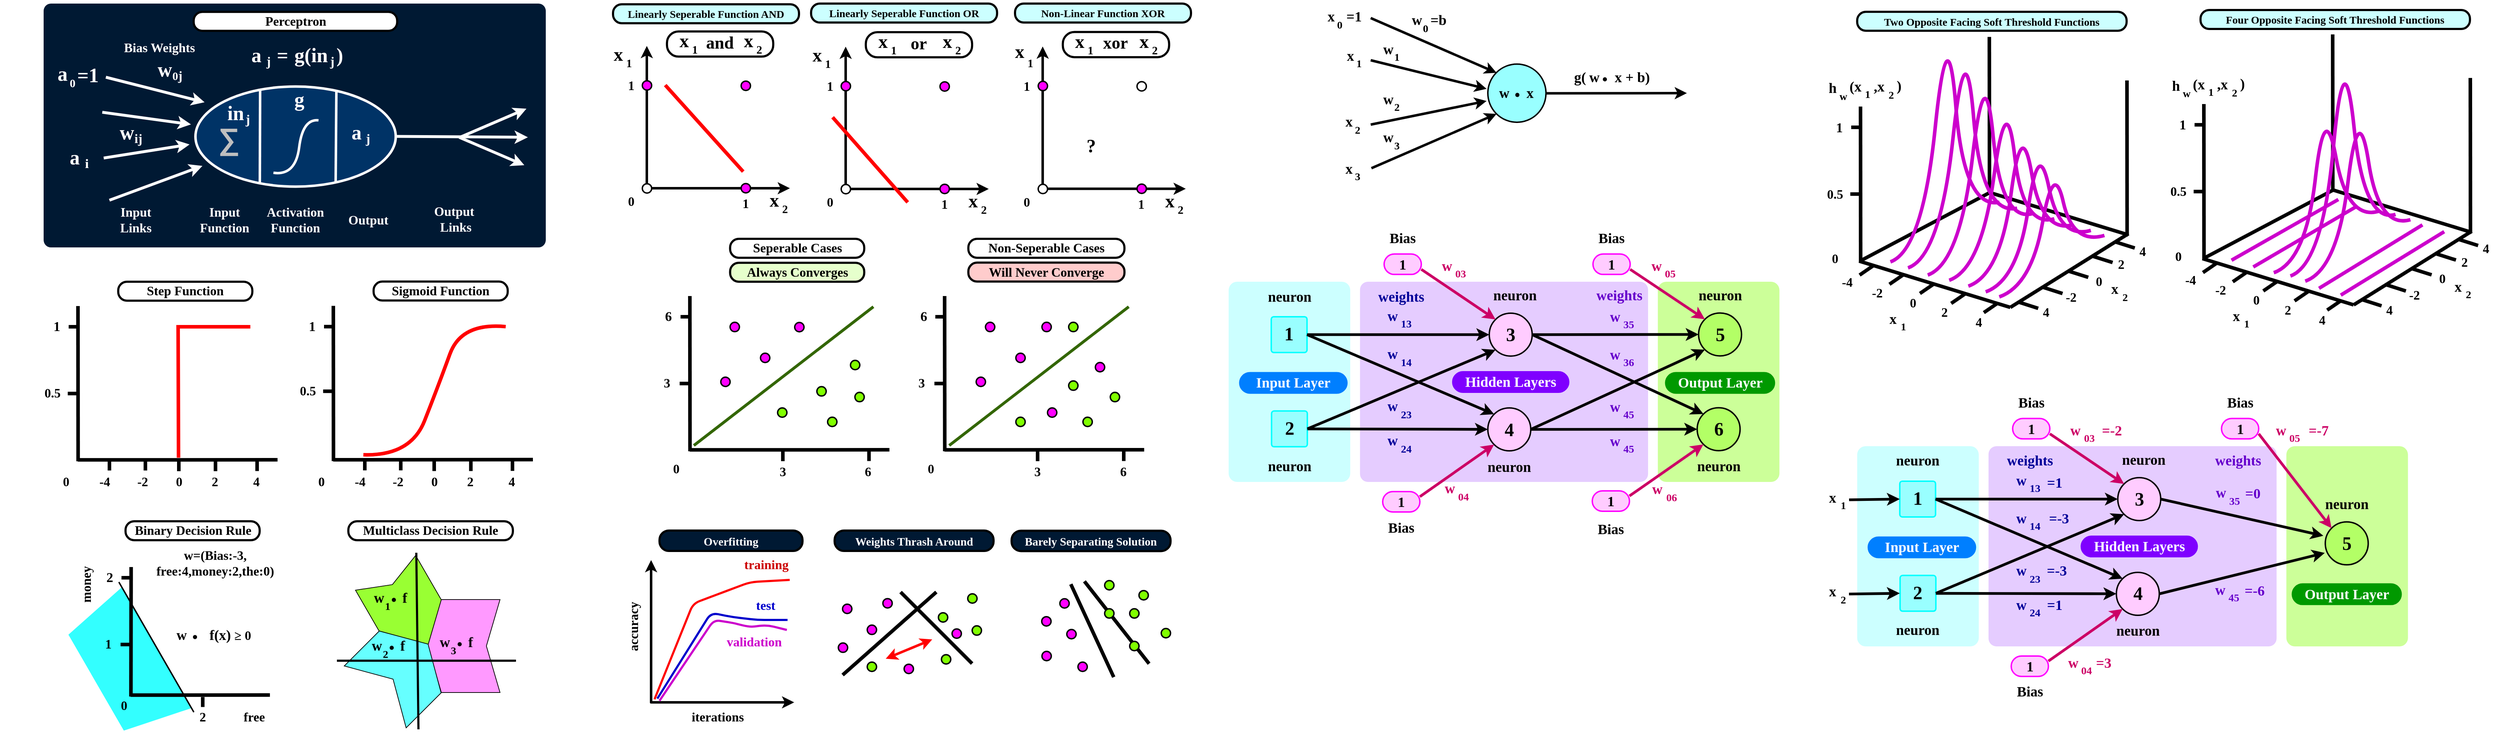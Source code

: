<mxfile version="25.0.1">
  <diagram name="Page-1" id="3yqpxKQvHaOyZTGhgoW6">
    <mxGraphModel dx="505" dy="-2007" grid="1" gridSize="10" guides="1" tooltips="1" connect="1" arrows="1" fold="1" page="1" pageScale="1" pageWidth="850" pageHeight="1100" math="0" shadow="0">
      <root>
        <mxCell id="0" />
        <mxCell id="1" parent="0" />
        <mxCell id="iMzeJBbJIZaKQnCHU_Ai-182" value="&lt;div style=&quot;line-height: 19px; white-space: pre;&quot;&gt;&lt;br&gt;&lt;/div&gt;" style="rounded=1;whiteSpace=wrap;html=1;arcSize=46;container=0;fontSize=17;strokeWidth=3;fillColor=none;" parent="1" vertex="1">
          <mxGeometry x="4623.41" y="4501" width="148.59" height="35.18" as="geometry" />
        </mxCell>
        <mxCell id="iMzeJBbJIZaKQnCHU_Ai-62" value="" style="shape=step;perimeter=stepPerimeter;whiteSpace=wrap;html=1;fixedSize=1;rotation=60;size=19.05;fillColor=#99FF33;" parent="1" vertex="1">
          <mxGeometry x="3922.56" y="5259.54" width="117.88" height="97.16" as="geometry" />
        </mxCell>
        <mxCell id="iMzeJBbJIZaKQnCHU_Ai-41" value="" style="shape=trapezoid;perimeter=trapezoidPerimeter;whiteSpace=wrap;html=1;fixedSize=1;rotation=-120;strokeColor=none;fillColor=#33FFFF;" parent="1" vertex="1">
          <mxGeometry x="3492.11" y="5337.58" width="194.96" height="97.5" as="geometry" />
        </mxCell>
        <mxCell id="A8dvImM9lTqvxSa1htUZ-28" value="&lt;div style=&quot;line-height: 19px; white-space: pre;&quot;&gt;&lt;br&gt;&lt;/div&gt;" style="rounded=1;whiteSpace=wrap;html=1;fillColor=#001933;strokeColor=none;fontColor=#FFFFFF;arcSize=3;container=0;fontSize=17;" parent="1" vertex="1">
          <mxGeometry x="3474" y="4461" width="702" height="341" as="geometry" />
        </mxCell>
        <mxCell id="c_0ql-a7YFW9CGbc3SsH-20" value="&lt;font face=&quot;Comic Sans MS&quot;&gt;&lt;span&gt;&lt;b&gt;Activation Function&lt;/b&gt;&lt;/span&gt;&lt;/font&gt;" style="rounded=1;whiteSpace=wrap;html=1;fillColor=none;strokeColor=none;fontColor=#FFFFFF;arcSize=18;container=0;fontSize=18;" parent="1" vertex="1">
          <mxGeometry x="3757.84" y="4740.7" width="136.31" height="47.52" as="geometry" />
        </mxCell>
        <mxCell id="A8dvImM9lTqvxSa1htUZ-4" value="" style="ellipse;whiteSpace=wrap;html=1;strokeWidth=3.5;fillColor=#003366;strokeColor=#FFFFFF;" parent="1" vertex="1">
          <mxGeometry x="3686" y="4576.7" width="280" height="140" as="geometry" />
        </mxCell>
        <mxCell id="A8dvImM9lTqvxSa1htUZ-6" value="" style="endArrow=none;html=1;rounded=0;entryX=0.33;entryY=0.047;entryDx=0;entryDy=0;entryPerimeter=0;strokeWidth=3.5;strokeColor=#FFFFFF;" parent="1" edge="1">
          <mxGeometry width="50" height="50" relative="1" as="geometry">
            <mxPoint x="3776" y="4712" as="sourcePoint" />
            <mxPoint x="3776.4" y="4582.28" as="targetPoint" />
          </mxGeometry>
        </mxCell>
        <mxCell id="A8dvImM9lTqvxSa1htUZ-7" value="" style="endArrow=none;html=1;rounded=0;strokeWidth=3.5;strokeColor=#FFFFFF;" parent="1" edge="1">
          <mxGeometry width="50" height="50" relative="1" as="geometry">
            <mxPoint x="3882" y="4711" as="sourcePoint" />
            <mxPoint x="3883" y="4584" as="targetPoint" />
          </mxGeometry>
        </mxCell>
        <mxCell id="A8dvImM9lTqvxSa1htUZ-9" value="&lt;font face=&quot;Comic Sans MS&quot;&gt;&lt;span&gt;&lt;b&gt;Output&lt;/b&gt;&lt;/span&gt;&lt;/font&gt;" style="rounded=1;whiteSpace=wrap;html=1;fillColor=none;strokeColor=none;fontColor=#FFFFFF;arcSize=18;container=0;fontSize=18;" parent="1" vertex="1">
          <mxGeometry x="3876" y="4740.7" width="104.12" height="47.52" as="geometry" />
        </mxCell>
        <mxCell id="A8dvImM9lTqvxSa1htUZ-10" value="&lt;font face=&quot;Comic Sans MS&quot;&gt;&lt;span&gt;&lt;b&gt;Input&lt;/b&gt;&lt;/span&gt;&lt;/font&gt;&lt;div&gt;&lt;font face=&quot;Comic Sans MS&quot;&gt;&lt;span&gt;&lt;b&gt;Function&lt;/b&gt;&lt;/span&gt;&lt;/font&gt;&lt;/div&gt;" style="rounded=1;whiteSpace=wrap;html=1;fillColor=none;strokeColor=none;fontColor=#FFFFFF;arcSize=18;container=0;fontSize=18;" parent="1" vertex="1">
          <mxGeometry x="3658.69" y="4740.7" width="136.31" height="47.52" as="geometry" />
        </mxCell>
        <mxCell id="A8dvImM9lTqvxSa1htUZ-11" value="&lt;font face=&quot;Comic Sans MS&quot;&gt;&lt;span&gt;&lt;b&gt;Output&lt;/b&gt;&lt;/span&gt;&lt;/font&gt;&lt;div&gt;&lt;font face=&quot;Comic Sans MS&quot;&gt;&lt;span&gt;&lt;b&gt;&amp;nbsp;Links&lt;/b&gt;&lt;/span&gt;&lt;/font&gt;&lt;/div&gt;" style="rounded=1;whiteSpace=wrap;html=1;fillColor=none;strokeColor=none;fontColor=#FFFFFF;arcSize=18;container=0;fontSize=18;" parent="1" vertex="1">
          <mxGeometry x="3996" y="4738.98" width="104.12" height="47.52" as="geometry" />
        </mxCell>
        <mxCell id="A8dvImM9lTqvxSa1htUZ-12" value="&lt;font face=&quot;Comic Sans MS&quot;&gt;&lt;span&gt;&lt;b&gt;Input&lt;/b&gt;&lt;/span&gt;&lt;/font&gt;&lt;div&gt;&lt;b style=&quot;font-family: &amp;quot;Comic Sans MS&amp;quot;; background-color: initial;&quot;&gt;Links&lt;/b&gt;&lt;/div&gt;" style="rounded=1;whiteSpace=wrap;html=1;fillColor=none;strokeColor=none;fontColor=#FFFFFF;arcSize=18;container=0;fontSize=18;" parent="1" vertex="1">
          <mxGeometry x="3550.88" y="4740.7" width="104.12" height="47.52" as="geometry" />
        </mxCell>
        <mxCell id="A8dvImM9lTqvxSa1htUZ-13" value="" style="endArrow=classic;html=1;rounded=0;strokeWidth=4;exitX=1;exitY=0.5;exitDx=0;exitDy=0;strokeColor=#FFFFFF;" parent="1" source="A8dvImM9lTqvxSa1htUZ-4" edge="1">
          <mxGeometry width="50" height="50" relative="1" as="geometry">
            <mxPoint x="4006" y="4647.7" as="sourcePoint" />
            <mxPoint x="4151" y="4648" as="targetPoint" />
          </mxGeometry>
        </mxCell>
        <mxCell id="A8dvImM9lTqvxSa1htUZ-14" value="" style="endArrow=classic;html=1;rounded=0;strokeWidth=4;strokeColor=#FFFFFF;" parent="1" edge="1">
          <mxGeometry width="50" height="50" relative="1" as="geometry">
            <mxPoint x="4056" y="4648" as="sourcePoint" />
            <mxPoint x="4149" y="4608" as="targetPoint" />
          </mxGeometry>
        </mxCell>
        <mxCell id="A8dvImM9lTqvxSa1htUZ-15" value="" style="endArrow=classic;html=1;rounded=0;strokeWidth=4;strokeColor=#FFFFFF;" parent="1" edge="1">
          <mxGeometry width="50" height="50" relative="1" as="geometry">
            <mxPoint x="4055" y="4648" as="sourcePoint" />
            <mxPoint x="4146" y="4687" as="targetPoint" />
          </mxGeometry>
        </mxCell>
        <mxCell id="A8dvImM9lTqvxSa1htUZ-16" value="" style="endArrow=classic;html=1;rounded=0;strokeWidth=4;strokeColor=#FFFFFF;" parent="1" edge="1">
          <mxGeometry width="50" height="50" relative="1" as="geometry">
            <mxPoint x="3566" y="4736" as="sourcePoint" />
            <mxPoint x="3696" y="4688" as="targetPoint" />
          </mxGeometry>
        </mxCell>
        <mxCell id="A8dvImM9lTqvxSa1htUZ-17" value="" style="endArrow=classic;html=1;rounded=0;strokeWidth=4;strokeColor=#FFFFFF;" parent="1" edge="1">
          <mxGeometry width="50" height="50" relative="1" as="geometry">
            <mxPoint x="3558" y="4677" as="sourcePoint" />
            <mxPoint x="3678" y="4658" as="targetPoint" />
          </mxGeometry>
        </mxCell>
        <mxCell id="A8dvImM9lTqvxSa1htUZ-18" value="" style="endArrow=classic;html=1;rounded=0;strokeWidth=4;strokeColor=#FFFFFF;" parent="1" edge="1">
          <mxGeometry width="50" height="50" relative="1" as="geometry">
            <mxPoint x="3556" y="4613" as="sourcePoint" />
            <mxPoint x="3680" y="4630" as="targetPoint" />
          </mxGeometry>
        </mxCell>
        <mxCell id="A8dvImM9lTqvxSa1htUZ-19" value="" style="endArrow=classic;html=1;rounded=0;strokeWidth=4;strokeColor=#FFFFFF;" parent="1" edge="1">
          <mxGeometry width="50" height="50" relative="1" as="geometry">
            <mxPoint x="3561" y="4564" as="sourcePoint" />
            <mxPoint x="3699" y="4599" as="targetPoint" />
          </mxGeometry>
        </mxCell>
        <mxCell id="A8dvImM9lTqvxSa1htUZ-22" value="&lt;span style=&quot;color: rgb(191, 191, 191); text-align: start;&quot;&gt;&lt;font style=&quot;font-size: 42px;&quot; face=&quot;Helvetica&quot;&gt;&lt;b&gt;∑&amp;nbsp;&lt;/b&gt;&lt;/font&gt;&lt;/span&gt;&lt;font face=&quot;Comic Sans MS&quot;&gt;&lt;span&gt;&lt;b&gt;&lt;br&gt;&lt;/b&gt;&lt;/span&gt;&lt;/font&gt;" style="rounded=1;whiteSpace=wrap;html=1;fillColor=none;strokeColor=none;fontColor=#000000;arcSize=18;container=0;fontSize=35;" parent="1" vertex="1">
          <mxGeometry x="3713.5" y="4626.94" width="49.81" height="47.52" as="geometry" />
        </mxCell>
        <mxCell id="A8dvImM9lTqvxSa1htUZ-23" value="&lt;font face=&quot;Comic Sans MS&quot; color=&quot;#ffffff&quot;&gt;&lt;b&gt;in&lt;/b&gt;&lt;/font&gt;" style="rounded=1;whiteSpace=wrap;html=1;fillColor=none;strokeColor=none;fontColor=#000000;arcSize=18;container=0;fontSize=28;" parent="1" vertex="1">
          <mxGeometry x="3727.35" y="4590.44" width="31" height="47.52" as="geometry" />
        </mxCell>
        <mxCell id="A8dvImM9lTqvxSa1htUZ-24" value="&lt;font face=&quot;Comic Sans MS&quot; color=&quot;#ffffff&quot;&gt;&lt;b&gt;j&lt;/b&gt;&lt;/font&gt;" style="rounded=1;whiteSpace=wrap;html=1;fillColor=none;strokeColor=none;fontColor=#000000;arcSize=18;container=0;fontSize=18;" parent="1" vertex="1">
          <mxGeometry x="3744" y="4608.4" width="31" height="29.56" as="geometry" />
        </mxCell>
        <mxCell id="A8dvImM9lTqvxSa1htUZ-25" value="&lt;font face=&quot;Comic Sans MS&quot; color=&quot;#ffffff&quot;&gt;&lt;b&gt;g&lt;/b&gt;&lt;/font&gt;" style="rounded=1;whiteSpace=wrap;html=1;fillColor=none;strokeColor=none;fontColor=#000000;arcSize=18;container=0;fontSize=28;" parent="1" vertex="1">
          <mxGeometry x="3816" y="4581.99" width="31" height="26.01" as="geometry" />
        </mxCell>
        <mxCell id="A8dvImM9lTqvxSa1htUZ-26" value="&lt;font face=&quot;Comic Sans MS&quot; color=&quot;#ffffff&quot;&gt;&lt;b&gt;a&lt;/b&gt;&lt;/font&gt;" style="rounded=1;whiteSpace=wrap;html=1;fillColor=none;strokeColor=none;fontColor=#000000;arcSize=18;container=0;fontSize=28;" parent="1" vertex="1">
          <mxGeometry x="3895.64" y="4617.7" width="31" height="47.52" as="geometry" />
        </mxCell>
        <mxCell id="A8dvImM9lTqvxSa1htUZ-27" value="&lt;font face=&quot;Comic Sans MS&quot; color=&quot;#ffffff&quot;&gt;&lt;b&gt;j&lt;/b&gt;&lt;/font&gt;" style="rounded=1;whiteSpace=wrap;html=1;fillColor=none;strokeColor=none;fontColor=#000000;arcSize=18;container=0;fontSize=18;" parent="1" vertex="1">
          <mxGeometry x="3912.29" y="4635.66" width="31" height="29.56" as="geometry" />
        </mxCell>
        <mxCell id="A8dvImM9lTqvxSa1htUZ-29" value="" style="endArrow=none;html=1;rounded=0;curved=1;strokeWidth=3.5;strokeColor=#FFFFFF;" parent="1" edge="1">
          <mxGeometry width="50" height="50" relative="1" as="geometry">
            <mxPoint x="3795" y="4697.4" as="sourcePoint" />
            <mxPoint x="3858" y="4624" as="targetPoint" />
            <Array as="points">
              <mxPoint x="3826" y="4701.7" />
              <mxPoint x="3836" y="4621.7" />
            </Array>
          </mxGeometry>
        </mxCell>
        <mxCell id="A8dvImM9lTqvxSa1htUZ-33" value="&lt;font face=&quot;Comic Sans MS&quot; color=&quot;#ffffff&quot;&gt;&lt;b&gt;a&lt;/b&gt;&lt;/font&gt;" style="rounded=1;whiteSpace=wrap;html=1;fillColor=none;strokeColor=none;fontColor=#000000;arcSize=18;container=0;fontSize=28;" parent="1" vertex="1">
          <mxGeometry x="3502.23" y="4652.18" width="31" height="47.52" as="geometry" />
        </mxCell>
        <mxCell id="A8dvImM9lTqvxSa1htUZ-34" value="&lt;font face=&quot;Comic Sans MS&quot; color=&quot;#ffffff&quot;&gt;&lt;b&gt;i&lt;/b&gt;&lt;/font&gt;" style="rounded=1;whiteSpace=wrap;html=1;fillColor=none;strokeColor=none;fontColor=#000000;arcSize=18;container=0;fontSize=18;" parent="1" vertex="1">
          <mxGeometry x="3518.88" y="4670.14" width="31" height="29.56" as="geometry" />
        </mxCell>
        <mxCell id="A8dvImM9lTqvxSa1htUZ-36" value="&lt;font face=&quot;Comic Sans MS&quot; color=&quot;#ffffff&quot;&gt;&lt;b&gt;a&lt;/b&gt;&lt;/font&gt;" style="rounded=1;whiteSpace=wrap;html=1;fillColor=none;strokeColor=none;fontColor=#000000;arcSize=18;container=0;fontSize=28;" parent="1" vertex="1">
          <mxGeometry x="3484.58" y="4535.18" width="31" height="47.52" as="geometry" />
        </mxCell>
        <mxCell id="A8dvImM9lTqvxSa1htUZ-37" value="&lt;font style=&quot;font-size: 16px;&quot; face=&quot;Comic Sans MS&quot; color=&quot;#ffffff&quot;&gt;&lt;b style=&quot;&quot;&gt;0&lt;/b&gt;&lt;/font&gt;" style="rounded=1;whiteSpace=wrap;html=1;fillColor=none;strokeColor=none;fontColor=#000000;arcSize=18;container=0;fontSize=18;" parent="1" vertex="1">
          <mxGeometry x="3499.23" y="4557.14" width="31" height="29.56" as="geometry" />
        </mxCell>
        <mxCell id="A8dvImM9lTqvxSa1htUZ-38" value="&lt;font face=&quot;Comic Sans MS&quot; color=&quot;#ffffff&quot;&gt;&lt;b&gt;=1&lt;/b&gt;&lt;/font&gt;" style="rounded=1;whiteSpace=wrap;html=1;fillColor=none;strokeColor=none;fontColor=#000000;arcSize=18;container=0;fontSize=28;" parent="1" vertex="1">
          <mxGeometry x="3515.88" y="4537.18" width="40" height="47.52" as="geometry" />
        </mxCell>
        <mxCell id="A8dvImM9lTqvxSa1htUZ-39" value="&lt;font face=&quot;Comic Sans MS&quot;&gt;&lt;b&gt;Bias Weights&lt;/b&gt;&lt;/font&gt;" style="rounded=1;whiteSpace=wrap;html=1;fillColor=none;strokeColor=none;fontColor=#FFFFFF;arcSize=18;container=0;fontSize=18;" parent="1" vertex="1">
          <mxGeometry x="3559.38" y="4499.18" width="154.12" height="47.52" as="geometry" />
        </mxCell>
        <mxCell id="A8dvImM9lTqvxSa1htUZ-40" value="&lt;font face=&quot;Comic Sans MS&quot; color=&quot;#ffffff&quot;&gt;&lt;b&gt;w&lt;/b&gt;&lt;/font&gt;" style="rounded=1;whiteSpace=wrap;html=1;fillColor=none;strokeColor=none;fontColor=#000000;arcSize=18;container=0;fontSize=28;" parent="1" vertex="1">
          <mxGeometry x="3627.77" y="4529.18" width="31" height="47.52" as="geometry" />
        </mxCell>
        <mxCell id="A8dvImM9lTqvxSa1htUZ-41" value="&lt;font face=&quot;Comic Sans MS&quot; color=&quot;#ffffff&quot;&gt;&lt;b&gt;&lt;font style=&quot;font-size: 16px;&quot;&gt;0&lt;/font&gt;j&lt;/b&gt;&lt;/font&gt;" style="rounded=1;whiteSpace=wrap;html=1;fillColor=none;strokeColor=none;fontColor=#000000;arcSize=18;container=0;fontSize=18;" parent="1" vertex="1">
          <mxGeometry x="3644.42" y="4547.14" width="34.35" height="29.56" as="geometry" />
        </mxCell>
        <mxCell id="A8dvImM9lTqvxSa1htUZ-42" value="&lt;font face=&quot;Comic Sans MS&quot; color=&quot;#ffffff&quot;&gt;&lt;b&gt;w&lt;/b&gt;&lt;/font&gt;" style="rounded=1;whiteSpace=wrap;html=1;fillColor=none;strokeColor=none;fontColor=#000000;arcSize=18;container=0;fontSize=28;" parent="1" vertex="1">
          <mxGeometry x="3574.5" y="4617.7" width="31" height="47.52" as="geometry" />
        </mxCell>
        <mxCell id="A8dvImM9lTqvxSa1htUZ-43" value="&lt;font face=&quot;Comic Sans MS&quot; color=&quot;#ffffff&quot;&gt;&lt;b&gt;ij&lt;/b&gt;&lt;/font&gt;" style="rounded=1;whiteSpace=wrap;html=1;fillColor=none;strokeColor=none;fontColor=#000000;arcSize=18;container=0;fontSize=18;" parent="1" vertex="1">
          <mxGeometry x="3591.15" y="4635.66" width="31" height="29.56" as="geometry" />
        </mxCell>
        <mxCell id="A8dvImM9lTqvxSa1htUZ-44" value="&lt;div style=&quot;line-height: 19px; white-space: pre;&quot;&gt;&lt;b style=&quot;font-family: &amp;quot;Comic Sans MS&amp;quot;; font-size: 18px; white-space: normal;&quot;&gt;Perceptron&lt;/b&gt;&lt;br&gt;&lt;/div&gt;" style="rounded=1;whiteSpace=wrap;html=1;arcSize=46;container=0;fontSize=17;strokeWidth=3;" parent="1" vertex="1">
          <mxGeometry x="3683.75" y="4472.68" width="284.5" height="26.5" as="geometry" />
        </mxCell>
        <mxCell id="A8dvImM9lTqvxSa1htUZ-78" value="&lt;div style=&quot;line-height: 19px; white-space: pre;&quot;&gt;&lt;br&gt;&lt;/div&gt;" style="rounded=1;whiteSpace=wrap;html=1;fillColor=none;strokeColor=none;fontColor=#FFFFFF;arcSize=3;container=0;fontSize=17;" parent="1" vertex="1">
          <mxGeometry x="4186" y="4462" width="45.23" height="341" as="geometry" />
        </mxCell>
        <mxCell id="A8dvImM9lTqvxSa1htUZ-79" value="&lt;div style=&quot;line-height: 19px; white-space: pre;&quot;&gt;&lt;br&gt;&lt;/div&gt;" style="rounded=1;whiteSpace=wrap;html=1;fillColor=none;strokeColor=none;fontColor=#FFFFFF;arcSize=3;container=0;fontSize=17;" parent="1" vertex="1">
          <mxGeometry x="3420" y="4461" width="45.23" height="341" as="geometry" />
        </mxCell>
        <mxCell id="A8dvImM9lTqvxSa1htUZ-80" value="&lt;font face=&quot;Comic Sans MS&quot; color=&quot;#ffffff&quot;&gt;&lt;b&gt;i&lt;/b&gt;&lt;/font&gt;" style="rounded=1;whiteSpace=wrap;html=1;fillColor=none;strokeColor=none;fontColor=#000000;arcSize=18;container=0;fontSize=18;" parent="1" vertex="1">
          <mxGeometry x="3518.88" y="4670.14" width="31" height="29.56" as="geometry" />
        </mxCell>
        <mxCell id="A8dvImM9lTqvxSa1htUZ-81" value="&lt;font face=&quot;Comic Sans MS&quot; color=&quot;#ffffff&quot;&gt;&lt;b&gt;a&lt;/b&gt;&lt;/font&gt;" style="rounded=1;whiteSpace=wrap;html=1;fillColor=none;strokeColor=none;fontColor=#000000;arcSize=18;container=0;fontSize=28;" parent="1" vertex="1">
          <mxGeometry x="3756" y="4509.62" width="31" height="47.52" as="geometry" />
        </mxCell>
        <mxCell id="A8dvImM9lTqvxSa1htUZ-82" value="&lt;font face=&quot;Comic Sans MS&quot; color=&quot;#ffffff&quot;&gt;&lt;b&gt;j&lt;/b&gt;&lt;/font&gt;" style="rounded=1;whiteSpace=wrap;html=1;fillColor=none;strokeColor=none;fontColor=#000000;arcSize=18;container=0;fontSize=18;" parent="1" vertex="1">
          <mxGeometry x="3772.65" y="4527.58" width="31" height="29.56" as="geometry" />
        </mxCell>
        <mxCell id="A8dvImM9lTqvxSa1htUZ-83" value="&lt;font face=&quot;Comic Sans MS&quot; color=&quot;#ffffff&quot;&gt;&lt;b&gt;=&lt;/b&gt;&lt;/font&gt;" style="rounded=1;whiteSpace=wrap;html=1;fillColor=none;strokeColor=none;fontColor=#000000;arcSize=18;container=0;fontSize=28;" parent="1" vertex="1">
          <mxGeometry x="3788" y="4509.62" width="40" height="47.52" as="geometry" />
        </mxCell>
        <mxCell id="A8dvImM9lTqvxSa1htUZ-84" value="&lt;font face=&quot;Comic Sans MS&quot; color=&quot;#ffffff&quot;&gt;&lt;b&gt;g(in&lt;/b&gt;&lt;/font&gt;" style="rounded=1;whiteSpace=wrap;html=1;fillColor=none;strokeColor=none;fontColor=#000000;arcSize=18;container=0;fontSize=28;" parent="1" vertex="1">
          <mxGeometry x="3828" y="4509.62" width="40" height="47.52" as="geometry" />
        </mxCell>
        <mxCell id="A8dvImM9lTqvxSa1htUZ-86" value="&lt;font face=&quot;Comic Sans MS&quot; color=&quot;#ffffff&quot;&gt;&lt;b&gt;)&lt;/b&gt;&lt;/font&gt;" style="rounded=1;whiteSpace=wrap;html=1;fillColor=none;strokeColor=none;fontColor=#000000;arcSize=18;container=0;fontSize=28;" parent="1" vertex="1">
          <mxGeometry x="3868" y="4509.62" width="40" height="47.52" as="geometry" />
        </mxCell>
        <mxCell id="A8dvImM9lTqvxSa1htUZ-85" value="&lt;font face=&quot;Comic Sans MS&quot; color=&quot;#ffffff&quot;&gt;&lt;b&gt;j&lt;/b&gt;&lt;/font&gt;" style="rounded=1;whiteSpace=wrap;html=1;fillColor=none;strokeColor=none;fontColor=#000000;arcSize=18;container=0;fontSize=18;" parent="1" vertex="1">
          <mxGeometry x="3862.29" y="4527.58" width="31" height="29.56" as="geometry" />
        </mxCell>
        <mxCell id="A8dvImM9lTqvxSa1htUZ-87" value="&lt;div style=&quot;text-align: justify;&quot;&gt;&lt;br&gt;&lt;/div&gt;" style="rounded=1;whiteSpace=wrap;html=1;fillColor=none;strokeColor=none;fontColor=#FFFFFF;arcSize=7;container=0;fontSize=16;spacing=15;" parent="1" vertex="1">
          <mxGeometry x="3413.42" y="4840" width="46.58" height="300" as="geometry" />
        </mxCell>
        <mxCell id="A8dvImM9lTqvxSa1htUZ-89" value="" style="endArrow=none;html=1;rounded=0;strokeWidth=5;strokeColor=#000000;endFill=0;" parent="1" edge="1">
          <mxGeometry width="50" height="50" relative="1" as="geometry">
            <mxPoint x="3522.201" y="5101.1" as="sourcePoint" />
            <mxPoint x="3522" y="4884" as="targetPoint" />
          </mxGeometry>
        </mxCell>
        <mxCell id="A8dvImM9lTqvxSa1htUZ-90" value="" style="endArrow=none;html=1;rounded=0;strokeWidth=5;strokeColor=#000000;endFill=0;" parent="1" edge="1">
          <mxGeometry width="50" height="50" relative="1" as="geometry">
            <mxPoint x="3521.797" y="5099.18" as="sourcePoint" />
            <mxPoint x="3801" y="5099" as="targetPoint" />
          </mxGeometry>
        </mxCell>
        <mxCell id="A8dvImM9lTqvxSa1htUZ-91" value="&lt;font face=&quot;Comic Sans MS&quot;&gt;&lt;span&gt;&lt;b&gt;0&lt;/b&gt;&lt;/span&gt;&lt;/font&gt;" style="rounded=1;whiteSpace=wrap;html=1;fillColor=none;strokeColor=none;fontColor=#000000;arcSize=18;container=0;fontSize=18;" parent="1" vertex="1">
          <mxGeometry x="3487.216" y="5115.769" width="37.332" height="28.993" as="geometry" />
        </mxCell>
        <mxCell id="A8dvImM9lTqvxSa1htUZ-92" value="&lt;font face=&quot;Comic Sans MS&quot;&gt;&lt;span&gt;&lt;b&gt;-4&lt;/b&gt;&lt;/span&gt;&lt;/font&gt;" style="rounded=1;whiteSpace=wrap;html=1;fillColor=none;strokeColor=none;fontColor=#000000;arcSize=18;container=0;fontSize=18;" parent="1" vertex="1">
          <mxGeometry x="3540.946" y="5115.957" width="37.332" height="28.993" as="geometry" />
        </mxCell>
        <mxCell id="A8dvImM9lTqvxSa1htUZ-93" value="&lt;font face=&quot;Comic Sans MS&quot;&gt;&lt;span&gt;&lt;b&gt;-2&lt;/b&gt;&lt;/span&gt;&lt;/font&gt;" style="rounded=1;whiteSpace=wrap;html=1;fillColor=none;strokeColor=none;fontColor=#000000;arcSize=18;container=0;fontSize=18;" parent="1" vertex="1">
          <mxGeometry x="3593.666" y="5115.959" width="37.332" height="28.993" as="geometry" />
        </mxCell>
        <mxCell id="A8dvImM9lTqvxSa1htUZ-94" value="&lt;font face=&quot;Comic Sans MS&quot;&gt;&lt;span&gt;&lt;b&gt;0&lt;/b&gt;&lt;/span&gt;&lt;/font&gt;" style="rounded=1;whiteSpace=wrap;html=1;fillColor=none;strokeColor=none;fontColor=#000000;arcSize=18;container=0;fontSize=18;" parent="1" vertex="1">
          <mxGeometry x="3644.771" y="5115.957" width="37.332" height="28.993" as="geometry" />
        </mxCell>
        <mxCell id="A8dvImM9lTqvxSa1htUZ-95" value="&lt;font face=&quot;Comic Sans MS&quot;&gt;&lt;span&gt;&lt;b&gt;2&lt;/b&gt;&lt;/span&gt;&lt;/font&gt;" style="rounded=1;whiteSpace=wrap;html=1;fillColor=none;strokeColor=none;fontColor=#000000;arcSize=18;container=0;fontSize=18;" parent="1" vertex="1">
          <mxGeometry x="3695.323" y="5115.959" width="37.332" height="28.993" as="geometry" />
        </mxCell>
        <mxCell id="A8dvImM9lTqvxSa1htUZ-96" value="&lt;font face=&quot;Comic Sans MS&quot;&gt;&lt;span&gt;&lt;b&gt;4&lt;/b&gt;&lt;/span&gt;&lt;/font&gt;" style="rounded=1;whiteSpace=wrap;html=1;fillColor=none;strokeColor=none;fontColor=#000000;arcSize=18;container=0;fontSize=18;" parent="1" vertex="1">
          <mxGeometry x="3752.998" y="5115.957" width="37.332" height="28.993" as="geometry" />
        </mxCell>
        <mxCell id="A8dvImM9lTqvxSa1htUZ-99" value="&lt;font face=&quot;Comic Sans MS&quot;&gt;&lt;span&gt;&lt;b&gt;0.5&lt;/b&gt;&lt;/span&gt;&lt;/font&gt;" style="rounded=1;whiteSpace=wrap;html=1;fillColor=none;strokeColor=none;fontColor=#000000;arcSize=18;container=0;fontSize=18;" parent="1" vertex="1">
          <mxGeometry x="3468.0" y="4991.996" width="37.332" height="28.993" as="geometry" />
        </mxCell>
        <mxCell id="A8dvImM9lTqvxSa1htUZ-101" value="&lt;font style=&quot;font-size: 19px;&quot; face=&quot;Comic Sans MS&quot;&gt;&lt;span&gt;&lt;b&gt;1&lt;/b&gt;&lt;/span&gt;&lt;/font&gt;" style="rounded=1;whiteSpace=wrap;html=1;fillColor=none;strokeColor=none;fontColor=#000000;arcSize=18;container=0;fontSize=18;" parent="1" vertex="1">
          <mxGeometry x="3474.0" y="4899.002" width="37.332" height="28.993" as="geometry" />
        </mxCell>
        <mxCell id="A8dvImM9lTqvxSa1htUZ-201" value="" style="endArrow=none;html=1;rounded=0;strokeWidth=5;strokeColor=#000000;endFill=0;" parent="1" edge="1">
          <mxGeometry width="50" height="50" relative="1" as="geometry">
            <mxPoint x="3523" y="4913" as="sourcePoint" />
            <mxPoint x="3509" y="4913" as="targetPoint" />
          </mxGeometry>
        </mxCell>
        <mxCell id="A8dvImM9lTqvxSa1htUZ-202" value="" style="endArrow=none;html=1;rounded=0;strokeWidth=5;strokeColor=#000000;endFill=0;" parent="1" edge="1">
          <mxGeometry width="50" height="50" relative="1" as="geometry">
            <mxPoint x="3521.73" y="5006.36" as="sourcePoint" />
            <mxPoint x="3507.73" y="5006.36" as="targetPoint" />
          </mxGeometry>
        </mxCell>
        <mxCell id="A8dvImM9lTqvxSa1htUZ-203" value="" style="endArrow=none;html=1;rounded=0;strokeWidth=5;strokeColor=#000000;endFill=0;" parent="1" edge="1">
          <mxGeometry width="50" height="50" relative="1" as="geometry">
            <mxPoint x="3566" y="5114" as="sourcePoint" />
            <mxPoint x="3566" y="5100" as="targetPoint" />
          </mxGeometry>
        </mxCell>
        <mxCell id="A8dvImM9lTqvxSa1htUZ-204" value="" style="endArrow=none;html=1;rounded=0;strokeWidth=5;strokeColor=#000000;endFill=0;" parent="1" edge="1">
          <mxGeometry width="50" height="50" relative="1" as="geometry">
            <mxPoint x="3616.26" y="5114" as="sourcePoint" />
            <mxPoint x="3616.26" y="5100" as="targetPoint" />
          </mxGeometry>
        </mxCell>
        <mxCell id="A8dvImM9lTqvxSa1htUZ-205" value="" style="endArrow=none;html=1;rounded=0;strokeWidth=5;strokeColor=#000000;endFill=0;" parent="1" edge="1">
          <mxGeometry width="50" height="50" relative="1" as="geometry">
            <mxPoint x="3663" y="5114.96" as="sourcePoint" />
            <mxPoint x="3663" y="5100.96" as="targetPoint" />
          </mxGeometry>
        </mxCell>
        <mxCell id="A8dvImM9lTqvxSa1htUZ-206" value="" style="endArrow=none;html=1;rounded=0;strokeWidth=5;strokeColor=#000000;endFill=0;" parent="1" edge="1">
          <mxGeometry width="50" height="50" relative="1" as="geometry">
            <mxPoint x="3714.26" y="5114.96" as="sourcePoint" />
            <mxPoint x="3714.26" y="5100.96" as="targetPoint" />
          </mxGeometry>
        </mxCell>
        <mxCell id="A8dvImM9lTqvxSa1htUZ-207" value="" style="endArrow=none;html=1;rounded=0;strokeWidth=5;strokeColor=#000000;endFill=0;" parent="1" edge="1">
          <mxGeometry width="50" height="50" relative="1" as="geometry">
            <mxPoint x="3772.43" y="5114.77" as="sourcePoint" />
            <mxPoint x="3772.43" y="5100.77" as="targetPoint" />
          </mxGeometry>
        </mxCell>
        <mxCell id="A8dvImM9lTqvxSa1htUZ-208" value="&lt;div style=&quot;line-height: 19px; white-space: pre;&quot;&gt;&lt;b style=&quot;font-family: &amp;quot;Comic Sans MS&amp;quot;; font-size: 18px; white-space: normal;&quot;&gt;Step Function&lt;/b&gt;&lt;br&gt;&lt;/div&gt;" style="rounded=1;whiteSpace=wrap;html=1;arcSize=46;container=0;fontSize=17;strokeWidth=3;" parent="1" vertex="1">
          <mxGeometry x="3578.28" y="4850" width="187.5" height="26.5" as="geometry" />
        </mxCell>
        <mxCell id="A8dvImM9lTqvxSa1htUZ-209" value="" style="endArrow=none;html=1;rounded=0;strokeWidth=5;strokeColor=#FF0000;endFill=0;" parent="1" edge="1">
          <mxGeometry width="50" height="50" relative="1" as="geometry">
            <mxPoint x="3662.581" y="5096.1" as="sourcePoint" />
            <mxPoint x="3763" y="4913" as="targetPoint" />
            <Array as="points">
              <mxPoint x="3662" y="4913" />
            </Array>
          </mxGeometry>
        </mxCell>
        <mxCell id="A8dvImM9lTqvxSa1htUZ-214" value="" style="endArrow=none;html=1;rounded=0;strokeWidth=5;strokeColor=#000000;endFill=0;" parent="1" edge="1">
          <mxGeometry width="50" height="50" relative="1" as="geometry">
            <mxPoint x="3879.201" y="5100.91" as="sourcePoint" />
            <mxPoint x="3879" y="4883.81" as="targetPoint" />
          </mxGeometry>
        </mxCell>
        <mxCell id="A8dvImM9lTqvxSa1htUZ-215" value="" style="endArrow=none;html=1;rounded=0;strokeWidth=5;strokeColor=#000000;endFill=0;" parent="1" edge="1">
          <mxGeometry width="50" height="50" relative="1" as="geometry">
            <mxPoint x="3878.797" y="5098.99" as="sourcePoint" />
            <mxPoint x="4158" y="5098.81" as="targetPoint" />
          </mxGeometry>
        </mxCell>
        <mxCell id="A8dvImM9lTqvxSa1htUZ-216" value="&lt;font face=&quot;Comic Sans MS&quot;&gt;&lt;span&gt;&lt;b&gt;0&lt;/b&gt;&lt;/span&gt;&lt;/font&gt;" style="rounded=1;whiteSpace=wrap;html=1;fillColor=none;strokeColor=none;fontColor=#000000;arcSize=18;container=0;fontSize=18;" parent="1" vertex="1">
          <mxGeometry x="3844.216" y="5115.579" width="37.332" height="28.993" as="geometry" />
        </mxCell>
        <mxCell id="A8dvImM9lTqvxSa1htUZ-217" value="&lt;font face=&quot;Comic Sans MS&quot;&gt;&lt;span&gt;&lt;b&gt;-4&lt;/b&gt;&lt;/span&gt;&lt;/font&gt;" style="rounded=1;whiteSpace=wrap;html=1;fillColor=none;strokeColor=none;fontColor=#000000;arcSize=18;container=0;fontSize=18;" parent="1" vertex="1">
          <mxGeometry x="3897.946" y="5115.767" width="37.332" height="28.993" as="geometry" />
        </mxCell>
        <mxCell id="A8dvImM9lTqvxSa1htUZ-218" value="&lt;font face=&quot;Comic Sans MS&quot;&gt;&lt;span&gt;&lt;b&gt;-2&lt;/b&gt;&lt;/span&gt;&lt;/font&gt;" style="rounded=1;whiteSpace=wrap;html=1;fillColor=none;strokeColor=none;fontColor=#000000;arcSize=18;container=0;fontSize=18;" parent="1" vertex="1">
          <mxGeometry x="3950.666" y="5115.769" width="37.332" height="28.993" as="geometry" />
        </mxCell>
        <mxCell id="A8dvImM9lTqvxSa1htUZ-219" value="&lt;font face=&quot;Comic Sans MS&quot;&gt;&lt;span&gt;&lt;b&gt;0&lt;/b&gt;&lt;/span&gt;&lt;/font&gt;" style="rounded=1;whiteSpace=wrap;html=1;fillColor=none;strokeColor=none;fontColor=#000000;arcSize=18;container=0;fontSize=18;" parent="1" vertex="1">
          <mxGeometry x="4001.771" y="5115.767" width="37.332" height="28.993" as="geometry" />
        </mxCell>
        <mxCell id="A8dvImM9lTqvxSa1htUZ-220" value="&lt;font face=&quot;Comic Sans MS&quot;&gt;&lt;span&gt;&lt;b&gt;2&lt;/b&gt;&lt;/span&gt;&lt;/font&gt;" style="rounded=1;whiteSpace=wrap;html=1;fillColor=none;strokeColor=none;fontColor=#000000;arcSize=18;container=0;fontSize=18;" parent="1" vertex="1">
          <mxGeometry x="4052.323" y="5115.769" width="37.332" height="28.993" as="geometry" />
        </mxCell>
        <mxCell id="A8dvImM9lTqvxSa1htUZ-221" value="&lt;font face=&quot;Comic Sans MS&quot;&gt;&lt;span&gt;&lt;b&gt;4&lt;/b&gt;&lt;/span&gt;&lt;/font&gt;" style="rounded=1;whiteSpace=wrap;html=1;fillColor=none;strokeColor=none;fontColor=#000000;arcSize=18;container=0;fontSize=18;" parent="1" vertex="1">
          <mxGeometry x="4109.998" y="5115.767" width="37.332" height="28.993" as="geometry" />
        </mxCell>
        <mxCell id="A8dvImM9lTqvxSa1htUZ-222" value="&lt;font face=&quot;Comic Sans MS&quot;&gt;&lt;span&gt;&lt;b&gt;0.5&lt;/b&gt;&lt;/span&gt;&lt;/font&gt;" style="rounded=1;whiteSpace=wrap;html=1;fillColor=none;strokeColor=none;fontColor=#000000;arcSize=18;container=0;fontSize=18;" parent="1" vertex="1">
          <mxGeometry x="3825.0" y="4988.806" width="37.332" height="28.993" as="geometry" />
        </mxCell>
        <mxCell id="A8dvImM9lTqvxSa1htUZ-223" value="&lt;font style=&quot;font-size: 19px;&quot; face=&quot;Comic Sans MS&quot;&gt;&lt;span&gt;&lt;b&gt;1&lt;/b&gt;&lt;/span&gt;&lt;/font&gt;" style="rounded=1;whiteSpace=wrap;html=1;fillColor=none;strokeColor=none;fontColor=#000000;arcSize=18;container=0;fontSize=18;" parent="1" vertex="1">
          <mxGeometry x="3831.0" y="4898.812" width="37.332" height="28.993" as="geometry" />
        </mxCell>
        <mxCell id="A8dvImM9lTqvxSa1htUZ-224" value="" style="endArrow=none;html=1;rounded=0;strokeWidth=5;strokeColor=#000000;endFill=0;" parent="1" edge="1">
          <mxGeometry width="50" height="50" relative="1" as="geometry">
            <mxPoint x="3880" y="4912.81" as="sourcePoint" />
            <mxPoint x="3866" y="4912.81" as="targetPoint" />
          </mxGeometry>
        </mxCell>
        <mxCell id="A8dvImM9lTqvxSa1htUZ-225" value="" style="endArrow=none;html=1;rounded=0;strokeWidth=5;strokeColor=#000000;endFill=0;" parent="1" edge="1">
          <mxGeometry width="50" height="50" relative="1" as="geometry">
            <mxPoint x="3878.73" y="5003.17" as="sourcePoint" />
            <mxPoint x="3864.73" y="5003.17" as="targetPoint" />
          </mxGeometry>
        </mxCell>
        <mxCell id="A8dvImM9lTqvxSa1htUZ-226" value="" style="endArrow=none;html=1;rounded=0;strokeWidth=5;strokeColor=#000000;endFill=0;" parent="1" edge="1">
          <mxGeometry width="50" height="50" relative="1" as="geometry">
            <mxPoint x="3923" y="5113.81" as="sourcePoint" />
            <mxPoint x="3923" y="5099.81" as="targetPoint" />
          </mxGeometry>
        </mxCell>
        <mxCell id="A8dvImM9lTqvxSa1htUZ-227" value="" style="endArrow=none;html=1;rounded=0;strokeWidth=5;strokeColor=#000000;endFill=0;" parent="1" edge="1">
          <mxGeometry width="50" height="50" relative="1" as="geometry">
            <mxPoint x="3973.26" y="5113.81" as="sourcePoint" />
            <mxPoint x="3973.26" y="5099.81" as="targetPoint" />
          </mxGeometry>
        </mxCell>
        <mxCell id="A8dvImM9lTqvxSa1htUZ-228" value="" style="endArrow=none;html=1;rounded=0;strokeWidth=5;strokeColor=#000000;endFill=0;" parent="1" edge="1">
          <mxGeometry width="50" height="50" relative="1" as="geometry">
            <mxPoint x="4020" y="5114.77" as="sourcePoint" />
            <mxPoint x="4020" y="5100.77" as="targetPoint" />
          </mxGeometry>
        </mxCell>
        <mxCell id="A8dvImM9lTqvxSa1htUZ-229" value="" style="endArrow=none;html=1;rounded=0;strokeWidth=5;strokeColor=#000000;endFill=0;" parent="1" edge="1">
          <mxGeometry width="50" height="50" relative="1" as="geometry">
            <mxPoint x="4071.26" y="5114.77" as="sourcePoint" />
            <mxPoint x="4071.26" y="5100.77" as="targetPoint" />
          </mxGeometry>
        </mxCell>
        <mxCell id="A8dvImM9lTqvxSa1htUZ-230" value="" style="endArrow=none;html=1;rounded=0;strokeWidth=5;strokeColor=#000000;endFill=0;" parent="1" edge="1">
          <mxGeometry width="50" height="50" relative="1" as="geometry">
            <mxPoint x="4129.43" y="5114.58" as="sourcePoint" />
            <mxPoint x="4129.43" y="5100.58" as="targetPoint" />
          </mxGeometry>
        </mxCell>
        <mxCell id="A8dvImM9lTqvxSa1htUZ-231" value="&lt;div style=&quot;line-height: 19px; white-space: pre;&quot;&gt;&lt;b style=&quot;font-family: &amp;quot;Comic Sans MS&amp;quot;; font-size: 18px; white-space: normal;&quot;&gt;Sigmoid Function&lt;/b&gt;&lt;br&gt;&lt;/div&gt;" style="rounded=1;whiteSpace=wrap;html=1;arcSize=46;container=0;fontSize=17;strokeWidth=3;" parent="1" vertex="1">
          <mxGeometry x="3935.28" y="4849.81" width="187.5" height="26.5" as="geometry" />
        </mxCell>
        <mxCell id="A8dvImM9lTqvxSa1htUZ-232" value="" style="endArrow=none;html=1;rounded=0;strokeWidth=5;strokeColor=#FF0000;endFill=0;curved=1;" parent="1" edge="1">
          <mxGeometry width="50" height="50" relative="1" as="geometry">
            <mxPoint x="3921" y="5092" as="sourcePoint" />
            <mxPoint x="4120" y="4912.81" as="targetPoint" />
            <Array as="points">
              <mxPoint x="3987" y="5094" />
              <mxPoint x="4026" y="4995" />
              <mxPoint x="4058" y="4907" />
            </Array>
          </mxGeometry>
        </mxCell>
        <mxCell id="A8dvImM9lTqvxSa1htUZ-234" value="&lt;div style=&quot;text-align: justify;&quot;&gt;&lt;br&gt;&lt;/div&gt;" style="rounded=1;whiteSpace=wrap;html=1;fillColor=none;strokeColor=none;fontColor=#FFFFFF;arcSize=7;container=0;fontSize=16;spacing=15;" parent="1" vertex="1">
          <mxGeometry x="4176" y="4840" width="46.58" height="300" as="geometry" />
        </mxCell>
        <mxCell id="iMzeJBbJIZaKQnCHU_Ai-1" value="&lt;div style=&quot;text-align: justify;&quot;&gt;&lt;br&gt;&lt;/div&gt;" style="rounded=1;whiteSpace=wrap;html=1;fillColor=none;strokeColor=none;fontColor=#FFFFFF;arcSize=7;container=0;fontSize=16;spacing=15;" parent="1" vertex="1">
          <mxGeometry x="3426.92" y="5170" width="46.58" height="320" as="geometry" />
        </mxCell>
        <mxCell id="iMzeJBbJIZaKQnCHU_Ai-2" value="" style="endArrow=none;html=1;rounded=0;strokeWidth=5;strokeColor=#000000;endFill=0;" parent="1" edge="1">
          <mxGeometry width="50" height="50" relative="1" as="geometry">
            <mxPoint x="3596.031" y="5430.1" as="sourcePoint" />
            <mxPoint x="3596.33" y="5249" as="targetPoint" />
          </mxGeometry>
        </mxCell>
        <mxCell id="iMzeJBbJIZaKQnCHU_Ai-3" value="" style="endArrow=none;html=1;rounded=0;strokeWidth=5;strokeColor=#000000;endFill=0;" parent="1" edge="1">
          <mxGeometry width="50" height="50" relative="1" as="geometry">
            <mxPoint x="3595.627" y="5428.18" as="sourcePoint" />
            <mxPoint x="3790.33" y="5428" as="targetPoint" />
          </mxGeometry>
        </mxCell>
        <mxCell id="iMzeJBbJIZaKQnCHU_Ai-4" value="&lt;font face=&quot;Comic Sans MS&quot;&gt;&lt;span&gt;&lt;b&gt;0&lt;/b&gt;&lt;/span&gt;&lt;/font&gt;" style="rounded=1;whiteSpace=wrap;html=1;fillColor=none;strokeColor=none;fontColor=#000000;arcSize=18;container=0;fontSize=18;" parent="1" vertex="1">
          <mxGeometry x="3568.166" y="5428.999" width="37.332" height="28.993" as="geometry" />
        </mxCell>
        <mxCell id="iMzeJBbJIZaKQnCHU_Ai-8" value="&lt;font face=&quot;Comic Sans MS&quot;&gt;&lt;span&gt;&lt;b&gt;2&lt;/b&gt;&lt;/span&gt;&lt;/font&gt;" style="rounded=1;whiteSpace=wrap;html=1;fillColor=none;strokeColor=none;fontColor=#000000;arcSize=18;container=0;fontSize=18;" parent="1" vertex="1">
          <mxGeometry x="3678.103" y="5444.769" width="37.332" height="28.993" as="geometry" />
        </mxCell>
        <mxCell id="iMzeJBbJIZaKQnCHU_Ai-10" value="&lt;font face=&quot;Comic Sans MS&quot;&gt;&lt;span&gt;&lt;b&gt;1&lt;/b&gt;&lt;/span&gt;&lt;/font&gt;" style="rounded=1;whiteSpace=wrap;html=1;fillColor=none;strokeColor=none;fontColor=#000000;arcSize=18;container=0;fontSize=18;" parent="1" vertex="1">
          <mxGeometry x="3550.33" y="5343" width="28.83" height="28.99" as="geometry" />
        </mxCell>
        <mxCell id="iMzeJBbJIZaKQnCHU_Ai-11" value="&lt;font style=&quot;font-size: 19px;&quot; face=&quot;Comic Sans MS&quot;&gt;&lt;span&gt;&lt;b&gt;2&lt;/b&gt;&lt;/span&gt;&lt;/font&gt;" style="rounded=1;whiteSpace=wrap;html=1;fillColor=none;strokeColor=none;fontColor=#000000;arcSize=18;container=0;fontSize=18;" parent="1" vertex="1">
          <mxGeometry x="3547.83" y="5250.002" width="37.332" height="28.993" as="geometry" />
        </mxCell>
        <mxCell id="iMzeJBbJIZaKQnCHU_Ai-12" value="" style="endArrow=none;html=1;rounded=0;strokeWidth=5;strokeColor=#000000;endFill=0;" parent="1" edge="1">
          <mxGeometry width="50" height="50" relative="1" as="geometry">
            <mxPoint x="3596.83" y="5264" as="sourcePoint" />
            <mxPoint x="3582.83" y="5264" as="targetPoint" />
          </mxGeometry>
        </mxCell>
        <mxCell id="iMzeJBbJIZaKQnCHU_Ai-13" value="" style="endArrow=none;html=1;rounded=0;strokeWidth=5;strokeColor=#000000;endFill=0;" parent="1" edge="1">
          <mxGeometry width="50" height="50" relative="1" as="geometry">
            <mxPoint x="3595.56" y="5357.36" as="sourcePoint" />
            <mxPoint x="3581.56" y="5357.36" as="targetPoint" />
          </mxGeometry>
        </mxCell>
        <mxCell id="iMzeJBbJIZaKQnCHU_Ai-16" value="" style="endArrow=none;html=1;rounded=0;strokeWidth=5;strokeColor=#000000;endFill=0;" parent="1" edge="1">
          <mxGeometry width="50" height="50" relative="1" as="geometry">
            <mxPoint x="3696.43" y="5444.77" as="sourcePoint" />
            <mxPoint x="3696.43" y="5430.77" as="targetPoint" />
          </mxGeometry>
        </mxCell>
        <mxCell id="iMzeJBbJIZaKQnCHU_Ai-19" value="&lt;div style=&quot;line-height: 19px; white-space: pre;&quot;&gt;&lt;b style=&quot;font-family: &amp;quot;Comic Sans MS&amp;quot;; font-size: 18px; white-space: normal;&quot;&gt;Binary Decision Rule&lt;/b&gt;&lt;br&gt;&lt;/div&gt;" style="rounded=1;whiteSpace=wrap;html=1;arcSize=46;container=0;fontSize=17;strokeWidth=3;" parent="1" vertex="1">
          <mxGeometry x="3588.5" y="5185" width="187.5" height="26.5" as="geometry" />
        </mxCell>
        <mxCell id="iMzeJBbJIZaKQnCHU_Ai-42" value="" style="endArrow=none;html=1;rounded=0;strokeWidth=2;strokeColor=#000000;endFill=0;" parent="1" edge="1">
          <mxGeometry width="50" height="50" relative="1" as="geometry">
            <mxPoint x="3579.16" y="5269.99" as="sourcePoint" />
            <mxPoint x="3684" y="5452" as="targetPoint" />
          </mxGeometry>
        </mxCell>
        <mxCell id="iMzeJBbJIZaKQnCHU_Ai-43" value="&lt;font face=&quot;Comic Sans MS&quot;&gt;&lt;span&gt;&lt;b&gt;free&lt;/b&gt;&lt;/span&gt;&lt;/font&gt;" style="rounded=1;whiteSpace=wrap;html=1;fillColor=none;strokeColor=none;fontColor=#000000;arcSize=18;container=0;fontSize=18;" parent="1" vertex="1">
          <mxGeometry x="3749.673" y="5444.769" width="37.332" height="28.993" as="geometry" />
        </mxCell>
        <mxCell id="iMzeJBbJIZaKQnCHU_Ai-44" value="&lt;font face=&quot;Comic Sans MS&quot;&gt;&lt;b&gt;money&lt;/b&gt;&lt;/font&gt;" style="rounded=1;whiteSpace=wrap;html=1;fillColor=none;strokeColor=none;fontColor=#000000;arcSize=18;container=0;fontSize=18;rotation=-90;" parent="1" vertex="1">
          <mxGeometry x="3515.583" y="5258.999" width="37.332" height="28.993" as="geometry" />
        </mxCell>
        <mxCell id="iMzeJBbJIZaKQnCHU_Ai-45" value="&lt;font face=&quot;Comic Sans MS&quot;&gt;&lt;span&gt;&lt;b&gt;w=(Bias:-3, free:4,money:2,the:0)&lt;/b&gt;&lt;/span&gt;&lt;/font&gt;" style="rounded=1;whiteSpace=wrap;html=1;fillColor=none;strokeColor=none;fontColor=#000000;arcSize=18;container=0;fontSize=18;" parent="1" vertex="1">
          <mxGeometry x="3624.15" y="5229.01" width="180.33" height="28.99" as="geometry" />
        </mxCell>
        <mxCell id="iMzeJBbJIZaKQnCHU_Ai-51" value="&lt;div style=&quot;text-align: justify;&quot;&gt;&lt;br&gt;&lt;/div&gt;" style="rounded=1;whiteSpace=wrap;html=1;fillColor=none;strokeColor=none;fontColor=#FFFFFF;arcSize=7;container=0;fontSize=16;spacing=15;" parent="1" vertex="1">
          <mxGeometry x="4184.65" y="5170" width="46.58" height="320" as="geometry" />
        </mxCell>
        <mxCell id="iMzeJBbJIZaKQnCHU_Ai-56" value="" style="shape=step;perimeter=stepPerimeter;whiteSpace=wrap;html=1;fixedSize=1;rotation=-180;size=19.05;fillColor=#FF99FF;" parent="1" vertex="1">
          <mxGeometry x="4010.95" y="5294.49" width="101.07" height="130" as="geometry" />
        </mxCell>
        <mxCell id="iMzeJBbJIZaKQnCHU_Ai-60" value="" style="shape=step;perimeter=stepPerimeter;whiteSpace=wrap;html=1;fixedSize=1;rotation=-45;size=35.25;fillColor=#66FFFF;" parent="1" vertex="1">
          <mxGeometry x="3922.24" y="5332.57" width="104.45" height="122.31" as="geometry" />
        </mxCell>
        <mxCell id="iMzeJBbJIZaKQnCHU_Ai-54" value="" style="endArrow=none;html=1;rounded=0;strokeWidth=3;strokeColor=#000000;endFill=0;" parent="1" edge="1">
          <mxGeometry width="50" height="50" relative="1" as="geometry">
            <mxPoint x="3884" y="5380" as="sourcePoint" />
            <mxPoint x="4134.33" y="5380" as="targetPoint" />
          </mxGeometry>
        </mxCell>
        <mxCell id="iMzeJBbJIZaKQnCHU_Ai-63" value="" style="endArrow=none;html=1;rounded=0;strokeWidth=3;strokeColor=#000000;endFill=0;" parent="1" edge="1">
          <mxGeometry width="50" height="50" relative="1" as="geometry">
            <mxPoint x="3995" y="5229" as="sourcePoint" />
            <mxPoint x="3998" y="5476" as="targetPoint" />
          </mxGeometry>
        </mxCell>
        <mxCell id="iMzeJBbJIZaKQnCHU_Ai-64" value="&lt;div style=&quot;line-height: 19px; white-space: pre;&quot;&gt;&lt;b style=&quot;font-family: &amp;quot;Comic Sans MS&amp;quot;; font-size: 18px; white-space: normal;&quot;&gt;Multiclass Decision Rule&lt;/b&gt;&lt;br&gt;&lt;/div&gt;" style="rounded=1;whiteSpace=wrap;html=1;arcSize=46;container=0;fontSize=17;strokeWidth=3;" parent="1" vertex="1">
          <mxGeometry x="3900" y="5185" width="230" height="26.5" as="geometry" />
        </mxCell>
        <mxCell id="iMzeJBbJIZaKQnCHU_Ai-73" value="" style="group" parent="1" vertex="1" connectable="0">
          <mxGeometry x="4020" y="5340" width="66" height="39.39" as="geometry" />
        </mxCell>
        <mxCell id="iMzeJBbJIZaKQnCHU_Ai-67" value="&lt;font style=&quot;font-size: 15px;&quot; face=&quot;Comic Sans MS&quot;&gt;&lt;b style=&quot;&quot;&gt;3&lt;/b&gt;&lt;/font&gt;" style="rounded=1;whiteSpace=wrap;html=1;fillColor=none;strokeColor=none;fontColor=#000000;arcSize=18;container=0;fontSize=18;" parent="iMzeJBbJIZaKQnCHU_Ai-73" vertex="1">
          <mxGeometry x="12" y="10.4" width="30" height="28.99" as="geometry" />
        </mxCell>
        <mxCell id="iMzeJBbJIZaKQnCHU_Ai-65" value="&lt;font style=&quot;font-size: 20px;&quot; face=&quot;Comic Sans MS&quot;&gt;&lt;b style=&quot;&quot;&gt;w&lt;/b&gt;&lt;/font&gt;" style="rounded=1;whiteSpace=wrap;html=1;fillColor=none;strokeColor=none;fontColor=#000000;arcSize=18;container=0;fontSize=18;" parent="iMzeJBbJIZaKQnCHU_Ai-73" vertex="1">
          <mxGeometry width="30" height="28.99" as="geometry" />
        </mxCell>
        <mxCell id="iMzeJBbJIZaKQnCHU_Ai-71" value="" style="ellipse;whiteSpace=wrap;html=1;fillColor=#000000;" parent="iMzeJBbJIZaKQnCHU_Ai-73" vertex="1">
          <mxGeometry x="33.23" y="14.5" width="4.77" height="4.91" as="geometry" />
        </mxCell>
        <mxCell id="iMzeJBbJIZaKQnCHU_Ai-72" value="&lt;font style=&quot;font-size: 20px;&quot; face=&quot;Comic Sans MS&quot;&gt;&lt;b style=&quot;&quot;&gt;f&lt;/b&gt;&lt;/font&gt;" style="rounded=1;whiteSpace=wrap;html=1;fillColor=none;strokeColor=none;fontColor=#000000;arcSize=18;container=0;fontSize=18;" parent="iMzeJBbJIZaKQnCHU_Ai-73" vertex="1">
          <mxGeometry x="36" width="30" height="28.99" as="geometry" />
        </mxCell>
        <mxCell id="iMzeJBbJIZaKQnCHU_Ai-75" value="" style="group" parent="1" vertex="1" connectable="0">
          <mxGeometry x="3928" y="5278" width="66" height="39.39" as="geometry" />
        </mxCell>
        <mxCell id="iMzeJBbJIZaKQnCHU_Ai-76" value="&lt;font style=&quot;font-size: 15px;&quot; face=&quot;Comic Sans MS&quot;&gt;&lt;b style=&quot;&quot;&gt;1&lt;/b&gt;&lt;/font&gt;" style="rounded=1;whiteSpace=wrap;html=1;fillColor=none;strokeColor=none;fontColor=#000000;arcSize=18;container=0;fontSize=18;" parent="iMzeJBbJIZaKQnCHU_Ai-75" vertex="1">
          <mxGeometry x="12" y="10.4" width="30" height="28.99" as="geometry" />
        </mxCell>
        <mxCell id="iMzeJBbJIZaKQnCHU_Ai-77" value="&lt;font style=&quot;font-size: 20px;&quot; face=&quot;Comic Sans MS&quot;&gt;&lt;b style=&quot;&quot;&gt;w&lt;/b&gt;&lt;/font&gt;" style="rounded=1;whiteSpace=wrap;html=1;fillColor=none;strokeColor=none;fontColor=#000000;arcSize=18;container=0;fontSize=18;" parent="iMzeJBbJIZaKQnCHU_Ai-75" vertex="1">
          <mxGeometry width="30" height="28.99" as="geometry" />
        </mxCell>
        <mxCell id="iMzeJBbJIZaKQnCHU_Ai-78" value="" style="ellipse;whiteSpace=wrap;html=1;fillColor=#000000;" parent="iMzeJBbJIZaKQnCHU_Ai-75" vertex="1">
          <mxGeometry x="33.23" y="14.5" width="4.77" height="4.91" as="geometry" />
        </mxCell>
        <mxCell id="iMzeJBbJIZaKQnCHU_Ai-79" value="&lt;font style=&quot;font-size: 20px;&quot; face=&quot;Comic Sans MS&quot;&gt;&lt;b style=&quot;&quot;&gt;f&lt;/b&gt;&lt;/font&gt;" style="rounded=1;whiteSpace=wrap;html=1;fillColor=none;strokeColor=none;fontColor=#000000;arcSize=18;container=0;fontSize=18;" parent="iMzeJBbJIZaKQnCHU_Ai-75" vertex="1">
          <mxGeometry x="36" width="30" height="28.99" as="geometry" />
        </mxCell>
        <mxCell id="iMzeJBbJIZaKQnCHU_Ai-80" value="" style="group" parent="1" vertex="1" connectable="0">
          <mxGeometry x="3925" y="5345" width="66" height="39.39" as="geometry" />
        </mxCell>
        <mxCell id="iMzeJBbJIZaKQnCHU_Ai-81" value="&lt;font style=&quot;font-size: 15px;&quot; face=&quot;Comic Sans MS&quot;&gt;&lt;b style=&quot;&quot;&gt;2&lt;/b&gt;&lt;/font&gt;" style="rounded=1;whiteSpace=wrap;html=1;fillColor=none;strokeColor=none;fontColor=#000000;arcSize=18;container=0;fontSize=18;" parent="iMzeJBbJIZaKQnCHU_Ai-80" vertex="1">
          <mxGeometry x="12" y="10.4" width="30" height="28.99" as="geometry" />
        </mxCell>
        <mxCell id="iMzeJBbJIZaKQnCHU_Ai-82" value="&lt;font style=&quot;font-size: 20px;&quot; face=&quot;Comic Sans MS&quot;&gt;&lt;b style=&quot;&quot;&gt;w&lt;/b&gt;&lt;/font&gt;" style="rounded=1;whiteSpace=wrap;html=1;fillColor=none;strokeColor=none;fontColor=#000000;arcSize=18;container=0;fontSize=18;" parent="iMzeJBbJIZaKQnCHU_Ai-80" vertex="1">
          <mxGeometry width="30" height="28.99" as="geometry" />
        </mxCell>
        <mxCell id="iMzeJBbJIZaKQnCHU_Ai-83" value="" style="ellipse;whiteSpace=wrap;html=1;fillColor=#000000;" parent="iMzeJBbJIZaKQnCHU_Ai-80" vertex="1">
          <mxGeometry x="33.23" y="14.5" width="4.77" height="4.91" as="geometry" />
        </mxCell>
        <mxCell id="iMzeJBbJIZaKQnCHU_Ai-84" value="&lt;font style=&quot;font-size: 20px;&quot; face=&quot;Comic Sans MS&quot;&gt;&lt;b style=&quot;&quot;&gt;f&lt;/b&gt;&lt;/font&gt;" style="rounded=1;whiteSpace=wrap;html=1;fillColor=none;strokeColor=none;fontColor=#000000;arcSize=18;container=0;fontSize=18;" parent="iMzeJBbJIZaKQnCHU_Ai-80" vertex="1">
          <mxGeometry x="36" width="30" height="28.99" as="geometry" />
        </mxCell>
        <mxCell id="iMzeJBbJIZaKQnCHU_Ai-85" value="" style="group" parent="1" vertex="1" connectable="0">
          <mxGeometry x="3650" y="5330" width="130" height="39.39" as="geometry" />
        </mxCell>
        <mxCell id="iMzeJBbJIZaKQnCHU_Ai-87" value="&lt;font style=&quot;font-size: 20px;&quot; face=&quot;Comic Sans MS&quot;&gt;&lt;b style=&quot;&quot;&gt;w&lt;/b&gt;&lt;/font&gt;" style="rounded=1;whiteSpace=wrap;html=1;fillColor=none;strokeColor=none;fontColor=#000000;arcSize=18;container=0;fontSize=18;" parent="iMzeJBbJIZaKQnCHU_Ai-85" vertex="1">
          <mxGeometry x="2" width="30" height="28.99" as="geometry" />
        </mxCell>
        <mxCell id="iMzeJBbJIZaKQnCHU_Ai-88" value="" style="ellipse;whiteSpace=wrap;html=1;fillColor=#000000;" parent="iMzeJBbJIZaKQnCHU_Ai-85" vertex="1">
          <mxGeometry x="33.23" y="14.5" width="4.77" height="4.91" as="geometry" />
        </mxCell>
        <mxCell id="iMzeJBbJIZaKQnCHU_Ai-89" value="&lt;font face=&quot;Comic Sans MS&quot;&gt;&lt;b&gt;&lt;font style=&quot;font-size: 20px;&quot;&gt;f(x)&amp;nbsp;&lt;/font&gt;&lt;span style=&quot;text-align: start;&quot;&gt;≥ 0&lt;/span&gt;&lt;/b&gt;&lt;/font&gt;" style="rounded=1;whiteSpace=wrap;html=1;fillColor=none;strokeColor=none;fontColor=#000000;arcSize=18;container=0;fontSize=18;" parent="iMzeJBbJIZaKQnCHU_Ai-85" vertex="1">
          <mxGeometry x="38" width="94" height="28.99" as="geometry" />
        </mxCell>
        <mxCell id="iMzeJBbJIZaKQnCHU_Ai-156" value="" style="group" parent="1" vertex="1" connectable="0">
          <mxGeometry x="4258.996" y="4498.999" width="269.912" height="263.463" as="geometry" />
        </mxCell>
        <mxCell id="iMzeJBbJIZaKQnCHU_Ai-155" value="&lt;div style=&quot;line-height: 19px; white-space: pre;&quot;&gt;&lt;br&gt;&lt;/div&gt;" style="rounded=1;whiteSpace=wrap;html=1;arcSize=46;container=0;fontSize=17;strokeWidth=3;fillColor=none;" parent="iMzeJBbJIZaKQnCHU_Ai-156" vertex="1">
          <mxGeometry x="86.41" y="1" width="148.59" height="35.18" as="geometry" />
        </mxCell>
        <mxCell id="iMzeJBbJIZaKQnCHU_Ai-110" value="" style="endArrow=classic;html=1;rounded=0;strokeWidth=3.5;strokeColor=#000000;endFill=1;" parent="iMzeJBbJIZaKQnCHU_Ai-156" edge="1">
          <mxGeometry width="50" height="50" relative="1" as="geometry">
            <mxPoint x="57.004" y="220.001" as="sourcePoint" />
            <mxPoint x="258.004" y="220.001" as="targetPoint" />
          </mxGeometry>
        </mxCell>
        <mxCell id="iMzeJBbJIZaKQnCHU_Ai-111" value="" style="endArrow=none;html=1;rounded=0;strokeWidth=3.5;strokeColor=#000000;endFill=0;startArrow=classic;startFill=1;" parent="iMzeJBbJIZaKQnCHU_Ai-156" edge="1">
          <mxGeometry width="50" height="50" relative="1" as="geometry">
            <mxPoint x="58.004" y="21.001" as="sourcePoint" />
            <mxPoint x="58.004" y="221.001" as="targetPoint" />
          </mxGeometry>
        </mxCell>
        <mxCell id="iMzeJBbJIZaKQnCHU_Ai-132" value="&lt;font face=&quot;Comic Sans MS&quot;&gt;&lt;span&gt;&lt;b&gt;0&lt;/b&gt;&lt;/span&gt;&lt;/font&gt;" style="rounded=1;whiteSpace=wrap;html=1;fillColor=none;strokeColor=none;fontColor=#000000;arcSize=18;container=0;fontSize=18;" parent="iMzeJBbJIZaKQnCHU_Ai-156" vertex="1">
          <mxGeometry x="18" y="225" width="37.332" height="28.993" as="geometry" />
        </mxCell>
        <mxCell id="iMzeJBbJIZaKQnCHU_Ai-133" value="&lt;font face=&quot;Comic Sans MS&quot;&gt;&lt;span&gt;&lt;b&gt;1&lt;/b&gt;&lt;/span&gt;&lt;/font&gt;" style="rounded=1;whiteSpace=wrap;html=1;fillColor=none;strokeColor=none;fontColor=#000000;arcSize=18;container=0;fontSize=18;" parent="iMzeJBbJIZaKQnCHU_Ai-156" vertex="1">
          <mxGeometry x="178" y="228" width="37.332" height="28.993" as="geometry" />
        </mxCell>
        <mxCell id="iMzeJBbJIZaKQnCHU_Ai-134" value="&lt;font face=&quot;Comic Sans MS&quot;&gt;&lt;span&gt;&lt;b&gt;1&lt;/b&gt;&lt;/span&gt;&lt;/font&gt;" style="rounded=1;whiteSpace=wrap;html=1;fillColor=none;strokeColor=none;fontColor=#000000;arcSize=18;container=0;fontSize=18;" parent="iMzeJBbJIZaKQnCHU_Ai-156" vertex="1">
          <mxGeometry x="18" y="62.45" width="37.332" height="28.993" as="geometry" />
        </mxCell>
        <mxCell id="iMzeJBbJIZaKQnCHU_Ai-135" value="" style="ellipse;whiteSpace=wrap;html=1;aspect=fixed;strokeWidth=2;" parent="iMzeJBbJIZaKQnCHU_Ai-156" vertex="1">
          <mxGeometry x="52.004" y="213.981" width="13" height="13" as="geometry" />
        </mxCell>
        <mxCell id="iMzeJBbJIZaKQnCHU_Ai-136" value="" style="ellipse;whiteSpace=wrap;html=1;aspect=fixed;strokeWidth=2;fillColor=#FF00FF;" parent="iMzeJBbJIZaKQnCHU_Ai-156" vertex="1">
          <mxGeometry x="190.164" y="213.701" width="13" height="13" as="geometry" />
        </mxCell>
        <mxCell id="iMzeJBbJIZaKQnCHU_Ai-137" value="" style="ellipse;whiteSpace=wrap;html=1;aspect=fixed;strokeWidth=2;fillColor=#FF00FF;" parent="iMzeJBbJIZaKQnCHU_Ai-156" vertex="1">
          <mxGeometry x="52.004" y="69.991" width="13" height="13" as="geometry" />
        </mxCell>
        <mxCell id="iMzeJBbJIZaKQnCHU_Ai-138" value="" style="endArrow=none;html=1;rounded=0;strokeWidth=5;strokeColor=#FF0000;endFill=0;" parent="iMzeJBbJIZaKQnCHU_Ai-156" edge="1">
          <mxGeometry width="50" height="50" relative="1" as="geometry">
            <mxPoint x="84.004" y="76.001" as="sourcePoint" />
            <mxPoint x="193.004" y="197.001" as="targetPoint" />
          </mxGeometry>
        </mxCell>
        <mxCell id="iMzeJBbJIZaKQnCHU_Ai-139" value="" style="ellipse;whiteSpace=wrap;html=1;aspect=fixed;strokeWidth=2;fillColor=#FF00FF;" parent="iMzeJBbJIZaKQnCHU_Ai-156" vertex="1">
          <mxGeometry x="190.164" y="70.451" width="13" height="13" as="geometry" />
        </mxCell>
        <mxCell id="iMzeJBbJIZaKQnCHU_Ai-142" value="" style="group" parent="iMzeJBbJIZaKQnCHU_Ai-156" vertex="1" connectable="0">
          <mxGeometry y="18.71" width="51.912" height="40.463" as="geometry" />
        </mxCell>
        <mxCell id="iMzeJBbJIZaKQnCHU_Ai-140" value="&lt;font style=&quot;font-size: 26px;&quot; face=&quot;Comic Sans MS&quot;&gt;&lt;b style=&quot;&quot;&gt;x&lt;/b&gt;&lt;/font&gt;" style="rounded=1;whiteSpace=wrap;html=1;fillColor=none;strokeColor=none;fontColor=#000000;arcSize=18;container=0;fontSize=18;" parent="iMzeJBbJIZaKQnCHU_Ai-142" vertex="1">
          <mxGeometry width="37.332" height="28.993" as="geometry" />
        </mxCell>
        <mxCell id="iMzeJBbJIZaKQnCHU_Ai-141" value="&lt;font style=&quot;font-size: 16px;&quot; face=&quot;Comic Sans MS&quot;&gt;&lt;b style=&quot;&quot;&gt;1&lt;/b&gt;&lt;/font&gt;" style="rounded=1;whiteSpace=wrap;html=1;fillColor=none;strokeColor=none;fontColor=#000000;arcSize=18;container=0;fontSize=18;" parent="iMzeJBbJIZaKQnCHU_Ai-142" vertex="1">
          <mxGeometry x="14.58" y="11.47" width="37.332" height="28.993" as="geometry" />
        </mxCell>
        <mxCell id="iMzeJBbJIZaKQnCHU_Ai-143" value="" style="group" parent="iMzeJBbJIZaKQnCHU_Ai-156" vertex="1" connectable="0">
          <mxGeometry x="218" y="223" width="51.912" height="40.463" as="geometry" />
        </mxCell>
        <mxCell id="iMzeJBbJIZaKQnCHU_Ai-144" value="&lt;font style=&quot;font-size: 26px;&quot; face=&quot;Comic Sans MS&quot;&gt;&lt;b style=&quot;&quot;&gt;x&lt;/b&gt;&lt;/font&gt;" style="rounded=1;whiteSpace=wrap;html=1;fillColor=none;strokeColor=none;fontColor=#000000;arcSize=18;container=0;fontSize=18;" parent="iMzeJBbJIZaKQnCHU_Ai-143" vertex="1">
          <mxGeometry width="37.332" height="28.993" as="geometry" />
        </mxCell>
        <mxCell id="iMzeJBbJIZaKQnCHU_Ai-145" value="&lt;font style=&quot;font-size: 16px;&quot; face=&quot;Comic Sans MS&quot;&gt;&lt;b style=&quot;&quot;&gt;2&lt;/b&gt;&lt;/font&gt;" style="rounded=1;whiteSpace=wrap;html=1;fillColor=none;strokeColor=none;fontColor=#000000;arcSize=18;container=0;fontSize=18;" parent="iMzeJBbJIZaKQnCHU_Ai-143" vertex="1">
          <mxGeometry x="14.58" y="11.47" width="37.332" height="28.993" as="geometry" />
        </mxCell>
        <mxCell id="iMzeJBbJIZaKQnCHU_Ai-154" value="" style="group" parent="iMzeJBbJIZaKQnCHU_Ai-156" vertex="1" connectable="0">
          <mxGeometry x="92" width="141.912" height="40.463" as="geometry" />
        </mxCell>
        <mxCell id="iMzeJBbJIZaKQnCHU_Ai-147" value="" style="group" parent="iMzeJBbJIZaKQnCHU_Ai-154" vertex="1" connectable="0">
          <mxGeometry width="51.912" height="40.463" as="geometry" />
        </mxCell>
        <mxCell id="iMzeJBbJIZaKQnCHU_Ai-148" value="&lt;font style=&quot;font-size: 26px;&quot; face=&quot;Comic Sans MS&quot;&gt;&lt;b style=&quot;&quot;&gt;x&lt;/b&gt;&lt;/font&gt;" style="rounded=1;whiteSpace=wrap;html=1;fillColor=none;strokeColor=none;fontColor=#000000;arcSize=18;container=0;fontSize=18;" parent="iMzeJBbJIZaKQnCHU_Ai-147" vertex="1">
          <mxGeometry width="37.332" height="28.993" as="geometry" />
        </mxCell>
        <mxCell id="iMzeJBbJIZaKQnCHU_Ai-149" value="&lt;font style=&quot;font-size: 16px;&quot; face=&quot;Comic Sans MS&quot;&gt;&lt;b style=&quot;&quot;&gt;1&lt;/b&gt;&lt;/font&gt;" style="rounded=1;whiteSpace=wrap;html=1;fillColor=none;strokeColor=none;fontColor=#000000;arcSize=18;container=0;fontSize=18;" parent="iMzeJBbJIZaKQnCHU_Ai-147" vertex="1">
          <mxGeometry x="14.58" y="11.47" width="37.332" height="28.993" as="geometry" />
        </mxCell>
        <mxCell id="iMzeJBbJIZaKQnCHU_Ai-150" value="" style="group" parent="iMzeJBbJIZaKQnCHU_Ai-154" vertex="1" connectable="0">
          <mxGeometry x="90" width="51.912" height="40.463" as="geometry" />
        </mxCell>
        <mxCell id="iMzeJBbJIZaKQnCHU_Ai-151" value="&lt;font style=&quot;font-size: 26px;&quot; face=&quot;Comic Sans MS&quot;&gt;&lt;b style=&quot;&quot;&gt;x&lt;/b&gt;&lt;/font&gt;" style="rounded=1;whiteSpace=wrap;html=1;fillColor=none;strokeColor=none;fontColor=#000000;arcSize=18;container=0;fontSize=18;" parent="iMzeJBbJIZaKQnCHU_Ai-150" vertex="1">
          <mxGeometry width="37.332" height="28.993" as="geometry" />
        </mxCell>
        <mxCell id="iMzeJBbJIZaKQnCHU_Ai-152" value="&lt;font style=&quot;font-size: 16px;&quot; face=&quot;Comic Sans MS&quot;&gt;&lt;b style=&quot;&quot;&gt;2&lt;/b&gt;&lt;/font&gt;" style="rounded=1;whiteSpace=wrap;html=1;fillColor=none;strokeColor=none;fontColor=#000000;arcSize=18;container=0;fontSize=18;" parent="iMzeJBbJIZaKQnCHU_Ai-150" vertex="1">
          <mxGeometry x="14.58" y="11.47" width="37.332" height="28.993" as="geometry" />
        </mxCell>
        <mxCell id="iMzeJBbJIZaKQnCHU_Ai-153" value="&lt;font style=&quot;font-size: 24px;&quot; face=&quot;Comic Sans MS&quot;&gt;&lt;b style=&quot;&quot;&gt;and&lt;/b&gt;&lt;/font&gt;" style="rounded=1;whiteSpace=wrap;html=1;fillColor=none;strokeColor=none;fontColor=#000000;arcSize=18;container=0;fontSize=18;" parent="iMzeJBbJIZaKQnCHU_Ai-154" vertex="1">
          <mxGeometry x="49.67" y="2.19" width="37.332" height="28.993" as="geometry" />
        </mxCell>
        <mxCell id="iMzeJBbJIZaKQnCHU_Ai-158" value="" style="endArrow=classic;html=1;rounded=0;strokeWidth=3.5;strokeColor=#000000;endFill=1;" parent="1" edge="1">
          <mxGeometry width="50" height="50" relative="1" as="geometry">
            <mxPoint x="4594" y="4720" as="sourcePoint" />
            <mxPoint x="4795" y="4720" as="targetPoint" />
          </mxGeometry>
        </mxCell>
        <mxCell id="iMzeJBbJIZaKQnCHU_Ai-159" value="" style="endArrow=none;html=1;rounded=0;strokeWidth=3.5;strokeColor=#000000;endFill=0;startArrow=classic;startFill=1;" parent="1" edge="1">
          <mxGeometry width="50" height="50" relative="1" as="geometry">
            <mxPoint x="4595" y="4521" as="sourcePoint" />
            <mxPoint x="4595" y="4721" as="targetPoint" />
          </mxGeometry>
        </mxCell>
        <mxCell id="iMzeJBbJIZaKQnCHU_Ai-160" value="&lt;font face=&quot;Comic Sans MS&quot;&gt;&lt;span&gt;&lt;b&gt;0&lt;/b&gt;&lt;/span&gt;&lt;/font&gt;" style="rounded=1;whiteSpace=wrap;html=1;fillColor=none;strokeColor=none;fontColor=#000000;arcSize=18;container=0;fontSize=18;" parent="1" vertex="1">
          <mxGeometry x="4554.996" y="4724.999" width="37.332" height="28.993" as="geometry" />
        </mxCell>
        <mxCell id="iMzeJBbJIZaKQnCHU_Ai-161" value="&lt;font face=&quot;Comic Sans MS&quot;&gt;&lt;span&gt;&lt;b&gt;1&lt;/b&gt;&lt;/span&gt;&lt;/font&gt;" style="rounded=1;whiteSpace=wrap;html=1;fillColor=none;strokeColor=none;fontColor=#000000;arcSize=18;container=0;fontSize=18;" parent="1" vertex="1">
          <mxGeometry x="4714.996" y="4727.999" width="37.332" height="28.993" as="geometry" />
        </mxCell>
        <mxCell id="iMzeJBbJIZaKQnCHU_Ai-162" value="&lt;font face=&quot;Comic Sans MS&quot;&gt;&lt;span&gt;&lt;b&gt;1&lt;/b&gt;&lt;/span&gt;&lt;/font&gt;" style="rounded=1;whiteSpace=wrap;html=1;fillColor=none;strokeColor=none;fontColor=#000000;arcSize=18;container=0;fontSize=18;" parent="1" vertex="1">
          <mxGeometry x="4554.996" y="4562.449" width="37.332" height="28.993" as="geometry" />
        </mxCell>
        <mxCell id="iMzeJBbJIZaKQnCHU_Ai-163" value="" style="ellipse;whiteSpace=wrap;html=1;aspect=fixed;strokeWidth=2;" parent="1" vertex="1">
          <mxGeometry x="4589" y="4713.98" width="13" height="13" as="geometry" />
        </mxCell>
        <mxCell id="iMzeJBbJIZaKQnCHU_Ai-164" value="" style="ellipse;whiteSpace=wrap;html=1;aspect=fixed;strokeWidth=2;fillColor=#FF00FF;" parent="1" vertex="1">
          <mxGeometry x="4727.16" y="4713.7" width="13" height="13" as="geometry" />
        </mxCell>
        <mxCell id="iMzeJBbJIZaKQnCHU_Ai-165" value="" style="ellipse;whiteSpace=wrap;html=1;aspect=fixed;strokeWidth=2;fillColor=#FF00FF;" parent="1" vertex="1">
          <mxGeometry x="4589" y="4569.99" width="13" height="13" as="geometry" />
        </mxCell>
        <mxCell id="iMzeJBbJIZaKQnCHU_Ai-166" value="" style="endArrow=none;html=1;rounded=0;strokeWidth=5;strokeColor=#FF0000;endFill=0;" parent="1" edge="1">
          <mxGeometry width="50" height="50" relative="1" as="geometry">
            <mxPoint x="4577" y="4620" as="sourcePoint" />
            <mxPoint x="4682" y="4739" as="targetPoint" />
          </mxGeometry>
        </mxCell>
        <mxCell id="iMzeJBbJIZaKQnCHU_Ai-167" value="" style="ellipse;whiteSpace=wrap;html=1;aspect=fixed;strokeWidth=2;fillColor=#FF00FF;" parent="1" vertex="1">
          <mxGeometry x="4727.16" y="4570.45" width="13" height="13" as="geometry" />
        </mxCell>
        <mxCell id="iMzeJBbJIZaKQnCHU_Ai-168" value="" style="group" parent="1" vertex="1" connectable="0">
          <mxGeometry x="4536.996" y="4518.709" width="51.912" height="40.463" as="geometry" />
        </mxCell>
        <mxCell id="iMzeJBbJIZaKQnCHU_Ai-169" value="&lt;font style=&quot;font-size: 26px;&quot; face=&quot;Comic Sans MS&quot;&gt;&lt;b style=&quot;&quot;&gt;x&lt;/b&gt;&lt;/font&gt;" style="rounded=1;whiteSpace=wrap;html=1;fillColor=none;strokeColor=none;fontColor=#000000;arcSize=18;container=0;fontSize=18;" parent="iMzeJBbJIZaKQnCHU_Ai-168" vertex="1">
          <mxGeometry width="37.332" height="28.993" as="geometry" />
        </mxCell>
        <mxCell id="iMzeJBbJIZaKQnCHU_Ai-170" value="&lt;font style=&quot;font-size: 16px;&quot; face=&quot;Comic Sans MS&quot;&gt;&lt;b style=&quot;&quot;&gt;1&lt;/b&gt;&lt;/font&gt;" style="rounded=1;whiteSpace=wrap;html=1;fillColor=none;strokeColor=none;fontColor=#000000;arcSize=18;container=0;fontSize=18;" parent="iMzeJBbJIZaKQnCHU_Ai-168" vertex="1">
          <mxGeometry x="14.58" y="11.47" width="37.332" height="28.993" as="geometry" />
        </mxCell>
        <mxCell id="iMzeJBbJIZaKQnCHU_Ai-171" value="" style="group" parent="1" vertex="1" connectable="0">
          <mxGeometry x="4754.996" y="4722.999" width="51.912" height="40.463" as="geometry" />
        </mxCell>
        <mxCell id="iMzeJBbJIZaKQnCHU_Ai-172" value="&lt;font style=&quot;font-size: 26px;&quot; face=&quot;Comic Sans MS&quot;&gt;&lt;b style=&quot;&quot;&gt;x&lt;/b&gt;&lt;/font&gt;" style="rounded=1;whiteSpace=wrap;html=1;fillColor=none;strokeColor=none;fontColor=#000000;arcSize=18;container=0;fontSize=18;" parent="iMzeJBbJIZaKQnCHU_Ai-171" vertex="1">
          <mxGeometry width="37.332" height="28.993" as="geometry" />
        </mxCell>
        <mxCell id="iMzeJBbJIZaKQnCHU_Ai-173" value="&lt;font style=&quot;font-size: 16px;&quot; face=&quot;Comic Sans MS&quot;&gt;&lt;b style=&quot;&quot;&gt;2&lt;/b&gt;&lt;/font&gt;" style="rounded=1;whiteSpace=wrap;html=1;fillColor=none;strokeColor=none;fontColor=#000000;arcSize=18;container=0;fontSize=18;" parent="iMzeJBbJIZaKQnCHU_Ai-171" vertex="1">
          <mxGeometry x="14.58" y="11.47" width="37.332" height="28.993" as="geometry" />
        </mxCell>
        <mxCell id="iMzeJBbJIZaKQnCHU_Ai-174" value="" style="group" parent="1" vertex="1" connectable="0">
          <mxGeometry x="4628.996" y="4499.999" width="141.912" height="40.463" as="geometry" />
        </mxCell>
        <mxCell id="iMzeJBbJIZaKQnCHU_Ai-175" value="" style="group" parent="iMzeJBbJIZaKQnCHU_Ai-174" vertex="1" connectable="0">
          <mxGeometry width="51.912" height="40.463" as="geometry" />
        </mxCell>
        <mxCell id="iMzeJBbJIZaKQnCHU_Ai-176" value="&lt;font style=&quot;font-size: 26px;&quot; face=&quot;Comic Sans MS&quot;&gt;&lt;b style=&quot;&quot;&gt;x&lt;/b&gt;&lt;/font&gt;" style="rounded=1;whiteSpace=wrap;html=1;fillColor=none;strokeColor=none;fontColor=#000000;arcSize=18;container=0;fontSize=18;" parent="iMzeJBbJIZaKQnCHU_Ai-175" vertex="1">
          <mxGeometry width="37.332" height="28.993" as="geometry" />
        </mxCell>
        <mxCell id="iMzeJBbJIZaKQnCHU_Ai-177" value="&lt;font style=&quot;font-size: 16px;&quot; face=&quot;Comic Sans MS&quot;&gt;&lt;b style=&quot;&quot;&gt;1&lt;/b&gt;&lt;/font&gt;" style="rounded=1;whiteSpace=wrap;html=1;fillColor=none;strokeColor=none;fontColor=#000000;arcSize=18;container=0;fontSize=18;" parent="iMzeJBbJIZaKQnCHU_Ai-175" vertex="1">
          <mxGeometry x="14.58" y="11.47" width="37.332" height="28.993" as="geometry" />
        </mxCell>
        <mxCell id="iMzeJBbJIZaKQnCHU_Ai-178" value="" style="group" parent="iMzeJBbJIZaKQnCHU_Ai-174" vertex="1" connectable="0">
          <mxGeometry x="90" width="51.912" height="40.463" as="geometry" />
        </mxCell>
        <mxCell id="iMzeJBbJIZaKQnCHU_Ai-179" value="&lt;font style=&quot;font-size: 26px;&quot; face=&quot;Comic Sans MS&quot;&gt;&lt;b style=&quot;&quot;&gt;x&lt;/b&gt;&lt;/font&gt;" style="rounded=1;whiteSpace=wrap;html=1;fillColor=none;strokeColor=none;fontColor=#000000;arcSize=18;container=0;fontSize=18;" parent="iMzeJBbJIZaKQnCHU_Ai-178" vertex="1">
          <mxGeometry width="37.332" height="28.993" as="geometry" />
        </mxCell>
        <mxCell id="iMzeJBbJIZaKQnCHU_Ai-180" value="&lt;font style=&quot;font-size: 16px;&quot; face=&quot;Comic Sans MS&quot;&gt;&lt;b style=&quot;&quot;&gt;2&lt;/b&gt;&lt;/font&gt;" style="rounded=1;whiteSpace=wrap;html=1;fillColor=none;strokeColor=none;fontColor=#000000;arcSize=18;container=0;fontSize=18;" parent="iMzeJBbJIZaKQnCHU_Ai-178" vertex="1">
          <mxGeometry x="14.58" y="11.47" width="37.332" height="28.993" as="geometry" />
        </mxCell>
        <mxCell id="iMzeJBbJIZaKQnCHU_Ai-181" value="&lt;font style=&quot;font-size: 24px;&quot; face=&quot;Comic Sans MS&quot;&gt;&lt;b style=&quot;&quot;&gt;or&lt;/b&gt;&lt;/font&gt;" style="rounded=1;whiteSpace=wrap;html=1;fillColor=none;strokeColor=none;fontColor=#000000;arcSize=18;container=0;fontSize=18;" parent="iMzeJBbJIZaKQnCHU_Ai-174" vertex="1">
          <mxGeometry x="49.67" y="2.19" width="37.332" height="28.993" as="geometry" />
        </mxCell>
        <mxCell id="iMzeJBbJIZaKQnCHU_Ai-184" value="&lt;div style=&quot;line-height: 19px; white-space: pre;&quot;&gt;&lt;br&gt;&lt;/div&gt;" style="rounded=1;whiteSpace=wrap;html=1;arcSize=46;container=0;fontSize=17;strokeWidth=3;fillColor=none;" parent="1" vertex="1">
          <mxGeometry x="4898.83" y="4500.77" width="148.59" height="35.18" as="geometry" />
        </mxCell>
        <mxCell id="iMzeJBbJIZaKQnCHU_Ai-185" value="" style="endArrow=classic;html=1;rounded=0;strokeWidth=3.5;strokeColor=#000000;endFill=1;" parent="1" edge="1">
          <mxGeometry width="50" height="50" relative="1" as="geometry">
            <mxPoint x="4869.42" y="4719.77" as="sourcePoint" />
            <mxPoint x="5070.42" y="4719.77" as="targetPoint" />
          </mxGeometry>
        </mxCell>
        <mxCell id="iMzeJBbJIZaKQnCHU_Ai-186" value="" style="endArrow=none;html=1;rounded=0;strokeWidth=3.5;strokeColor=#000000;endFill=0;startArrow=classic;startFill=1;" parent="1" edge="1">
          <mxGeometry width="50" height="50" relative="1" as="geometry">
            <mxPoint x="4870.42" y="4520.77" as="sourcePoint" />
            <mxPoint x="4870.42" y="4720.77" as="targetPoint" />
          </mxGeometry>
        </mxCell>
        <mxCell id="iMzeJBbJIZaKQnCHU_Ai-187" value="&lt;font face=&quot;Comic Sans MS&quot;&gt;&lt;span&gt;&lt;b&gt;0&lt;/b&gt;&lt;/span&gt;&lt;/font&gt;" style="rounded=1;whiteSpace=wrap;html=1;fillColor=none;strokeColor=none;fontColor=#000000;arcSize=18;container=0;fontSize=18;" parent="1" vertex="1">
          <mxGeometry x="4830.416" y="4724.769" width="37.332" height="28.993" as="geometry" />
        </mxCell>
        <mxCell id="iMzeJBbJIZaKQnCHU_Ai-188" value="&lt;font face=&quot;Comic Sans MS&quot;&gt;&lt;span&gt;&lt;b&gt;1&lt;/b&gt;&lt;/span&gt;&lt;/font&gt;" style="rounded=1;whiteSpace=wrap;html=1;fillColor=none;strokeColor=none;fontColor=#000000;arcSize=18;container=0;fontSize=18;" parent="1" vertex="1">
          <mxGeometry x="4990.416" y="4727.769" width="37.332" height="28.993" as="geometry" />
        </mxCell>
        <mxCell id="iMzeJBbJIZaKQnCHU_Ai-189" value="&lt;font face=&quot;Comic Sans MS&quot;&gt;&lt;span&gt;&lt;b&gt;1&lt;/b&gt;&lt;/span&gt;&lt;/font&gt;" style="rounded=1;whiteSpace=wrap;html=1;fillColor=none;strokeColor=none;fontColor=#000000;arcSize=18;container=0;fontSize=18;" parent="1" vertex="1">
          <mxGeometry x="4830.416" y="4562.219" width="37.332" height="28.993" as="geometry" />
        </mxCell>
        <mxCell id="iMzeJBbJIZaKQnCHU_Ai-190" value="" style="ellipse;whiteSpace=wrap;html=1;aspect=fixed;strokeWidth=2;" parent="1" vertex="1">
          <mxGeometry x="4864.42" y="4713.75" width="13" height="13" as="geometry" />
        </mxCell>
        <mxCell id="iMzeJBbJIZaKQnCHU_Ai-191" value="" style="ellipse;whiteSpace=wrap;html=1;aspect=fixed;strokeWidth=2;fillColor=#FF00FF;" parent="1" vertex="1">
          <mxGeometry x="5002.58" y="4713.47" width="13" height="13" as="geometry" />
        </mxCell>
        <mxCell id="iMzeJBbJIZaKQnCHU_Ai-192" value="" style="ellipse;whiteSpace=wrap;html=1;aspect=fixed;strokeWidth=2;fillColor=#FF00FF;" parent="1" vertex="1">
          <mxGeometry x="4864.42" y="4569.76" width="13" height="13" as="geometry" />
        </mxCell>
        <mxCell id="iMzeJBbJIZaKQnCHU_Ai-194" value="" style="ellipse;whiteSpace=wrap;html=1;aspect=fixed;strokeWidth=2;fillColor=#FFFFFF;" parent="1" vertex="1">
          <mxGeometry x="5002.58" y="4570.22" width="13" height="13" as="geometry" />
        </mxCell>
        <mxCell id="iMzeJBbJIZaKQnCHU_Ai-195" value="" style="group" parent="1" vertex="1" connectable="0">
          <mxGeometry x="4823.996" y="4513.009" width="51.912" height="40.463" as="geometry" />
        </mxCell>
        <mxCell id="iMzeJBbJIZaKQnCHU_Ai-196" value="&lt;font style=&quot;font-size: 26px;&quot; face=&quot;Comic Sans MS&quot;&gt;&lt;b style=&quot;&quot;&gt;x&lt;/b&gt;&lt;/font&gt;" style="rounded=1;whiteSpace=wrap;html=1;fillColor=none;strokeColor=none;fontColor=#000000;arcSize=18;container=0;fontSize=18;" parent="iMzeJBbJIZaKQnCHU_Ai-195" vertex="1">
          <mxGeometry x="-4" width="37.332" height="28.993" as="geometry" />
        </mxCell>
        <mxCell id="iMzeJBbJIZaKQnCHU_Ai-197" value="&lt;font style=&quot;font-size: 16px;&quot; face=&quot;Comic Sans MS&quot;&gt;&lt;b style=&quot;&quot;&gt;1&lt;/b&gt;&lt;/font&gt;" style="rounded=1;whiteSpace=wrap;html=1;fillColor=none;strokeColor=none;fontColor=#000000;arcSize=18;container=0;fontSize=18;" parent="iMzeJBbJIZaKQnCHU_Ai-195" vertex="1">
          <mxGeometry x="11.29" y="16.94" width="37.332" height="28.993" as="geometry" />
        </mxCell>
        <mxCell id="iMzeJBbJIZaKQnCHU_Ai-198" value="" style="group" parent="1" vertex="1" connectable="0">
          <mxGeometry x="5030.416" y="4722.769" width="51.912" height="40.463" as="geometry" />
        </mxCell>
        <mxCell id="iMzeJBbJIZaKQnCHU_Ai-199" value="&lt;font style=&quot;font-size: 26px;&quot; face=&quot;Comic Sans MS&quot;&gt;&lt;b style=&quot;&quot;&gt;x&lt;/b&gt;&lt;/font&gt;" style="rounded=1;whiteSpace=wrap;html=1;fillColor=none;strokeColor=none;fontColor=#000000;arcSize=18;container=0;fontSize=18;" parent="iMzeJBbJIZaKQnCHU_Ai-198" vertex="1">
          <mxGeometry width="37.332" height="28.993" as="geometry" />
        </mxCell>
        <mxCell id="iMzeJBbJIZaKQnCHU_Ai-200" value="&lt;font style=&quot;font-size: 16px;&quot; face=&quot;Comic Sans MS&quot;&gt;&lt;b style=&quot;&quot;&gt;2&lt;/b&gt;&lt;/font&gt;" style="rounded=1;whiteSpace=wrap;html=1;fillColor=none;strokeColor=none;fontColor=#000000;arcSize=18;container=0;fontSize=18;" parent="iMzeJBbJIZaKQnCHU_Ai-198" vertex="1">
          <mxGeometry x="14.58" y="11.47" width="37.332" height="28.993" as="geometry" />
        </mxCell>
        <mxCell id="iMzeJBbJIZaKQnCHU_Ai-201" value="" style="group" parent="1" vertex="1" connectable="0">
          <mxGeometry x="4904.416" y="4499.769" width="141.912" height="40.463" as="geometry" />
        </mxCell>
        <mxCell id="iMzeJBbJIZaKQnCHU_Ai-202" value="" style="group" parent="iMzeJBbJIZaKQnCHU_Ai-201" vertex="1" connectable="0">
          <mxGeometry width="51.912" height="40.463" as="geometry" />
        </mxCell>
        <mxCell id="iMzeJBbJIZaKQnCHU_Ai-203" value="&lt;font style=&quot;font-size: 26px;&quot; face=&quot;Comic Sans MS&quot;&gt;&lt;b style=&quot;&quot;&gt;x&lt;/b&gt;&lt;/font&gt;" style="rounded=1;whiteSpace=wrap;html=1;fillColor=none;strokeColor=none;fontColor=#000000;arcSize=18;container=0;fontSize=18;" parent="iMzeJBbJIZaKQnCHU_Ai-202" vertex="1">
          <mxGeometry width="37.332" height="28.993" as="geometry" />
        </mxCell>
        <mxCell id="iMzeJBbJIZaKQnCHU_Ai-204" value="&lt;font style=&quot;font-size: 16px;&quot; face=&quot;Comic Sans MS&quot;&gt;&lt;b style=&quot;&quot;&gt;1&lt;/b&gt;&lt;/font&gt;" style="rounded=1;whiteSpace=wrap;html=1;fillColor=none;strokeColor=none;fontColor=#000000;arcSize=18;container=0;fontSize=18;" parent="iMzeJBbJIZaKQnCHU_Ai-202" vertex="1">
          <mxGeometry x="14.58" y="11.47" width="37.332" height="28.993" as="geometry" />
        </mxCell>
        <mxCell id="iMzeJBbJIZaKQnCHU_Ai-205" value="" style="group" parent="iMzeJBbJIZaKQnCHU_Ai-201" vertex="1" connectable="0">
          <mxGeometry x="90" width="51.912" height="40.463" as="geometry" />
        </mxCell>
        <mxCell id="iMzeJBbJIZaKQnCHU_Ai-206" value="&lt;font style=&quot;font-size: 26px;&quot; face=&quot;Comic Sans MS&quot;&gt;&lt;b style=&quot;&quot;&gt;x&lt;/b&gt;&lt;/font&gt;" style="rounded=1;whiteSpace=wrap;html=1;fillColor=none;strokeColor=none;fontColor=#000000;arcSize=18;container=0;fontSize=18;" parent="iMzeJBbJIZaKQnCHU_Ai-205" vertex="1">
          <mxGeometry width="37.332" height="28.993" as="geometry" />
        </mxCell>
        <mxCell id="iMzeJBbJIZaKQnCHU_Ai-207" value="&lt;font style=&quot;font-size: 16px;&quot; face=&quot;Comic Sans MS&quot;&gt;&lt;b style=&quot;&quot;&gt;2&lt;/b&gt;&lt;/font&gt;" style="rounded=1;whiteSpace=wrap;html=1;fillColor=none;strokeColor=none;fontColor=#000000;arcSize=18;container=0;fontSize=18;" parent="iMzeJBbJIZaKQnCHU_Ai-205" vertex="1">
          <mxGeometry x="14.58" y="11.47" width="37.332" height="28.993" as="geometry" />
        </mxCell>
        <mxCell id="iMzeJBbJIZaKQnCHU_Ai-208" value="&lt;font style=&quot;font-size: 24px;&quot; face=&quot;Comic Sans MS&quot;&gt;&lt;b style=&quot;&quot;&gt;xor&lt;/b&gt;&lt;/font&gt;" style="rounded=1;whiteSpace=wrap;html=1;fillColor=none;strokeColor=none;fontColor=#000000;arcSize=18;container=0;fontSize=18;" parent="iMzeJBbJIZaKQnCHU_Ai-201" vertex="1">
          <mxGeometry x="49.67" y="2.19" width="37.332" height="28.993" as="geometry" />
        </mxCell>
        <mxCell id="iMzeJBbJIZaKQnCHU_Ai-209" value="&lt;font style=&quot;font-size: 26px;&quot; face=&quot;Comic Sans MS&quot;&gt;&lt;b style=&quot;&quot;&gt;?&lt;/b&gt;&lt;/font&gt;" style="rounded=1;whiteSpace=wrap;html=1;fillColor=none;strokeColor=none;fontColor=#000000;arcSize=18;container=0;fontSize=18;" parent="1" vertex="1">
          <mxGeometry x="4919.996" y="4645.469" width="37.332" height="28.993" as="geometry" />
        </mxCell>
        <mxCell id="iMzeJBbJIZaKQnCHU_Ai-210" value="&lt;div style=&quot;line-height: 19px;&quot;&gt;&lt;font style=&quot;font-size: 15px;&quot; face=&quot;Comic Sans MS&quot;&gt;&lt;b style=&quot;&quot;&gt;Linearly Seperable Function AND&lt;/b&gt;&lt;/font&gt;&lt;/div&gt;" style="rounded=1;whiteSpace=wrap;html=1;arcSize=46;container=0;fontSize=17;strokeWidth=3;fillColor=#CCFFFF;" parent="1" vertex="1">
          <mxGeometry x="4270" y="4462" width="260" height="26.5" as="geometry" />
        </mxCell>
        <mxCell id="iMzeJBbJIZaKQnCHU_Ai-212" value="&lt;div style=&quot;line-height: 19px;&quot;&gt;&lt;font style=&quot;font-size: 15px;&quot; face=&quot;Comic Sans MS&quot;&gt;&lt;b style=&quot;&quot;&gt;Linearly Seperable Function OR&lt;/b&gt;&lt;/font&gt;&lt;/div&gt;" style="rounded=1;whiteSpace=wrap;html=1;arcSize=46;container=0;fontSize=17;strokeWidth=3;fillColor=#CCFFFF;" parent="1" vertex="1">
          <mxGeometry x="4546.91" y="4461" width="260" height="26.5" as="geometry" />
        </mxCell>
        <mxCell id="iMzeJBbJIZaKQnCHU_Ai-213" value="&lt;div style=&quot;line-height: 19px;&quot;&gt;&lt;font style=&quot;font-size: 15px;&quot; face=&quot;Comic Sans MS&quot;&gt;&lt;b style=&quot;&quot;&gt;Non-Linear Function XOR&lt;/b&gt;&lt;/font&gt;&lt;/div&gt;" style="rounded=1;whiteSpace=wrap;html=1;arcSize=46;container=0;fontSize=17;strokeWidth=3;fillColor=#CCFFFF;" parent="1" vertex="1">
          <mxGeometry x="4832" y="4461" width="246" height="26.5" as="geometry" />
        </mxCell>
        <mxCell id="iMzeJBbJIZaKQnCHU_Ai-214" value="&lt;div style=&quot;text-align: justify;&quot;&gt;&lt;br&gt;&lt;/div&gt;" style="rounded=1;whiteSpace=wrap;html=1;fillColor=none;strokeColor=none;fontColor=#FFFFFF;arcSize=7;container=0;fontSize=16;spacing=15;" parent="1" vertex="1">
          <mxGeometry x="4268.84" y="4800" width="46.58" height="302" as="geometry" />
        </mxCell>
        <mxCell id="iMzeJBbJIZaKQnCHU_Ai-215" value="" style="endArrow=none;html=1;rounded=0;strokeWidth=5;strokeColor=#000000;endFill=0;" parent="1" edge="1">
          <mxGeometry width="50" height="50" relative="1" as="geometry">
            <mxPoint x="4377.621" y="5087.1" as="sourcePoint" />
            <mxPoint x="4377.42" y="4870" as="targetPoint" />
          </mxGeometry>
        </mxCell>
        <mxCell id="iMzeJBbJIZaKQnCHU_Ai-216" value="" style="endArrow=none;html=1;rounded=0;strokeWidth=5;strokeColor=#000000;endFill=0;" parent="1" edge="1">
          <mxGeometry width="50" height="50" relative="1" as="geometry">
            <mxPoint x="4377.217" y="5085.18" as="sourcePoint" />
            <mxPoint x="4656.42" y="5085" as="targetPoint" />
          </mxGeometry>
        </mxCell>
        <mxCell id="iMzeJBbJIZaKQnCHU_Ai-217" value="&lt;font face=&quot;Comic Sans MS&quot;&gt;&lt;span&gt;&lt;b&gt;0&lt;/b&gt;&lt;/span&gt;&lt;/font&gt;" style="rounded=1;whiteSpace=wrap;html=1;fillColor=none;strokeColor=none;fontColor=#000000;arcSize=18;container=0;fontSize=18;" parent="1" vertex="1">
          <mxGeometry x="4339.996" y="5097.009" width="37.332" height="28.993" as="geometry" />
        </mxCell>
        <mxCell id="iMzeJBbJIZaKQnCHU_Ai-220" value="&lt;font face=&quot;Comic Sans MS&quot;&gt;&lt;span&gt;&lt;b&gt;3&lt;/b&gt;&lt;/span&gt;&lt;/font&gt;" style="rounded=1;whiteSpace=wrap;html=1;fillColor=none;strokeColor=none;fontColor=#000000;arcSize=18;container=0;fontSize=18;" parent="1" vertex="1">
          <mxGeometry x="4489.191" y="5101.957" width="37.332" height="28.993" as="geometry" />
        </mxCell>
        <mxCell id="iMzeJBbJIZaKQnCHU_Ai-222" value="&lt;font face=&quot;Comic Sans MS&quot;&gt;&lt;span&gt;&lt;b&gt;6&lt;/b&gt;&lt;/span&gt;&lt;/font&gt;" style="rounded=1;whiteSpace=wrap;html=1;fillColor=none;strokeColor=none;fontColor=#000000;arcSize=18;container=0;fontSize=18;" parent="1" vertex="1">
          <mxGeometry x="4608.418" y="5101.957" width="37.332" height="28.993" as="geometry" />
        </mxCell>
        <mxCell id="iMzeJBbJIZaKQnCHU_Ai-223" value="&lt;font face=&quot;Comic Sans MS&quot;&gt;&lt;span&gt;&lt;b&gt;3&lt;/b&gt;&lt;/span&gt;&lt;/font&gt;" style="rounded=1;whiteSpace=wrap;html=1;fillColor=none;strokeColor=none;fontColor=#000000;arcSize=18;container=0;fontSize=18;" parent="1" vertex="1">
          <mxGeometry x="4330" y="4978" width="30.75" height="28.99" as="geometry" />
        </mxCell>
        <mxCell id="iMzeJBbJIZaKQnCHU_Ai-224" value="&lt;font style=&quot;font-size: 19px;&quot; face=&quot;Comic Sans MS&quot;&gt;&lt;span&gt;&lt;b&gt;6&lt;/b&gt;&lt;/span&gt;&lt;/font&gt;" style="rounded=1;whiteSpace=wrap;html=1;fillColor=none;strokeColor=none;fontColor=#000000;arcSize=18;container=0;fontSize=18;" parent="1" vertex="1">
          <mxGeometry x="4329.42" y="4885.002" width="37.332" height="28.993" as="geometry" />
        </mxCell>
        <mxCell id="iMzeJBbJIZaKQnCHU_Ai-225" value="" style="endArrow=none;html=1;rounded=0;strokeWidth=5;strokeColor=#000000;endFill=0;" parent="1" edge="1">
          <mxGeometry width="50" height="50" relative="1" as="geometry">
            <mxPoint x="4378.42" y="4899" as="sourcePoint" />
            <mxPoint x="4364.42" y="4899" as="targetPoint" />
          </mxGeometry>
        </mxCell>
        <mxCell id="iMzeJBbJIZaKQnCHU_Ai-226" value="" style="endArrow=none;html=1;rounded=0;strokeWidth=5;strokeColor=#000000;endFill=0;" parent="1" edge="1">
          <mxGeometry width="50" height="50" relative="1" as="geometry">
            <mxPoint x="4377.15" y="4992.36" as="sourcePoint" />
            <mxPoint x="4363.15" y="4992.36" as="targetPoint" />
          </mxGeometry>
        </mxCell>
        <mxCell id="iMzeJBbJIZaKQnCHU_Ai-229" value="" style="endArrow=none;html=1;rounded=0;strokeWidth=5;strokeColor=#000000;endFill=0;" parent="1" edge="1">
          <mxGeometry width="50" height="50" relative="1" as="geometry">
            <mxPoint x="4507.42" y="5100.96" as="sourcePoint" />
            <mxPoint x="4507.42" y="5086.96" as="targetPoint" />
          </mxGeometry>
        </mxCell>
        <mxCell id="iMzeJBbJIZaKQnCHU_Ai-231" value="" style="endArrow=none;html=1;rounded=0;strokeWidth=5;strokeColor=#000000;endFill=0;" parent="1" edge="1">
          <mxGeometry width="50" height="50" relative="1" as="geometry">
            <mxPoint x="4627.85" y="5100.77" as="sourcePoint" />
            <mxPoint x="4627.85" y="5086.77" as="targetPoint" />
          </mxGeometry>
        </mxCell>
        <mxCell id="iMzeJBbJIZaKQnCHU_Ai-232" value="&lt;div style=&quot;line-height: 19px; white-space: pre;&quot;&gt;&lt;b style=&quot;font-family: &amp;quot;Comic Sans MS&amp;quot;; font-size: 18px; white-space: normal;&quot;&gt;Seperable Cases&lt;/b&gt;&lt;br&gt;&lt;/div&gt;" style="rounded=1;whiteSpace=wrap;html=1;arcSize=46;container=0;fontSize=17;strokeWidth=3;" parent="1" vertex="1">
          <mxGeometry x="4433.7" y="4790" width="187.5" height="26.5" as="geometry" />
        </mxCell>
        <mxCell id="iMzeJBbJIZaKQnCHU_Ai-251" value="&lt;div style=&quot;line-height: 19px; white-space: pre;&quot;&gt;&lt;b style=&quot;font-family: &amp;quot;Comic Sans MS&amp;quot;; font-size: 18px; white-space: normal;&quot;&gt;Non-Seperable Cases&lt;/b&gt;&lt;br&gt;&lt;/div&gt;" style="rounded=1;whiteSpace=wrap;html=1;arcSize=46;container=0;fontSize=17;strokeWidth=3;" parent="1" vertex="1">
          <mxGeometry x="4766.76" y="4790" width="218.2" height="26.5" as="geometry" />
        </mxCell>
        <mxCell id="iMzeJBbJIZaKQnCHU_Ai-253" value="&lt;div style=&quot;text-align: justify;&quot;&gt;&lt;br&gt;&lt;/div&gt;" style="rounded=1;whiteSpace=wrap;html=1;fillColor=none;strokeColor=none;fontColor=#FFFFFF;arcSize=7;container=0;fontSize=16;spacing=15;" parent="1" vertex="1">
          <mxGeometry x="5031.42" y="4802" width="46.58" height="300" as="geometry" />
        </mxCell>
        <mxCell id="iMzeJBbJIZaKQnCHU_Ai-254" value="&lt;div style=&quot;line-height: 19px; white-space: pre;&quot;&gt;&lt;b style=&quot;font-family: &amp;quot;Comic Sans MS&amp;quot;; font-size: 18px; white-space: normal;&quot;&gt;Always Converges&lt;/b&gt;&lt;br&gt;&lt;/div&gt;" style="rounded=1;whiteSpace=wrap;html=1;arcSize=46;container=0;fontSize=17;strokeWidth=3;fillColor=#E6FFCC;" parent="1" vertex="1">
          <mxGeometry x="4433.7" y="4823.5" width="187.5" height="26.5" as="geometry" />
        </mxCell>
        <mxCell id="iMzeJBbJIZaKQnCHU_Ai-255" value="&lt;div style=&quot;line-height: 19px; white-space: pre;&quot;&gt;&lt;b style=&quot;font-family: &amp;quot;Comic Sans MS&amp;quot;; font-size: 18px; white-space: normal;&quot;&gt;Will Never Converge&lt;/b&gt;&lt;br&gt;&lt;/div&gt;" style="rounded=1;whiteSpace=wrap;html=1;arcSize=46;container=0;fontSize=17;strokeWidth=3;fillColor=#FFCCCC;" parent="1" vertex="1">
          <mxGeometry x="4766.76" y="4823.31" width="218.24" height="26.5" as="geometry" />
        </mxCell>
        <mxCell id="iMzeJBbJIZaKQnCHU_Ai-266" value="" style="endArrow=none;html=1;rounded=0;strokeWidth=5;strokeColor=#000000;endFill=0;" parent="1" edge="1">
          <mxGeometry width="50" height="50" relative="1" as="geometry">
            <mxPoint x="4733.781" y="5087.1" as="sourcePoint" />
            <mxPoint x="4733.58" y="4870" as="targetPoint" />
          </mxGeometry>
        </mxCell>
        <mxCell id="iMzeJBbJIZaKQnCHU_Ai-267" value="" style="endArrow=none;html=1;rounded=0;strokeWidth=5;strokeColor=#000000;endFill=0;" parent="1" edge="1">
          <mxGeometry width="50" height="50" relative="1" as="geometry">
            <mxPoint x="4733.377" y="5085.18" as="sourcePoint" />
            <mxPoint x="5012.58" y="5085" as="targetPoint" />
          </mxGeometry>
        </mxCell>
        <mxCell id="iMzeJBbJIZaKQnCHU_Ai-268" value="&lt;font face=&quot;Comic Sans MS&quot;&gt;&lt;span&gt;&lt;b&gt;0&lt;/b&gt;&lt;/span&gt;&lt;/font&gt;" style="rounded=1;whiteSpace=wrap;html=1;fillColor=none;strokeColor=none;fontColor=#000000;arcSize=18;container=0;fontSize=18;" parent="1" vertex="1">
          <mxGeometry x="4696.156" y="5097.009" width="37.332" height="28.993" as="geometry" />
        </mxCell>
        <mxCell id="iMzeJBbJIZaKQnCHU_Ai-269" value="&lt;font face=&quot;Comic Sans MS&quot;&gt;&lt;span&gt;&lt;b&gt;3&lt;/b&gt;&lt;/span&gt;&lt;/font&gt;" style="rounded=1;whiteSpace=wrap;html=1;fillColor=none;strokeColor=none;fontColor=#000000;arcSize=18;container=0;fontSize=18;" parent="1" vertex="1">
          <mxGeometry x="4845.351" y="5101.957" width="37.332" height="28.993" as="geometry" />
        </mxCell>
        <mxCell id="iMzeJBbJIZaKQnCHU_Ai-270" value="&lt;font face=&quot;Comic Sans MS&quot;&gt;&lt;span&gt;&lt;b&gt;6&lt;/b&gt;&lt;/span&gt;&lt;/font&gt;" style="rounded=1;whiteSpace=wrap;html=1;fillColor=none;strokeColor=none;fontColor=#000000;arcSize=18;container=0;fontSize=18;" parent="1" vertex="1">
          <mxGeometry x="4964.578" y="5101.957" width="37.332" height="28.993" as="geometry" />
        </mxCell>
        <mxCell id="iMzeJBbJIZaKQnCHU_Ai-271" value="&lt;font face=&quot;Comic Sans MS&quot;&gt;&lt;span&gt;&lt;b&gt;3&lt;/b&gt;&lt;/span&gt;&lt;/font&gt;" style="rounded=1;whiteSpace=wrap;html=1;fillColor=none;strokeColor=none;fontColor=#000000;arcSize=18;container=0;fontSize=18;" parent="1" vertex="1">
          <mxGeometry x="4686.16" y="4978" width="30.75" height="28.99" as="geometry" />
        </mxCell>
        <mxCell id="iMzeJBbJIZaKQnCHU_Ai-272" value="&lt;font style=&quot;font-size: 19px;&quot; face=&quot;Comic Sans MS&quot;&gt;&lt;span&gt;&lt;b&gt;6&lt;/b&gt;&lt;/span&gt;&lt;/font&gt;" style="rounded=1;whiteSpace=wrap;html=1;fillColor=none;strokeColor=none;fontColor=#000000;arcSize=18;container=0;fontSize=18;" parent="1" vertex="1">
          <mxGeometry x="4685.58" y="4885.002" width="37.332" height="28.993" as="geometry" />
        </mxCell>
        <mxCell id="iMzeJBbJIZaKQnCHU_Ai-273" value="" style="endArrow=none;html=1;rounded=0;strokeWidth=5;strokeColor=#000000;endFill=0;" parent="1" edge="1">
          <mxGeometry width="50" height="50" relative="1" as="geometry">
            <mxPoint x="4734.58" y="4899" as="sourcePoint" />
            <mxPoint x="4720.58" y="4899" as="targetPoint" />
          </mxGeometry>
        </mxCell>
        <mxCell id="iMzeJBbJIZaKQnCHU_Ai-274" value="" style="endArrow=none;html=1;rounded=0;strokeWidth=5;strokeColor=#000000;endFill=0;" parent="1" edge="1">
          <mxGeometry width="50" height="50" relative="1" as="geometry">
            <mxPoint x="4733.31" y="4992.36" as="sourcePoint" />
            <mxPoint x="4719.31" y="4992.36" as="targetPoint" />
          </mxGeometry>
        </mxCell>
        <mxCell id="iMzeJBbJIZaKQnCHU_Ai-275" value="" style="endArrow=none;html=1;rounded=0;strokeWidth=5;strokeColor=#000000;endFill=0;" parent="1" edge="1">
          <mxGeometry width="50" height="50" relative="1" as="geometry">
            <mxPoint x="4863.58" y="5100.96" as="sourcePoint" />
            <mxPoint x="4863.58" y="5086.96" as="targetPoint" />
          </mxGeometry>
        </mxCell>
        <mxCell id="iMzeJBbJIZaKQnCHU_Ai-276" value="" style="endArrow=none;html=1;rounded=0;strokeWidth=5;strokeColor=#000000;endFill=0;" parent="1" edge="1">
          <mxGeometry width="50" height="50" relative="1" as="geometry">
            <mxPoint x="4984.01" y="5100.77" as="sourcePoint" />
            <mxPoint x="4984.01" y="5086.77" as="targetPoint" />
          </mxGeometry>
        </mxCell>
        <mxCell id="iMzeJBbJIZaKQnCHU_Ai-277" value="" style="endArrow=none;html=1;rounded=0;strokeWidth=4;strokeColor=#336600;endFill=0;" parent="1" edge="1">
          <mxGeometry width="50" height="50" relative="1" as="geometry">
            <mxPoint x="4383" y="5079" as="sourcePoint" />
            <mxPoint x="4634" y="4885" as="targetPoint" />
          </mxGeometry>
        </mxCell>
        <mxCell id="iMzeJBbJIZaKQnCHU_Ai-278" value="" style="ellipse;whiteSpace=wrap;html=1;aspect=fixed;strokeWidth=2;fillColor=#FF00FF;" parent="1" vertex="1">
          <mxGeometry x="4420.7" y="4983.5" width="13" height="13" as="geometry" />
        </mxCell>
        <mxCell id="iMzeJBbJIZaKQnCHU_Ai-279" value="" style="ellipse;whiteSpace=wrap;html=1;aspect=fixed;strokeWidth=2;fillColor=#FF00FF;" parent="1" vertex="1">
          <mxGeometry x="4433.7" y="4906.81" width="13" height="13" as="geometry" />
        </mxCell>
        <mxCell id="iMzeJBbJIZaKQnCHU_Ai-280" value="" style="ellipse;whiteSpace=wrap;html=1;aspect=fixed;strokeWidth=2;fillColor=#FF00FF;" parent="1" vertex="1">
          <mxGeometry x="4476.19" y="4950" width="13" height="13" as="geometry" />
        </mxCell>
        <mxCell id="iMzeJBbJIZaKQnCHU_Ai-281" value="" style="ellipse;whiteSpace=wrap;html=1;aspect=fixed;strokeWidth=2;fillColor=#FF00FF;" parent="1" vertex="1">
          <mxGeometry x="4524" y="4907" width="13" height="13" as="geometry" />
        </mxCell>
        <mxCell id="iMzeJBbJIZaKQnCHU_Ai-282" value="" style="ellipse;whiteSpace=wrap;html=1;aspect=fixed;strokeWidth=2;fillColor=#80FF00;" parent="1" vertex="1">
          <mxGeometry x="4500.1" y="5026.5" width="13" height="13" as="geometry" />
        </mxCell>
        <mxCell id="iMzeJBbJIZaKQnCHU_Ai-283" value="" style="ellipse;whiteSpace=wrap;html=1;aspect=fixed;strokeWidth=2;fillColor=#80FF00;" parent="1" vertex="1">
          <mxGeometry x="4555" y="4996.8" width="13" height="13" as="geometry" />
        </mxCell>
        <mxCell id="iMzeJBbJIZaKQnCHU_Ai-284" value="" style="ellipse;whiteSpace=wrap;html=1;aspect=fixed;strokeWidth=2;fillColor=#80FF00;" parent="1" vertex="1">
          <mxGeometry x="4602" y="4960" width="13" height="13" as="geometry" />
        </mxCell>
        <mxCell id="iMzeJBbJIZaKQnCHU_Ai-285" value="" style="ellipse;whiteSpace=wrap;html=1;aspect=fixed;strokeWidth=2;fillColor=#80FF00;" parent="1" vertex="1">
          <mxGeometry x="4570" y="5039.5" width="13" height="13" as="geometry" />
        </mxCell>
        <mxCell id="iMzeJBbJIZaKQnCHU_Ai-286" value="" style="ellipse;whiteSpace=wrap;html=1;aspect=fixed;strokeWidth=2;fillColor=#80FF00;" parent="1" vertex="1">
          <mxGeometry x="4608.2" y="5004.8" width="13" height="13" as="geometry" />
        </mxCell>
        <mxCell id="iMzeJBbJIZaKQnCHU_Ai-288" value="" style="endArrow=none;html=1;rounded=0;strokeWidth=4;strokeColor=#336600;endFill=0;" parent="1" edge="1">
          <mxGeometry width="50" height="50" relative="1" as="geometry">
            <mxPoint x="4740" y="5079" as="sourcePoint" />
            <mxPoint x="4991" y="4885" as="targetPoint" />
          </mxGeometry>
        </mxCell>
        <mxCell id="iMzeJBbJIZaKQnCHU_Ai-289" value="" style="ellipse;whiteSpace=wrap;html=1;aspect=fixed;strokeWidth=2;fillColor=#FF00FF;" parent="1" vertex="1">
          <mxGeometry x="4777.7" y="4983.5" width="13" height="13" as="geometry" />
        </mxCell>
        <mxCell id="iMzeJBbJIZaKQnCHU_Ai-290" value="" style="ellipse;whiteSpace=wrap;html=1;aspect=fixed;strokeWidth=2;fillColor=#FF00FF;" parent="1" vertex="1">
          <mxGeometry x="4790.7" y="4906.81" width="13" height="13" as="geometry" />
        </mxCell>
        <mxCell id="iMzeJBbJIZaKQnCHU_Ai-291" value="" style="ellipse;whiteSpace=wrap;html=1;aspect=fixed;strokeWidth=2;fillColor=#FF00FF;" parent="1" vertex="1">
          <mxGeometry x="4833.19" y="4950" width="13" height="13" as="geometry" />
        </mxCell>
        <mxCell id="iMzeJBbJIZaKQnCHU_Ai-292" value="" style="ellipse;whiteSpace=wrap;html=1;aspect=fixed;strokeWidth=2;fillColor=#FF00FF;" parent="1" vertex="1">
          <mxGeometry x="4869.68" y="4906.81" width="13" height="13" as="geometry" />
        </mxCell>
        <mxCell id="iMzeJBbJIZaKQnCHU_Ai-293" value="" style="ellipse;whiteSpace=wrap;html=1;aspect=fixed;strokeWidth=2;fillColor=#80FF00;" parent="1" vertex="1">
          <mxGeometry x="4833.19" y="5039.5" width="13" height="13" as="geometry" />
        </mxCell>
        <mxCell id="iMzeJBbJIZaKQnCHU_Ai-294" value="" style="ellipse;whiteSpace=wrap;html=1;aspect=fixed;strokeWidth=2;fillColor=#80FF00;" parent="1" vertex="1">
          <mxGeometry x="4907" y="4988.81" width="13" height="13" as="geometry" />
        </mxCell>
        <mxCell id="iMzeJBbJIZaKQnCHU_Ai-295" value="" style="ellipse;whiteSpace=wrap;html=1;aspect=fixed;strokeWidth=2;fillColor=#80FF00;" parent="1" vertex="1">
          <mxGeometry x="4907" y="4906.81" width="13" height="13" as="geometry" />
        </mxCell>
        <mxCell id="iMzeJBbJIZaKQnCHU_Ai-296" value="" style="ellipse;whiteSpace=wrap;html=1;aspect=fixed;strokeWidth=2;fillColor=#80FF00;" parent="1" vertex="1">
          <mxGeometry x="4927" y="5039.5" width="13" height="13" as="geometry" />
        </mxCell>
        <mxCell id="iMzeJBbJIZaKQnCHU_Ai-297" value="" style="ellipse;whiteSpace=wrap;html=1;aspect=fixed;strokeWidth=2;fillColor=#80FF00;" parent="1" vertex="1">
          <mxGeometry x="4965.2" y="5004.8" width="13" height="13" as="geometry" />
        </mxCell>
        <mxCell id="iMzeJBbJIZaKQnCHU_Ai-298" value="" style="ellipse;whiteSpace=wrap;html=1;aspect=fixed;strokeWidth=2;fillColor=#FF00FF;" parent="1" vertex="1">
          <mxGeometry x="4944.33" y="4963" width="13" height="13" as="geometry" />
        </mxCell>
        <mxCell id="iMzeJBbJIZaKQnCHU_Ai-300" value="" style="ellipse;whiteSpace=wrap;html=1;aspect=fixed;strokeWidth=2;fillColor=#FF00FF;" parent="1" vertex="1">
          <mxGeometry x="4877.42" y="5026.5" width="13" height="13" as="geometry" />
        </mxCell>
        <mxCell id="iMzeJBbJIZaKQnCHU_Ai-304" value="" style="endArrow=classic;html=1;rounded=0;strokeWidth=3.5;strokeColor=#000000;endFill=1;" parent="1" edge="1">
          <mxGeometry width="50" height="50" relative="1" as="geometry">
            <mxPoint x="4322" y="5438" as="sourcePoint" />
            <mxPoint x="4523" y="5438" as="targetPoint" />
          </mxGeometry>
        </mxCell>
        <mxCell id="iMzeJBbJIZaKQnCHU_Ai-305" value="" style="endArrow=none;html=1;rounded=0;strokeWidth=3.5;strokeColor=#000000;endFill=0;startArrow=classic;startFill=1;" parent="1" edge="1">
          <mxGeometry width="50" height="50" relative="1" as="geometry">
            <mxPoint x="4323" y="5239" as="sourcePoint" />
            <mxPoint x="4323" y="5439" as="targetPoint" />
          </mxGeometry>
        </mxCell>
        <mxCell id="iMzeJBbJIZaKQnCHU_Ai-306" value="&lt;font face=&quot;Comic Sans MS&quot;&gt;&lt;span&gt;&lt;b&gt;iterations&lt;/b&gt;&lt;/span&gt;&lt;/font&gt;" style="rounded=1;whiteSpace=wrap;html=1;fillColor=none;strokeColor=none;fontColor=#000000;arcSize=18;container=0;fontSize=18;" parent="1" vertex="1">
          <mxGeometry x="4398.366" y="5444.769" width="37.332" height="28.993" as="geometry" />
        </mxCell>
        <mxCell id="iMzeJBbJIZaKQnCHU_Ai-312" value="" style="endArrow=none;html=1;rounded=1;strokeWidth=3;strokeColor=#FF0000;endFill=0;curved=0;" parent="1" edge="1">
          <mxGeometry width="50" height="50" relative="1" as="geometry">
            <mxPoint x="4517" y="5267" as="sourcePoint" />
            <mxPoint x="4328" y="5434" as="targetPoint" />
            <Array as="points">
              <mxPoint x="4462" y="5270" />
              <mxPoint x="4382" y="5300" />
            </Array>
          </mxGeometry>
        </mxCell>
        <mxCell id="iMzeJBbJIZaKQnCHU_Ai-377" value="&lt;div style=&quot;line-height: 19px;&quot;&gt;&lt;font style=&quot;font-size: 16px;&quot; face=&quot;Comic Sans MS&quot;&gt;&lt;b style=&quot;&quot;&gt;Overfitting&lt;/b&gt;&lt;/font&gt;&lt;/div&gt;" style="rounded=1;whiteSpace=wrap;html=1;arcSize=46;container=0;fontSize=19;strokeWidth=3;fillColor=#001933;fontColor=#FFFFFF;" parent="1" vertex="1">
          <mxGeometry x="4334.996" y="5197.999" width="199.91" height="28.5" as="geometry" />
        </mxCell>
        <mxCell id="iMzeJBbJIZaKQnCHU_Ai-380" value="&lt;font face=&quot;Comic Sans MS&quot;&gt;&lt;span&gt;&lt;b&gt;accuracy&lt;/b&gt;&lt;/span&gt;&lt;/font&gt;" style="rounded=1;whiteSpace=wrap;html=1;fillColor=none;strokeColor=none;fontColor=#000000;arcSize=18;container=0;fontSize=18;rotation=-90;" parent="1" vertex="1">
          <mxGeometry x="4280.086" y="5317.389" width="37.332" height="28.993" as="geometry" />
        </mxCell>
        <mxCell id="iMzeJBbJIZaKQnCHU_Ai-381" value="" style="endArrow=none;html=1;rounded=1;strokeWidth=3;strokeColor=#0000CC;endFill=0;curved=0;" parent="1" edge="1">
          <mxGeometry width="50" height="50" relative="1" as="geometry">
            <mxPoint x="4514" y="5323" as="sourcePoint" />
            <mxPoint x="4332" y="5433" as="targetPoint" />
            <Array as="points">
              <mxPoint x="4472" y="5323" />
              <mxPoint x="4437" y="5319" />
              <mxPoint x="4407" y="5313" />
            </Array>
          </mxGeometry>
        </mxCell>
        <mxCell id="iMzeJBbJIZaKQnCHU_Ai-382" value="" style="endArrow=none;html=1;rounded=1;strokeWidth=3;strokeColor=#CC00CC;endFill=0;curved=0;" parent="1" edge="1">
          <mxGeometry width="50" height="50" relative="1" as="geometry">
            <mxPoint x="4513" y="5337" as="sourcePoint" />
            <mxPoint x="4335" y="5436" as="targetPoint" />
            <Array as="points">
              <mxPoint x="4485" y="5330" />
              <mxPoint x="4461" y="5333" />
              <mxPoint x="4437" y="5327" />
              <mxPoint x="4411" y="5323" />
            </Array>
          </mxGeometry>
        </mxCell>
        <mxCell id="iMzeJBbJIZaKQnCHU_Ai-384" value="&lt;font color=&quot;#cc0000&quot; face=&quot;Comic Sans MS&quot;&gt;&lt;span&gt;&lt;b&gt;training&lt;/b&gt;&lt;/span&gt;&lt;/font&gt;" style="rounded=1;whiteSpace=wrap;html=1;fillColor=none;strokeColor=none;fontColor=#000000;arcSize=18;container=0;fontSize=18;" parent="1" vertex="1">
          <mxGeometry x="4466.026" y="5231.009" width="37.332" height="28.993" as="geometry" />
        </mxCell>
        <mxCell id="iMzeJBbJIZaKQnCHU_Ai-385" value="&lt;font color=&quot;#0000cc&quot; face=&quot;Comic Sans MS&quot;&gt;&lt;b style=&quot;&quot;&gt;test&lt;/b&gt;&lt;/font&gt;" style="rounded=1;whiteSpace=wrap;html=1;fillColor=none;strokeColor=none;fontColor=#000000;arcSize=18;container=0;fontSize=18;" parent="1" vertex="1">
          <mxGeometry x="4464.766" y="5288.399" width="37.332" height="28.993" as="geometry" />
        </mxCell>
        <mxCell id="iMzeJBbJIZaKQnCHU_Ai-386" value="&lt;font color=&quot;#cc00cc&quot; face=&quot;Comic Sans MS&quot;&gt;&lt;b style=&quot;&quot;&gt;validation&lt;/b&gt;&lt;/font&gt;" style="rounded=1;whiteSpace=wrap;html=1;fillColor=none;strokeColor=none;fontColor=#000000;arcSize=18;container=0;fontSize=18;" parent="1" vertex="1">
          <mxGeometry x="4448.696" y="5339.999" width="37.332" height="28.993" as="geometry" />
        </mxCell>
        <mxCell id="iMzeJBbJIZaKQnCHU_Ai-387" value="&lt;div style=&quot;line-height: 19px;&quot;&gt;&lt;font style=&quot;font-size: 16px;&quot; face=&quot;Comic Sans MS&quot;&gt;&lt;b style=&quot;&quot;&gt;Weights Thrash Around&lt;/b&gt;&lt;/font&gt;&lt;/div&gt;" style="rounded=1;whiteSpace=wrap;html=1;arcSize=46;container=0;fontSize=19;strokeWidth=3;fillColor=#001933;fontColor=#FFFFFF;" parent="1" vertex="1">
          <mxGeometry x="4579.79" y="5198" width="222.21" height="28.5" as="geometry" />
        </mxCell>
        <mxCell id="iMzeJBbJIZaKQnCHU_Ai-388" value="" style="endArrow=none;html=1;rounded=0;strokeWidth=5;strokeColor=#000000;endFill=0;" parent="1" edge="1">
          <mxGeometry width="50" height="50" relative="1" as="geometry">
            <mxPoint x="4672" y="5284" as="sourcePoint" />
            <mxPoint x="4772" y="5384" as="targetPoint" />
          </mxGeometry>
        </mxCell>
        <mxCell id="iMzeJBbJIZaKQnCHU_Ai-389" value="" style="endArrow=none;html=1;rounded=0;strokeWidth=5;strokeColor=#000000;endFill=0;" parent="1" edge="1">
          <mxGeometry width="50" height="50" relative="1" as="geometry">
            <mxPoint x="4591" y="5400" as="sourcePoint" />
            <mxPoint x="4722" y="5284" as="targetPoint" />
          </mxGeometry>
        </mxCell>
        <mxCell id="iMzeJBbJIZaKQnCHU_Ai-390" value="" style="ellipse;whiteSpace=wrap;html=1;aspect=fixed;strokeWidth=2;fillColor=#80FF00;" parent="1" vertex="1">
          <mxGeometry x="4724.91" y="5312.99" width="13" height="13" as="geometry" />
        </mxCell>
        <mxCell id="iMzeJBbJIZaKQnCHU_Ai-391" value="" style="ellipse;whiteSpace=wrap;html=1;aspect=fixed;strokeWidth=2;fillColor=#80FF00;" parent="1" vertex="1">
          <mxGeometry x="4765.91" y="5286.5" width="13" height="13" as="geometry" />
        </mxCell>
        <mxCell id="iMzeJBbJIZaKQnCHU_Ai-392" value="" style="ellipse;whiteSpace=wrap;html=1;aspect=fixed;strokeWidth=2;fillColor=#80FF00;" parent="1" vertex="1">
          <mxGeometry x="4729.16" y="5371.58" width="13" height="13" as="geometry" />
        </mxCell>
        <mxCell id="iMzeJBbJIZaKQnCHU_Ai-393" value="" style="ellipse;whiteSpace=wrap;html=1;aspect=fixed;strokeWidth=2;fillColor=#80FF00;" parent="1" vertex="1">
          <mxGeometry x="4772.11" y="5331.3" width="13" height="13" as="geometry" />
        </mxCell>
        <mxCell id="iMzeJBbJIZaKQnCHU_Ai-394" value="" style="ellipse;whiteSpace=wrap;html=1;aspect=fixed;strokeWidth=2;fillColor=#FF00FF;" parent="1" vertex="1">
          <mxGeometry x="4590.91" y="5301" width="13" height="13" as="geometry" />
        </mxCell>
        <mxCell id="iMzeJBbJIZaKQnCHU_Ai-395" value="" style="ellipse;whiteSpace=wrap;html=1;aspect=fixed;strokeWidth=2;fillColor=#FF00FF;" parent="1" vertex="1">
          <mxGeometry x="4647.3" y="5293.19" width="13" height="13" as="geometry" />
        </mxCell>
        <mxCell id="iMzeJBbJIZaKQnCHU_Ai-397" value="" style="ellipse;whiteSpace=wrap;html=1;aspect=fixed;strokeWidth=2;fillColor=#FF00FF;" parent="1" vertex="1">
          <mxGeometry x="4625.41" y="5330.3" width="13" height="13" as="geometry" />
        </mxCell>
        <mxCell id="iMzeJBbJIZaKQnCHU_Ai-398" value="" style="ellipse;whiteSpace=wrap;html=1;aspect=fixed;strokeWidth=2;fillColor=#FF00FF;" parent="1" vertex="1">
          <mxGeometry x="4585" y="5355.3" width="13" height="13" as="geometry" />
        </mxCell>
        <mxCell id="iMzeJBbJIZaKQnCHU_Ai-399" value="" style="ellipse;whiteSpace=wrap;html=1;aspect=fixed;strokeWidth=2;fillColor=#FF00FF;" parent="1" vertex="1">
          <mxGeometry x="4744" y="5335.62" width="13" height="13" as="geometry" />
        </mxCell>
        <mxCell id="iMzeJBbJIZaKQnCHU_Ai-400" value="" style="ellipse;whiteSpace=wrap;html=1;aspect=fixed;strokeWidth=2;fillColor=#FF00FF;" parent="1" vertex="1">
          <mxGeometry x="4677" y="5384.99" width="13" height="13" as="geometry" />
        </mxCell>
        <mxCell id="iMzeJBbJIZaKQnCHU_Ai-401" value="" style="ellipse;whiteSpace=wrap;html=1;aspect=fixed;strokeWidth=2;fillColor=#80FF00;" parent="1" vertex="1">
          <mxGeometry x="4625.41" y="5382" width="13" height="13" as="geometry" />
        </mxCell>
        <mxCell id="iMzeJBbJIZaKQnCHU_Ai-402" value="" style="endArrow=classic;html=1;rounded=0;strokeWidth=3.5;strokeColor=#FF0000;endFill=1;startArrow=classic;startFill=1;" parent="1" edge="1">
          <mxGeometry width="50" height="50" relative="1" as="geometry">
            <mxPoint x="4651" y="5377" as="sourcePoint" />
            <mxPoint x="4716" y="5350" as="targetPoint" />
          </mxGeometry>
        </mxCell>
        <mxCell id="iMzeJBbJIZaKQnCHU_Ai-403" value="&lt;div style=&quot;line-height: 19px;&quot;&gt;&lt;font style=&quot;font-size: 16px;&quot; face=&quot;Comic Sans MS&quot;&gt;&lt;b style=&quot;&quot;&gt;Barely Separating Solution&lt;/b&gt;&lt;/font&gt;&lt;/div&gt;" style="rounded=1;whiteSpace=wrap;html=1;arcSize=46;container=0;fontSize=19;strokeWidth=3;fillColor=#001933;fontColor=#FFFFFF;" parent="1" vertex="1">
          <mxGeometry x="4827.21" y="5198.19" width="222.21" height="28.5" as="geometry" />
        </mxCell>
        <mxCell id="iMzeJBbJIZaKQnCHU_Ai-404" value="" style="endArrow=none;html=1;rounded=0;strokeWidth=5;strokeColor=#000000;endFill=0;" parent="1" edge="1">
          <mxGeometry width="50" height="50" relative="1" as="geometry">
            <mxPoint x="4929" y="5269" as="sourcePoint" />
            <mxPoint x="5019.42" y="5384.19" as="targetPoint" />
          </mxGeometry>
        </mxCell>
        <mxCell id="iMzeJBbJIZaKQnCHU_Ai-405" value="" style="endArrow=none;html=1;rounded=0;strokeWidth=5;strokeColor=#000000;endFill=0;" parent="1" edge="1">
          <mxGeometry width="50" height="50" relative="1" as="geometry">
            <mxPoint x="4970" y="5403" as="sourcePoint" />
            <mxPoint x="4910" y="5273" as="targetPoint" />
          </mxGeometry>
        </mxCell>
        <mxCell id="iMzeJBbJIZaKQnCHU_Ai-406" value="" style="ellipse;whiteSpace=wrap;html=1;aspect=fixed;strokeWidth=2;fillColor=#80FF00;" parent="1" vertex="1">
          <mxGeometry x="4957.33" y="5307.39" width="13" height="13" as="geometry" />
        </mxCell>
        <mxCell id="iMzeJBbJIZaKQnCHU_Ai-407" value="" style="ellipse;whiteSpace=wrap;html=1;aspect=fixed;strokeWidth=2;fillColor=#80FF00;" parent="1" vertex="1">
          <mxGeometry x="5005.33" y="5281.99" width="13" height="13" as="geometry" />
        </mxCell>
        <mxCell id="iMzeJBbJIZaKQnCHU_Ai-408" value="" style="ellipse;whiteSpace=wrap;html=1;aspect=fixed;strokeWidth=2;fillColor=#80FF00;" parent="1" vertex="1">
          <mxGeometry x="4992.33" y="5353.0" width="13" height="13" as="geometry" />
        </mxCell>
        <mxCell id="iMzeJBbJIZaKQnCHU_Ai-409" value="" style="ellipse;whiteSpace=wrap;html=1;aspect=fixed;strokeWidth=2;fillColor=#80FF00;" parent="1" vertex="1">
          <mxGeometry x="5036.42" y="5335" width="13" height="13" as="geometry" />
        </mxCell>
        <mxCell id="iMzeJBbJIZaKQnCHU_Ai-410" value="" style="ellipse;whiteSpace=wrap;html=1;aspect=fixed;strokeWidth=2;fillColor=#FF00FF;" parent="1" vertex="1">
          <mxGeometry x="4869.36" y="5318.49" width="13" height="13" as="geometry" />
        </mxCell>
        <mxCell id="iMzeJBbJIZaKQnCHU_Ai-411" value="" style="ellipse;whiteSpace=wrap;html=1;aspect=fixed;strokeWidth=2;fillColor=#FF00FF;" parent="1" vertex="1">
          <mxGeometry x="4894.72" y="5293.38" width="13" height="13" as="geometry" />
        </mxCell>
        <mxCell id="iMzeJBbJIZaKQnCHU_Ai-412" value="" style="ellipse;whiteSpace=wrap;html=1;aspect=fixed;strokeWidth=2;fillColor=#FF00FF;" parent="1" vertex="1">
          <mxGeometry x="4904.42" y="5336.38" width="13" height="13" as="geometry" />
        </mxCell>
        <mxCell id="iMzeJBbJIZaKQnCHU_Ai-413" value="" style="ellipse;whiteSpace=wrap;html=1;aspect=fixed;strokeWidth=2;fillColor=#FF00FF;" parent="1" vertex="1">
          <mxGeometry x="4920" y="5382" width="13" height="13" as="geometry" />
        </mxCell>
        <mxCell id="iMzeJBbJIZaKQnCHU_Ai-416" value="" style="ellipse;whiteSpace=wrap;html=1;aspect=fixed;strokeWidth=2;fillColor=#80FF00;" parent="1" vertex="1">
          <mxGeometry x="4957.33" y="5268" width="13" height="13" as="geometry" />
        </mxCell>
        <mxCell id="iMzeJBbJIZaKQnCHU_Ai-419" value="" style="ellipse;whiteSpace=wrap;html=1;aspect=fixed;strokeWidth=2;fillColor=#FF00FF;" parent="1" vertex="1">
          <mxGeometry x="4869.68" y="5367" width="13" height="13" as="geometry" />
        </mxCell>
        <mxCell id="iMzeJBbJIZaKQnCHU_Ai-422" value="" style="ellipse;whiteSpace=wrap;html=1;aspect=fixed;strokeWidth=2;fillColor=#80FF00;" parent="1" vertex="1">
          <mxGeometry x="4992.33" y="5307.39" width="13" height="13" as="geometry" />
        </mxCell>
        <mxCell id="KcQZZSa5eiqiG7Eb298S-1" value="" style="ellipse;whiteSpace=wrap;html=1;aspect=fixed;strokeWidth=2;fillColor=#99FFFF;" parent="1" vertex="1">
          <mxGeometry x="5493" y="4545.65" width="81.29" height="81.29" as="geometry" />
        </mxCell>
        <mxCell id="KcQZZSa5eiqiG7Eb298S-2" value="&lt;font style=&quot;font-size: 20px;&quot; face=&quot;Comic Sans MS&quot;&gt;&lt;b style=&quot;&quot;&gt;w&lt;/b&gt;&lt;/font&gt;" style="rounded=1;whiteSpace=wrap;html=1;fillColor=none;strokeColor=none;fontColor=#000000;arcSize=18;container=0;fontSize=18;" parent="1" vertex="1">
          <mxGeometry x="5500.65" y="4571.8" width="30" height="28.99" as="geometry" />
        </mxCell>
        <mxCell id="KcQZZSa5eiqiG7Eb298S-3" value="" style="ellipse;whiteSpace=wrap;html=1;fillColor=#000000;" parent="1" vertex="1">
          <mxGeometry x="5531.88" y="4586.3" width="4.77" height="4.91" as="geometry" />
        </mxCell>
        <mxCell id="KcQZZSa5eiqiG7Eb298S-4" value="&lt;font face=&quot;Comic Sans MS&quot;&gt;&lt;b&gt;&lt;font style=&quot;font-size: 20px;&quot;&gt;x&lt;/font&gt;&lt;/b&gt;&lt;/font&gt;" style="rounded=1;whiteSpace=wrap;html=1;fillColor=none;strokeColor=none;fontColor=#000000;arcSize=18;container=0;fontSize=18;" parent="1" vertex="1">
          <mxGeometry x="5536.65" y="4571.8" width="30" height="28.99" as="geometry" />
        </mxCell>
        <mxCell id="KcQZZSa5eiqiG7Eb298S-5" value="" style="endArrow=classic;html=1;rounded=0;strokeWidth=3.5;strokeColor=#000000;endFill=1;exitX=1;exitY=0.5;exitDx=0;exitDy=0;" parent="1" source="KcQZZSa5eiqiG7Eb298S-1" edge="1">
          <mxGeometry width="50" height="50" relative="1" as="geometry">
            <mxPoint x="5415.15" y="4646.46" as="sourcePoint" />
            <mxPoint x="5771" y="4586" as="targetPoint" />
          </mxGeometry>
        </mxCell>
        <mxCell id="KcQZZSa5eiqiG7Eb298S-6" value="" style="endArrow=classic;html=1;rounded=0;strokeWidth=3.5;strokeColor=#000000;endFill=1;entryX=0;entryY=0;entryDx=0;entryDy=0;" parent="1" target="KcQZZSa5eiqiG7Eb298S-1" edge="1">
          <mxGeometry width="50" height="50" relative="1" as="geometry">
            <mxPoint x="5329" y="4481" as="sourcePoint" />
            <mxPoint x="5494" y="4527.1" as="targetPoint" />
          </mxGeometry>
        </mxCell>
        <mxCell id="KcQZZSa5eiqiG7Eb298S-7" value="" style="endArrow=classic;html=1;rounded=0;strokeWidth=3.5;strokeColor=#000000;endFill=1;" parent="1" edge="1">
          <mxGeometry width="50" height="50" relative="1" as="geometry">
            <mxPoint x="5329" y="4540" as="sourcePoint" />
            <mxPoint x="5491" y="4580" as="targetPoint" />
          </mxGeometry>
        </mxCell>
        <mxCell id="KcQZZSa5eiqiG7Eb298S-8" value="" style="endArrow=classic;html=1;rounded=0;strokeWidth=3.5;strokeColor=#000000;endFill=1;" parent="1" edge="1">
          <mxGeometry width="50" height="50" relative="1" as="geometry">
            <mxPoint x="5329" y="4630" as="sourcePoint" />
            <mxPoint x="5491" y="4597" as="targetPoint" />
          </mxGeometry>
        </mxCell>
        <mxCell id="KcQZZSa5eiqiG7Eb298S-9" value="" style="endArrow=classic;html=1;rounded=0;strokeWidth=3.5;strokeColor=#000000;endFill=1;entryX=0;entryY=1;entryDx=0;entryDy=0;" parent="1" target="KcQZZSa5eiqiG7Eb298S-1" edge="1">
          <mxGeometry width="50" height="50" relative="1" as="geometry">
            <mxPoint x="5330" y="4691" as="sourcePoint" />
            <mxPoint x="5505" y="4726.47" as="targetPoint" />
          </mxGeometry>
        </mxCell>
        <mxCell id="KcQZZSa5eiqiG7Eb298S-10" value="" style="group" parent="1" vertex="1" connectable="0">
          <mxGeometry x="5583" y="4553" width="130" height="39.39" as="geometry" />
        </mxCell>
        <mxCell id="KcQZZSa5eiqiG7Eb298S-11" value="&lt;font style=&quot;font-size: 20px;&quot; face=&quot;Comic Sans MS&quot;&gt;&lt;b style=&quot;&quot;&gt;w&lt;/b&gt;&lt;/font&gt;" style="rounded=1;whiteSpace=wrap;html=1;fillColor=none;strokeColor=none;fontColor=#000000;arcSize=18;container=0;fontSize=18;" parent="KcQZZSa5eiqiG7Eb298S-10" vertex="1">
          <mxGeometry x="44" y="-3" width="30" height="28.99" as="geometry" />
        </mxCell>
        <mxCell id="KcQZZSa5eiqiG7Eb298S-12" value="" style="ellipse;whiteSpace=wrap;html=1;fillColor=#000000;" parent="KcQZZSa5eiqiG7Eb298S-10" vertex="1">
          <mxGeometry x="71.23" y="11.5" width="4.77" height="4.91" as="geometry" />
        </mxCell>
        <mxCell id="KcQZZSa5eiqiG7Eb298S-13" value="&lt;font face=&quot;Comic Sans MS&quot;&gt;&lt;b&gt;&lt;font style=&quot;font-size: 20px;&quot;&gt;x + b)&lt;/font&gt;&lt;/b&gt;&lt;/font&gt;" style="rounded=1;whiteSpace=wrap;html=1;fillColor=none;strokeColor=none;fontColor=#000000;arcSize=18;container=0;fontSize=18;" parent="KcQZZSa5eiqiG7Eb298S-10" vertex="1">
          <mxGeometry x="76" y="-3" width="72" height="28.99" as="geometry" />
        </mxCell>
        <mxCell id="KcQZZSa5eiqiG7Eb298S-18" value="&lt;font style=&quot;font-size: 20px;&quot; face=&quot;Comic Sans MS&quot;&gt;&lt;b style=&quot;&quot;&gt;g(&lt;/b&gt;&lt;/font&gt;" style="rounded=1;whiteSpace=wrap;html=1;fillColor=none;strokeColor=none;fontColor=#000000;arcSize=18;container=0;fontSize=18;" parent="KcQZZSa5eiqiG7Eb298S-10" vertex="1">
          <mxGeometry x="24" y="-3" width="30" height="28.99" as="geometry" />
        </mxCell>
        <mxCell id="KcQZZSa5eiqiG7Eb298S-20" value="" style="group" parent="1" vertex="1" connectable="0">
          <mxGeometry x="5376" y="4470" width="80" height="39.39" as="geometry" />
        </mxCell>
        <mxCell id="KcQZZSa5eiqiG7Eb298S-21" value="&lt;font style=&quot;font-size: 15px;&quot; face=&quot;Comic Sans MS&quot;&gt;&lt;b style=&quot;&quot;&gt;0&lt;/b&gt;&lt;/font&gt;" style="rounded=1;whiteSpace=wrap;html=1;fillColor=none;strokeColor=none;fontColor=#000000;arcSize=18;container=0;fontSize=18;" parent="KcQZZSa5eiqiG7Eb298S-20" vertex="1">
          <mxGeometry x="15" y="10.4" width="30" height="28.99" as="geometry" />
        </mxCell>
        <mxCell id="KcQZZSa5eiqiG7Eb298S-22" value="&lt;font style=&quot;font-size: 20px;&quot; face=&quot;Comic Sans MS&quot;&gt;&lt;b style=&quot;&quot;&gt;w&lt;/b&gt;&lt;/font&gt;" style="rounded=1;whiteSpace=wrap;html=1;fillColor=none;strokeColor=none;fontColor=#000000;arcSize=18;container=0;fontSize=18;" parent="KcQZZSa5eiqiG7Eb298S-20" vertex="1">
          <mxGeometry x="3" width="30" height="28.99" as="geometry" />
        </mxCell>
        <mxCell id="KcQZZSa5eiqiG7Eb298S-24" value="&lt;font style=&quot;font-size: 20px;&quot; face=&quot;Comic Sans MS&quot;&gt;&lt;b style=&quot;&quot;&gt;=b&lt;/b&gt;&lt;/font&gt;" style="rounded=1;whiteSpace=wrap;html=1;fillColor=none;strokeColor=none;fontColor=#000000;arcSize=18;container=0;fontSize=18;" parent="KcQZZSa5eiqiG7Eb298S-20" vertex="1">
          <mxGeometry x="31" width="34" height="28.99" as="geometry" />
        </mxCell>
        <mxCell id="KcQZZSa5eiqiG7Eb298S-25" value="" style="group" parent="1" vertex="1" connectable="0">
          <mxGeometry x="5257" y="4465" width="80" height="39.39" as="geometry" />
        </mxCell>
        <mxCell id="KcQZZSa5eiqiG7Eb298S-26" value="&lt;font style=&quot;font-size: 15px;&quot; face=&quot;Comic Sans MS&quot;&gt;&lt;b style=&quot;&quot;&gt;0&lt;/b&gt;&lt;/font&gt;" style="rounded=1;whiteSpace=wrap;html=1;fillColor=none;strokeColor=none;fontColor=#000000;arcSize=18;container=0;fontSize=18;" parent="KcQZZSa5eiqiG7Eb298S-25" vertex="1">
          <mxGeometry x="14" y="10.4" width="30" height="28.99" as="geometry" />
        </mxCell>
        <mxCell id="KcQZZSa5eiqiG7Eb298S-27" value="&lt;font style=&quot;font-size: 20px;&quot; face=&quot;Comic Sans MS&quot;&gt;&lt;b style=&quot;&quot;&gt;x&lt;/b&gt;&lt;/font&gt;" style="rounded=1;whiteSpace=wrap;html=1;fillColor=none;strokeColor=none;fontColor=#000000;arcSize=18;container=0;fontSize=18;" parent="KcQZZSa5eiqiG7Eb298S-25" vertex="1">
          <mxGeometry x="2" width="30" height="28.99" as="geometry" />
        </mxCell>
        <mxCell id="KcQZZSa5eiqiG7Eb298S-28" value="&lt;font style=&quot;font-size: 20px;&quot; face=&quot;Comic Sans MS&quot;&gt;&lt;b style=&quot;&quot;&gt;=1&lt;/b&gt;&lt;/font&gt;" style="rounded=1;whiteSpace=wrap;html=1;fillColor=none;strokeColor=none;fontColor=#000000;arcSize=18;container=0;fontSize=18;" parent="KcQZZSa5eiqiG7Eb298S-25" vertex="1">
          <mxGeometry x="32" width="34" height="28.99" as="geometry" />
        </mxCell>
        <mxCell id="KcQZZSa5eiqiG7Eb298S-29" value="&lt;font style=&quot;font-size: 15px;&quot; face=&quot;Comic Sans MS&quot;&gt;&lt;b style=&quot;&quot;&gt;1&lt;/b&gt;&lt;/font&gt;" style="rounded=1;whiteSpace=wrap;html=1;fillColor=none;strokeColor=none;fontColor=#000000;arcSize=18;container=0;fontSize=18;" parent="1" vertex="1">
          <mxGeometry x="5298" y="4529.65" width="30" height="28.99" as="geometry" />
        </mxCell>
        <mxCell id="KcQZZSa5eiqiG7Eb298S-30" value="&lt;font style=&quot;font-size: 20px;&quot; face=&quot;Comic Sans MS&quot;&gt;&lt;b style=&quot;&quot;&gt;x&lt;/b&gt;&lt;/font&gt;" style="rounded=1;whiteSpace=wrap;html=1;fillColor=none;strokeColor=none;fontColor=#000000;arcSize=18;container=0;fontSize=18;" parent="1" vertex="1">
          <mxGeometry x="5286" y="4519.25" width="30" height="28.99" as="geometry" />
        </mxCell>
        <mxCell id="KcQZZSa5eiqiG7Eb298S-32" value="&lt;font style=&quot;font-size: 15px;&quot; face=&quot;Comic Sans MS&quot;&gt;&lt;b style=&quot;&quot;&gt;1&lt;/b&gt;&lt;/font&gt;" style="rounded=1;whiteSpace=wrap;html=1;fillColor=none;strokeColor=none;fontColor=#000000;arcSize=18;container=0;fontSize=18;" parent="1" vertex="1">
          <mxGeometry x="5351" y="4520.96" width="30" height="28.99" as="geometry" />
        </mxCell>
        <mxCell id="KcQZZSa5eiqiG7Eb298S-33" value="&lt;font style=&quot;font-size: 20px;&quot; face=&quot;Comic Sans MS&quot;&gt;&lt;b style=&quot;&quot;&gt;w&lt;/b&gt;&lt;/font&gt;" style="rounded=1;whiteSpace=wrap;html=1;fillColor=none;strokeColor=none;fontColor=#000000;arcSize=18;container=0;fontSize=18;" parent="1" vertex="1">
          <mxGeometry x="5339" y="4510.56" width="30" height="28.99" as="geometry" />
        </mxCell>
        <mxCell id="KcQZZSa5eiqiG7Eb298S-34" value="&lt;font style=&quot;font-size: 15px;&quot; face=&quot;Comic Sans MS&quot;&gt;&lt;b style=&quot;&quot;&gt;2&lt;/b&gt;&lt;/font&gt;" style="rounded=1;whiteSpace=wrap;html=1;fillColor=none;strokeColor=none;fontColor=#000000;arcSize=18;container=0;fontSize=18;" parent="1" vertex="1">
          <mxGeometry x="5296" y="4622.19" width="30" height="28.99" as="geometry" />
        </mxCell>
        <mxCell id="KcQZZSa5eiqiG7Eb298S-35" value="&lt;font style=&quot;font-size: 20px;&quot; face=&quot;Comic Sans MS&quot;&gt;&lt;b style=&quot;&quot;&gt;x&lt;/b&gt;&lt;/font&gt;" style="rounded=1;whiteSpace=wrap;html=1;fillColor=none;strokeColor=none;fontColor=#000000;arcSize=18;container=0;fontSize=18;" parent="1" vertex="1">
          <mxGeometry x="5284" y="4611.79" width="30" height="28.99" as="geometry" />
        </mxCell>
        <mxCell id="KcQZZSa5eiqiG7Eb298S-36" value="&lt;font style=&quot;font-size: 15px;&quot; face=&quot;Comic Sans MS&quot;&gt;&lt;b style=&quot;&quot;&gt;2&lt;/b&gt;&lt;/font&gt;" style="rounded=1;whiteSpace=wrap;html=1;fillColor=none;strokeColor=none;fontColor=#000000;arcSize=18;container=0;fontSize=18;" parent="1" vertex="1">
          <mxGeometry x="5351" y="4590.51" width="30" height="28.99" as="geometry" />
        </mxCell>
        <mxCell id="KcQZZSa5eiqiG7Eb298S-37" value="&lt;font style=&quot;font-size: 20px;&quot; face=&quot;Comic Sans MS&quot;&gt;&lt;b style=&quot;&quot;&gt;w&lt;/b&gt;&lt;/font&gt;" style="rounded=1;whiteSpace=wrap;html=1;fillColor=none;strokeColor=none;fontColor=#000000;arcSize=18;container=0;fontSize=18;" parent="1" vertex="1">
          <mxGeometry x="5339" y="4580.11" width="30" height="28.99" as="geometry" />
        </mxCell>
        <mxCell id="KcQZZSa5eiqiG7Eb298S-44" value="&lt;font style=&quot;font-size: 15px;&quot; face=&quot;Comic Sans MS&quot;&gt;&lt;b style=&quot;&quot;&gt;3&lt;/b&gt;&lt;/font&gt;" style="rounded=1;whiteSpace=wrap;html=1;fillColor=none;strokeColor=none;fontColor=#000000;arcSize=18;container=0;fontSize=18;" parent="1" vertex="1">
          <mxGeometry x="5296" y="4687.71" width="30" height="28.99" as="geometry" />
        </mxCell>
        <mxCell id="KcQZZSa5eiqiG7Eb298S-45" value="&lt;font style=&quot;font-size: 20px;&quot; face=&quot;Comic Sans MS&quot;&gt;&lt;b style=&quot;&quot;&gt;x&lt;/b&gt;&lt;/font&gt;" style="rounded=1;whiteSpace=wrap;html=1;fillColor=none;strokeColor=none;fontColor=#000000;arcSize=18;container=0;fontSize=18;" parent="1" vertex="1">
          <mxGeometry x="5284" y="4677.31" width="30" height="28.99" as="geometry" />
        </mxCell>
        <mxCell id="KcQZZSa5eiqiG7Eb298S-46" value="&lt;font style=&quot;font-size: 15px;&quot; face=&quot;Comic Sans MS&quot;&gt;&lt;b style=&quot;&quot;&gt;3&lt;/b&gt;&lt;/font&gt;" style="rounded=1;whiteSpace=wrap;html=1;fillColor=none;strokeColor=none;fontColor=#000000;arcSize=18;container=0;fontSize=18;" parent="1" vertex="1">
          <mxGeometry x="5351" y="4644.04" width="30" height="28.99" as="geometry" />
        </mxCell>
        <mxCell id="KcQZZSa5eiqiG7Eb298S-47" value="&lt;font style=&quot;font-size: 20px;&quot; face=&quot;Comic Sans MS&quot;&gt;&lt;b style=&quot;&quot;&gt;w&lt;/b&gt;&lt;/font&gt;" style="rounded=1;whiteSpace=wrap;html=1;fillColor=none;strokeColor=none;fontColor=#000000;arcSize=18;container=0;fontSize=18;" parent="1" vertex="1">
          <mxGeometry x="5339" y="4633.64" width="30" height="28.99" as="geometry" />
        </mxCell>
        <mxCell id="KcQZZSa5eiqiG7Eb298S-48" value="&lt;div style=&quot;text-align: justify;&quot;&gt;&lt;br&gt;&lt;/div&gt;" style="rounded=1;whiteSpace=wrap;html=1;fillColor=none;strokeColor=none;fontColor=#FFFFFF;arcSize=7;container=0;fontSize=16;spacing=15;" parent="1" vertex="1">
          <mxGeometry x="5130" y="4456.99" width="120" height="263.01" as="geometry" />
        </mxCell>
        <mxCell id="KcQZZSa5eiqiG7Eb298S-49" value="&lt;div style=&quot;text-align: justify;&quot;&gt;&lt;br&gt;&lt;/div&gt;" style="rounded=1;whiteSpace=wrap;html=1;fillColor=none;strokeColor=none;fontColor=#FFFFFF;arcSize=7;container=0;fontSize=16;spacing=15;" parent="1" vertex="1">
          <mxGeometry x="5790" y="4457.25" width="120" height="263.01" as="geometry" />
        </mxCell>
        <mxCell id="P5t69rbOwRL67wGy0x8x-1" value="&lt;div style=&quot;line-height: 19px; white-space: pre;&quot;&gt;&lt;br&gt;&lt;/div&gt;" style="rounded=1;whiteSpace=wrap;html=1;fillColor=#CCFFFF;strokeColor=none;fontColor=#FFFFFF;arcSize=7;container=0;fontSize=17;" vertex="1" parent="1">
          <mxGeometry x="5130.65" y="4850" width="170" height="280" as="geometry" />
        </mxCell>
        <mxCell id="P5t69rbOwRL67wGy0x8x-2" value="&lt;div style=&quot;line-height: 19px; white-space: pre;&quot;&gt;&lt;br&gt;&lt;/div&gt;" style="rounded=1;whiteSpace=wrap;html=1;fillColor=#E5CCFF;strokeColor=none;fontColor=#FFFFFF;arcSize=4;container=0;fontSize=17;" vertex="1" parent="1">
          <mxGeometry x="5314.29" y="4850" width="402.71" height="280" as="geometry" />
        </mxCell>
        <mxCell id="P5t69rbOwRL67wGy0x8x-5" value="&lt;div style=&quot;line-height: 19px; white-space: pre;&quot;&gt;&lt;br&gt;&lt;/div&gt;" style="rounded=1;whiteSpace=wrap;html=1;fillColor=#CCFF99;strokeColor=none;fontColor=#FFFFFF;arcSize=7;container=0;fontSize=17;" vertex="1" parent="1">
          <mxGeometry x="5730.65" y="4850" width="170" height="280" as="geometry" />
        </mxCell>
        <mxCell id="P5t69rbOwRL67wGy0x8x-10" value="&lt;div style=&quot;line-height: 19px;&quot;&gt;&lt;font style=&quot;font-size: 26px;&quot; face=&quot;Comic Sans MS&quot; color=&quot;#000000&quot;&gt;&lt;b style=&quot;&quot;&gt;1&lt;/b&gt;&lt;/font&gt;&lt;/div&gt;" style="rounded=1;whiteSpace=wrap;html=1;fillColor=#99FFFF;strokeColor=#00FFFF;fontColor=#FFFFFF;arcSize=7;container=0;fontSize=17;strokeWidth=2;" vertex="1" parent="1">
          <mxGeometry x="5190.22" y="4898.99" width="50" height="50" as="geometry" />
        </mxCell>
        <mxCell id="P5t69rbOwRL67wGy0x8x-11" value="&lt;div style=&quot;line-height: 19px;&quot;&gt;&lt;font style=&quot;font-size: 26px;&quot; face=&quot;Comic Sans MS&quot; color=&quot;#000000&quot;&gt;&lt;b style=&quot;&quot;&gt;2&lt;/b&gt;&lt;/font&gt;&lt;/div&gt;" style="rounded=1;whiteSpace=wrap;html=1;fillColor=#99FFFF;strokeColor=#00FFFF;fontColor=#FFFFFF;arcSize=7;container=0;fontSize=17;strokeWidth=2;" vertex="1" parent="1">
          <mxGeometry x="5190.65" y="5030.81" width="50" height="50" as="geometry" />
        </mxCell>
        <mxCell id="P5t69rbOwRL67wGy0x8x-12" value="&lt;div style=&quot;line-height: 19px;&quot;&gt;&lt;font face=&quot;Comic Sans MS&quot; style=&quot;font-size: 20px;&quot;&gt;&lt;b style=&quot;&quot;&gt;Input Layer&lt;/b&gt;&lt;/font&gt;&lt;/div&gt;" style="rounded=1;whiteSpace=wrap;html=1;fillColor=#007FFF;strokeColor=#007FFF;fontColor=#FFFFFF;arcSize=50;container=0;fontSize=17;strokeWidth=2;" vertex="1" parent="1">
          <mxGeometry x="5146.22" y="4977.24" width="149.78" height="28.51" as="geometry" />
        </mxCell>
        <mxCell id="P5t69rbOwRL67wGy0x8x-15" value="&lt;div style=&quot;line-height: 19px;&quot;&gt;&lt;font face=&quot;Comic Sans MS&quot;&gt;&lt;span style=&quot;font-size: 20px;&quot;&gt;&lt;b&gt;Hidden Layers&lt;/b&gt;&lt;/span&gt;&lt;/font&gt;&lt;/div&gt;" style="rounded=1;whiteSpace=wrap;html=1;fillColor=#7F00FF;strokeColor=#7F00FF;fontColor=#FFFFFF;arcSize=50;container=0;fontSize=17;strokeWidth=2;" vertex="1" parent="1">
          <mxGeometry x="5444" y="4976" width="162" height="28.51" as="geometry" />
        </mxCell>
        <mxCell id="P5t69rbOwRL67wGy0x8x-16" value="&lt;font face=&quot;Comic Sans MS&quot;&gt;&lt;span style=&quot;font-size: 26px;&quot;&gt;&lt;b&gt;3&lt;/b&gt;&lt;/span&gt;&lt;/font&gt;" style="ellipse;whiteSpace=wrap;html=1;aspect=fixed;strokeWidth=2;fillColor=#FFCCFF;" vertex="1" parent="1">
          <mxGeometry x="5495" y="4893.99" width="60" height="60" as="geometry" />
        </mxCell>
        <mxCell id="P5t69rbOwRL67wGy0x8x-17" value="&lt;font face=&quot;Comic Sans MS&quot;&gt;&lt;span style=&quot;font-size: 26px;&quot;&gt;&lt;b&gt;4&lt;/b&gt;&lt;/span&gt;&lt;/font&gt;" style="ellipse;whiteSpace=wrap;html=1;aspect=fixed;strokeWidth=2;fillColor=#FFCCFF;" vertex="1" parent="1">
          <mxGeometry x="5493" y="5026.5" width="60" height="60" as="geometry" />
        </mxCell>
        <mxCell id="P5t69rbOwRL67wGy0x8x-18" value="&lt;div style=&quot;line-height: 19px;&quot;&gt;&lt;font face=&quot;Comic Sans MS&quot;&gt;&lt;span style=&quot;font-size: 20px;&quot;&gt;&lt;b&gt;Output Layer&lt;/b&gt;&lt;/span&gt;&lt;/font&gt;&lt;/div&gt;" style="rounded=1;whiteSpace=wrap;html=1;fillColor=#009900;strokeColor=#009900;fontColor=#FFFFFF;arcSize=50;container=0;fontSize=17;strokeWidth=2;" vertex="1" parent="1">
          <mxGeometry x="5741.64" y="4977.24" width="152.02" height="28.51" as="geometry" />
        </mxCell>
        <mxCell id="P5t69rbOwRL67wGy0x8x-19" value="&lt;font face=&quot;Comic Sans MS&quot;&gt;&lt;span style=&quot;font-size: 26px;&quot;&gt;&lt;b&gt;5&lt;/b&gt;&lt;/span&gt;&lt;/font&gt;" style="ellipse;whiteSpace=wrap;html=1;aspect=fixed;strokeWidth=2;fillColor=#B3FF66;" vertex="1" parent="1">
          <mxGeometry x="5787.65" y="4893.74" width="60" height="60" as="geometry" />
        </mxCell>
        <mxCell id="P5t69rbOwRL67wGy0x8x-20" value="&lt;font face=&quot;Comic Sans MS&quot;&gt;&lt;span style=&quot;font-size: 26px;&quot;&gt;&lt;b&gt;6&lt;/b&gt;&lt;/span&gt;&lt;/font&gt;" style="ellipse;whiteSpace=wrap;html=1;aspect=fixed;strokeWidth=2;fillColor=#B3FF66;" vertex="1" parent="1">
          <mxGeometry x="5785.65" y="5026.25" width="60" height="60" as="geometry" />
        </mxCell>
        <mxCell id="P5t69rbOwRL67wGy0x8x-21" value="" style="endArrow=classic;html=1;rounded=0;strokeWidth=3.8;strokeColor=#000000;endFill=1;exitX=1;exitY=0.5;exitDx=0;exitDy=0;entryX=0;entryY=0.5;entryDx=0;entryDy=0;" edge="1" parent="1" source="P5t69rbOwRL67wGy0x8x-10" target="P5t69rbOwRL67wGy0x8x-16">
          <mxGeometry width="50" height="50" relative="1" as="geometry">
            <mxPoint x="5456" y="4839.13" as="sourcePoint" />
            <mxPoint x="5653" y="4839.13" as="targetPoint" />
          </mxGeometry>
        </mxCell>
        <mxCell id="P5t69rbOwRL67wGy0x8x-22" value="" style="endArrow=classic;html=1;rounded=0;strokeWidth=3.8;strokeColor=#000000;endFill=1;exitX=1;exitY=0.5;exitDx=0;exitDy=0;" edge="1" parent="1" source="P5t69rbOwRL67wGy0x8x-11" target="P5t69rbOwRL67wGy0x8x-17">
          <mxGeometry width="50" height="50" relative="1" as="geometry">
            <mxPoint x="5250" y="4934" as="sourcePoint" />
            <mxPoint x="5505" y="4934" as="targetPoint" />
          </mxGeometry>
        </mxCell>
        <mxCell id="P5t69rbOwRL67wGy0x8x-23" value="" style="endArrow=classic;html=1;rounded=0;strokeWidth=3.8;strokeColor=#000000;endFill=1;exitX=1;exitY=0.5;exitDx=0;exitDy=0;entryX=0;entryY=1;entryDx=0;entryDy=0;" edge="1" parent="1" source="P5t69rbOwRL67wGy0x8x-17" target="P5t69rbOwRL67wGy0x8x-19">
          <mxGeometry width="50" height="50" relative="1" as="geometry">
            <mxPoint x="5251" y="5066" as="sourcePoint" />
            <mxPoint x="5503" y="5066" as="targetPoint" />
          </mxGeometry>
        </mxCell>
        <mxCell id="P5t69rbOwRL67wGy0x8x-24" value="" style="endArrow=classic;html=1;rounded=0;strokeWidth=3.8;strokeColor=#000000;endFill=1;exitX=1;exitY=0.5;exitDx=0;exitDy=0;entryX=0;entryY=0;entryDx=0;entryDy=0;" edge="1" parent="1" source="P5t69rbOwRL67wGy0x8x-16" target="P5t69rbOwRL67wGy0x8x-20">
          <mxGeometry width="50" height="50" relative="1" as="geometry">
            <mxPoint x="5563" y="5067" as="sourcePoint" />
            <mxPoint x="5798" y="4934" as="targetPoint" />
          </mxGeometry>
        </mxCell>
        <mxCell id="P5t69rbOwRL67wGy0x8x-25" value="" style="endArrow=classic;html=1;rounded=0;strokeWidth=3.8;strokeColor=#000000;endFill=1;exitX=1;exitY=0.5;exitDx=0;exitDy=0;entryX=0;entryY=0.5;entryDx=0;entryDy=0;" edge="1" parent="1" source="P5t69rbOwRL67wGy0x8x-16" target="P5t69rbOwRL67wGy0x8x-19">
          <mxGeometry width="50" height="50" relative="1" as="geometry">
            <mxPoint x="5565" y="4934" as="sourcePoint" />
            <mxPoint x="5795" y="5063" as="targetPoint" />
          </mxGeometry>
        </mxCell>
        <mxCell id="P5t69rbOwRL67wGy0x8x-26" value="" style="endArrow=classic;html=1;rounded=0;strokeWidth=3.8;strokeColor=#000000;endFill=1;exitX=1;exitY=0.5;exitDx=0;exitDy=0;entryX=0;entryY=0.5;entryDx=0;entryDy=0;" edge="1" parent="1" source="P5t69rbOwRL67wGy0x8x-17" target="P5t69rbOwRL67wGy0x8x-20">
          <mxGeometry width="50" height="50" relative="1" as="geometry">
            <mxPoint x="5563" y="5067" as="sourcePoint" />
            <mxPoint x="5806" y="4955" as="targetPoint" />
          </mxGeometry>
        </mxCell>
        <mxCell id="P5t69rbOwRL67wGy0x8x-27" value="" style="endArrow=classic;html=1;rounded=0;strokeWidth=3.8;strokeColor=#000000;endFill=1;exitX=1;exitY=0.5;exitDx=0;exitDy=0;entryX=0;entryY=0;entryDx=0;entryDy=0;" edge="1" parent="1" source="P5t69rbOwRL67wGy0x8x-10" target="P5t69rbOwRL67wGy0x8x-17">
          <mxGeometry width="50" height="50" relative="1" as="geometry">
            <mxPoint x="5563" y="5067" as="sourcePoint" />
            <mxPoint x="5796" y="5066" as="targetPoint" />
          </mxGeometry>
        </mxCell>
        <mxCell id="P5t69rbOwRL67wGy0x8x-28" value="" style="endArrow=classic;html=1;rounded=0;strokeWidth=3.8;strokeColor=#000000;endFill=1;exitX=1;exitY=0.5;exitDx=0;exitDy=0;entryX=0;entryY=1;entryDx=0;entryDy=0;" edge="1" parent="1" source="P5t69rbOwRL67wGy0x8x-11" target="P5t69rbOwRL67wGy0x8x-16">
          <mxGeometry width="50" height="50" relative="1" as="geometry">
            <mxPoint x="5250" y="4934" as="sourcePoint" />
            <mxPoint x="5512" y="5045" as="targetPoint" />
          </mxGeometry>
        </mxCell>
        <mxCell id="P5t69rbOwRL67wGy0x8x-29" value="&lt;div style=&quot;line-height: 19px;&quot;&gt;&lt;b style=&quot;color: rgb(0, 0, 0); font-family: &amp;quot;Comic Sans MS&amp;quot;; font-size: 20px;&quot;&gt;1&lt;/b&gt;&lt;br&gt;&lt;/div&gt;" style="rounded=1;whiteSpace=wrap;html=1;fillColor=#FFCCFF;strokeColor=#FF00FF;fontColor=#FFFFFF;arcSize=50;container=0;fontSize=17;strokeWidth=2;" vertex="1" parent="1">
          <mxGeometry x="5348" y="4811.3" width="52" height="28.51" as="geometry" />
        </mxCell>
        <mxCell id="P5t69rbOwRL67wGy0x8x-30" value="&lt;font face=&quot;Comic Sans MS&quot;&gt;&lt;span style=&quot;font-size: 20px;&quot;&gt;&lt;b&gt;Bias&lt;/b&gt;&lt;/span&gt;&lt;/font&gt;" style="rounded=1;whiteSpace=wrap;html=1;fillColor=none;strokeColor=none;fontColor=#000000;arcSize=18;container=0;fontSize=18;" vertex="1" parent="1">
          <mxGeometry x="5338" y="4774.82" width="72" height="28.99" as="geometry" />
        </mxCell>
        <mxCell id="P5t69rbOwRL67wGy0x8x-31" value="" style="endArrow=classic;html=1;rounded=0;strokeWidth=3.8;strokeColor=#CC0066;endFill=1;exitX=1;exitY=0.75;exitDx=0;exitDy=0;entryX=0;entryY=0;entryDx=0;entryDy=0;" edge="1" parent="1" source="P5t69rbOwRL67wGy0x8x-32" target="P5t69rbOwRL67wGy0x8x-19">
          <mxGeometry width="50" height="50" relative="1" as="geometry">
            <mxPoint x="5690" y="4813.812" as="sourcePoint" />
            <mxPoint x="5815.787" y="4873.907" as="targetPoint" />
          </mxGeometry>
        </mxCell>
        <mxCell id="P5t69rbOwRL67wGy0x8x-32" value="&lt;div style=&quot;line-height: 19px;&quot;&gt;&lt;b style=&quot;color: rgb(0, 0, 0); font-family: &amp;quot;Comic Sans MS&amp;quot;; font-size: 20px;&quot;&gt;1&lt;/b&gt;&lt;br&gt;&lt;/div&gt;" style="rounded=1;whiteSpace=wrap;html=1;fillColor=#FFCCFF;strokeColor=#FF00FF;fontColor=#FFFFFF;arcSize=50;container=0;fontSize=17;strokeWidth=2;" vertex="1" parent="1">
          <mxGeometry x="5640" y="4811.3" width="52" height="28.51" as="geometry" />
        </mxCell>
        <mxCell id="P5t69rbOwRL67wGy0x8x-33" value="&lt;font face=&quot;Comic Sans MS&quot;&gt;&lt;span style=&quot;font-size: 20px;&quot;&gt;&lt;b&gt;Bias&lt;/b&gt;&lt;/span&gt;&lt;/font&gt;" style="rounded=1;whiteSpace=wrap;html=1;fillColor=none;strokeColor=none;fontColor=#000000;arcSize=18;container=0;fontSize=18;" vertex="1" parent="1">
          <mxGeometry x="5630" y="4774.82" width="72" height="28.99" as="geometry" />
        </mxCell>
        <mxCell id="P5t69rbOwRL67wGy0x8x-35" value="" style="endArrow=classic;html=1;rounded=0;strokeWidth=3.8;strokeColor=#CC0066;endFill=1;entryX=0;entryY=0;entryDx=0;entryDy=0;exitX=1;exitY=0.75;exitDx=0;exitDy=0;" edge="1" parent="1" source="P5t69rbOwRL67wGy0x8x-29" target="P5t69rbOwRL67wGy0x8x-16">
          <mxGeometry width="50" height="50" relative="1" as="geometry">
            <mxPoint x="5388" y="4853" as="sourcePoint" />
            <mxPoint x="5514" y="4913" as="targetPoint" />
          </mxGeometry>
        </mxCell>
        <mxCell id="P5t69rbOwRL67wGy0x8x-37" value="&lt;font face=&quot;Comic Sans MS&quot; style=&quot;font-size: 15px;&quot;&gt;&lt;b style=&quot;&quot;&gt;03&lt;/b&gt;&lt;/font&gt;" style="rounded=1;whiteSpace=wrap;html=1;fillColor=none;strokeColor=none;fontColor=#CC0066;arcSize=18;container=0;fontSize=18;" vertex="1" parent="1">
          <mxGeometry x="5436" y="4823.9" width="38" height="28.99" as="geometry" />
        </mxCell>
        <mxCell id="P5t69rbOwRL67wGy0x8x-38" value="&lt;font face=&quot;Comic Sans MS&quot; style=&quot;font-size: 20px;&quot;&gt;&lt;b style=&quot;&quot;&gt;w&lt;/b&gt;&lt;/font&gt;" style="rounded=1;whiteSpace=wrap;html=1;fillColor=none;strokeColor=none;fontColor=#CC0066;arcSize=18;container=0;fontSize=18;" vertex="1" parent="1">
          <mxGeometry x="5421" y="4813.5" width="30" height="28.99" as="geometry" />
        </mxCell>
        <mxCell id="P5t69rbOwRL67wGy0x8x-39" value="&lt;font face=&quot;Comic Sans MS&quot; style=&quot;font-size: 15px;&quot;&gt;&lt;b style=&quot;&quot;&gt;05&lt;/b&gt;&lt;/font&gt;" style="rounded=1;whiteSpace=wrap;html=1;fillColor=none;strokeColor=none;fontColor=#CC0066;arcSize=18;container=0;fontSize=18;" vertex="1" parent="1">
          <mxGeometry x="5729" y="4823.71" width="38" height="28.99" as="geometry" />
        </mxCell>
        <mxCell id="P5t69rbOwRL67wGy0x8x-40" value="&lt;font face=&quot;Comic Sans MS&quot; style=&quot;font-size: 20px;&quot;&gt;&lt;b style=&quot;&quot;&gt;w&lt;/b&gt;&lt;/font&gt;" style="rounded=1;whiteSpace=wrap;html=1;fillColor=none;strokeColor=none;fontColor=#CC0066;arcSize=18;container=0;fontSize=18;" vertex="1" parent="1">
          <mxGeometry x="5714" y="4813.31" width="30" height="28.99" as="geometry" />
        </mxCell>
        <mxCell id="P5t69rbOwRL67wGy0x8x-46" value="&lt;div style=&quot;line-height: 19px;&quot;&gt;&lt;b style=&quot;color: rgb(0, 0, 0); font-family: &amp;quot;Comic Sans MS&amp;quot;; font-size: 20px;&quot;&gt;1&lt;/b&gt;&lt;br&gt;&lt;/div&gt;" style="rounded=1;whiteSpace=wrap;html=1;fillColor=#FFCCFF;strokeColor=#FF00FF;fontColor=#FFFFFF;arcSize=50;container=0;fontSize=17;strokeWidth=2;" vertex="1" parent="1">
          <mxGeometry x="5346" y="5143.49" width="52" height="28.51" as="geometry" />
        </mxCell>
        <mxCell id="P5t69rbOwRL67wGy0x8x-47" value="&lt;font face=&quot;Comic Sans MS&quot;&gt;&lt;span style=&quot;font-size: 20px;&quot;&gt;&lt;b&gt;Bias&lt;/b&gt;&lt;/span&gt;&lt;/font&gt;" style="rounded=1;whiteSpace=wrap;html=1;fillColor=none;strokeColor=none;fontColor=#000000;arcSize=18;container=0;fontSize=18;" vertex="1" parent="1">
          <mxGeometry x="5336" y="5179.02" width="72" height="28.99" as="geometry" />
        </mxCell>
        <mxCell id="P5t69rbOwRL67wGy0x8x-48" value="&lt;div style=&quot;line-height: 19px;&quot;&gt;&lt;b style=&quot;color: rgb(0, 0, 0); font-family: &amp;quot;Comic Sans MS&amp;quot;; font-size: 20px;&quot;&gt;1&lt;/b&gt;&lt;br&gt;&lt;/div&gt;" style="rounded=1;whiteSpace=wrap;html=1;fillColor=#FFCCFF;strokeColor=#FF00FF;fontColor=#FFFFFF;arcSize=50;container=0;fontSize=17;strokeWidth=2;" vertex="1" parent="1">
          <mxGeometry x="5639" y="5142.48" width="52" height="28.51" as="geometry" />
        </mxCell>
        <mxCell id="P5t69rbOwRL67wGy0x8x-49" value="&lt;font face=&quot;Comic Sans MS&quot;&gt;&lt;span style=&quot;font-size: 20px;&quot;&gt;&lt;b&gt;Bias&lt;/b&gt;&lt;/span&gt;&lt;/font&gt;" style="rounded=1;whiteSpace=wrap;html=1;fillColor=none;strokeColor=none;fontColor=#000000;arcSize=18;container=0;fontSize=18;" vertex="1" parent="1">
          <mxGeometry x="5629" y="5181.5" width="72" height="28.99" as="geometry" />
        </mxCell>
        <mxCell id="P5t69rbOwRL67wGy0x8x-50" value="" style="endArrow=classic;html=1;rounded=0;strokeWidth=3.8;strokeColor=#CC0066;endFill=1;entryX=0;entryY=1;entryDx=0;entryDy=0;exitX=1;exitY=0.25;exitDx=0;exitDy=0;" edge="1" parent="1" source="P5t69rbOwRL67wGy0x8x-46" target="P5t69rbOwRL67wGy0x8x-17">
          <mxGeometry width="50" height="50" relative="1" as="geometry">
            <mxPoint x="5388" y="4853" as="sourcePoint" />
            <mxPoint x="5514" y="4913" as="targetPoint" />
          </mxGeometry>
        </mxCell>
        <mxCell id="P5t69rbOwRL67wGy0x8x-51" value="&lt;font face=&quot;Comic Sans MS&quot; style=&quot;font-size: 15px;&quot;&gt;&lt;b style=&quot;&quot;&gt;04&lt;/b&gt;&lt;/font&gt;" style="rounded=1;whiteSpace=wrap;html=1;fillColor=none;strokeColor=none;fontColor=#CC0066;arcSize=18;container=0;fontSize=18;" vertex="1" parent="1">
          <mxGeometry x="5439.5" y="5135.01" width="38" height="28.99" as="geometry" />
        </mxCell>
        <mxCell id="P5t69rbOwRL67wGy0x8x-52" value="&lt;font face=&quot;Comic Sans MS&quot; style=&quot;font-size: 20px;&quot;&gt;&lt;b style=&quot;&quot;&gt;w&lt;/b&gt;&lt;/font&gt;" style="rounded=1;whiteSpace=wrap;html=1;fillColor=none;strokeColor=none;fontColor=#CC0066;arcSize=18;container=0;fontSize=18;" vertex="1" parent="1">
          <mxGeometry x="5424.5" y="5124.61" width="30" height="28.99" as="geometry" />
        </mxCell>
        <mxCell id="P5t69rbOwRL67wGy0x8x-53" value="" style="endArrow=classic;html=1;rounded=0;strokeWidth=3.8;strokeColor=#CC0066;endFill=1;entryX=0;entryY=1;entryDx=0;entryDy=0;exitX=1;exitY=0.25;exitDx=0;exitDy=0;" edge="1" parent="1" source="P5t69rbOwRL67wGy0x8x-48" target="P5t69rbOwRL67wGy0x8x-20">
          <mxGeometry width="50" height="50" relative="1" as="geometry">
            <mxPoint x="5690" y="5189.99" as="sourcePoint" />
            <mxPoint x="5824" y="5103.99" as="targetPoint" />
          </mxGeometry>
        </mxCell>
        <mxCell id="P5t69rbOwRL67wGy0x8x-54" value="&lt;font face=&quot;Comic Sans MS&quot; style=&quot;font-size: 15px;&quot;&gt;&lt;b style=&quot;&quot;&gt;06&lt;/b&gt;&lt;/font&gt;" style="rounded=1;whiteSpace=wrap;html=1;fillColor=none;strokeColor=none;fontColor=#CC0066;arcSize=18;container=0;fontSize=18;" vertex="1" parent="1">
          <mxGeometry x="5731" y="5136.35" width="38" height="28.99" as="geometry" />
        </mxCell>
        <mxCell id="P5t69rbOwRL67wGy0x8x-55" value="&lt;font face=&quot;Comic Sans MS&quot; style=&quot;font-size: 20px;&quot;&gt;&lt;b style=&quot;&quot;&gt;w&lt;/b&gt;&lt;/font&gt;" style="rounded=1;whiteSpace=wrap;html=1;fillColor=none;strokeColor=none;fontColor=#CC0066;arcSize=18;container=0;fontSize=18;" vertex="1" parent="1">
          <mxGeometry x="5715" y="5125.95" width="30" height="28.99" as="geometry" />
        </mxCell>
        <mxCell id="P5t69rbOwRL67wGy0x8x-56" value="&lt;font face=&quot;Comic Sans MS&quot;&gt;&lt;span style=&quot;font-size: 20px;&quot;&gt;&lt;b&gt;neuron&lt;/b&gt;&lt;/span&gt;&lt;/font&gt;" style="rounded=1;whiteSpace=wrap;html=1;fillColor=none;strokeColor=none;fontColor=#000000;arcSize=18;container=0;fontSize=18;" vertex="1" parent="1">
          <mxGeometry x="5781.65" y="4854.49" width="72" height="28.99" as="geometry" />
        </mxCell>
        <mxCell id="P5t69rbOwRL67wGy0x8x-57" value="&lt;font face=&quot;Comic Sans MS&quot;&gt;&lt;span style=&quot;font-size: 20px;&quot;&gt;&lt;b&gt;neuron&lt;/b&gt;&lt;/span&gt;&lt;/font&gt;" style="rounded=1;whiteSpace=wrap;html=1;fillColor=none;strokeColor=none;fontColor=#000000;arcSize=18;container=0;fontSize=18;" vertex="1" parent="1">
          <mxGeometry x="5779.65" y="5093.01" width="72" height="28.99" as="geometry" />
        </mxCell>
        <mxCell id="P5t69rbOwRL67wGy0x8x-58" value="&lt;font face=&quot;Comic Sans MS&quot;&gt;&lt;span style=&quot;font-size: 20px;&quot;&gt;&lt;b&gt;neuron&lt;/b&gt;&lt;/span&gt;&lt;/font&gt;" style="rounded=1;whiteSpace=wrap;html=1;fillColor=none;strokeColor=none;fontColor=#000000;arcSize=18;container=0;fontSize=18;" vertex="1" parent="1">
          <mxGeometry x="5487" y="5094.01" width="72" height="28.99" as="geometry" />
        </mxCell>
        <mxCell id="P5t69rbOwRL67wGy0x8x-59" value="&lt;font face=&quot;Comic Sans MS&quot;&gt;&lt;span style=&quot;font-size: 20px;&quot;&gt;&lt;b&gt;neuron&lt;/b&gt;&lt;/span&gt;&lt;/font&gt;" style="rounded=1;whiteSpace=wrap;html=1;fillColor=none;strokeColor=none;fontColor=#000000;arcSize=18;container=0;fontSize=18;" vertex="1" parent="1">
          <mxGeometry x="5495" y="4855.0" width="72" height="28.99" as="geometry" />
        </mxCell>
        <mxCell id="P5t69rbOwRL67wGy0x8x-60" value="&lt;font face=&quot;Comic Sans MS&quot;&gt;&lt;span style=&quot;font-size: 20px;&quot;&gt;&lt;b&gt;neuron&lt;/b&gt;&lt;/span&gt;&lt;/font&gt;" style="rounded=1;whiteSpace=wrap;html=1;fillColor=none;strokeColor=none;fontColor=#000000;arcSize=18;container=0;fontSize=18;" vertex="1" parent="1">
          <mxGeometry x="5179.65" y="4856.01" width="72" height="28.99" as="geometry" />
        </mxCell>
        <mxCell id="P5t69rbOwRL67wGy0x8x-61" value="&lt;font face=&quot;Comic Sans MS&quot;&gt;&lt;span style=&quot;font-size: 20px;&quot;&gt;&lt;b&gt;neuron&lt;/b&gt;&lt;/span&gt;&lt;/font&gt;" style="rounded=1;whiteSpace=wrap;html=1;fillColor=none;strokeColor=none;fontColor=#000000;arcSize=18;container=0;fontSize=18;" vertex="1" parent="1">
          <mxGeometry x="5179.65" y="5093.01" width="72" height="28.99" as="geometry" />
        </mxCell>
        <mxCell id="P5t69rbOwRL67wGy0x8x-62" value="&lt;font style=&quot;font-size: 15px;&quot; face=&quot;Comic Sans MS&quot;&gt;&lt;b style=&quot;&quot;&gt;13&lt;/b&gt;&lt;/font&gt;" style="rounded=1;whiteSpace=wrap;html=1;fillColor=none;strokeColor=none;fontColor=#000099;arcSize=18;container=0;fontSize=18;" vertex="1" parent="1">
          <mxGeometry x="5360" y="4893.88" width="38" height="28.99" as="geometry" />
        </mxCell>
        <mxCell id="P5t69rbOwRL67wGy0x8x-63" value="&lt;font style=&quot;font-size: 20px;&quot; face=&quot;Comic Sans MS&quot;&gt;&lt;b style=&quot;&quot;&gt;w&lt;/b&gt;&lt;/font&gt;" style="rounded=1;whiteSpace=wrap;html=1;fillColor=none;strokeColor=none;fontColor=#000099;arcSize=18;container=0;fontSize=18;" vertex="1" parent="1">
          <mxGeometry x="5345" y="4883.48" width="30" height="28.99" as="geometry" />
        </mxCell>
        <mxCell id="P5t69rbOwRL67wGy0x8x-64" value="&lt;font style=&quot;font-size: 15px;&quot; face=&quot;Comic Sans MS&quot;&gt;&lt;b style=&quot;&quot;&gt;14&lt;/b&gt;&lt;/font&gt;" style="rounded=1;whiteSpace=wrap;html=1;fillColor=none;strokeColor=none;fontColor=#000099;arcSize=18;container=0;fontSize=18;" vertex="1" parent="1">
          <mxGeometry x="5360" y="4947.01" width="38" height="28.99" as="geometry" />
        </mxCell>
        <mxCell id="P5t69rbOwRL67wGy0x8x-65" value="&lt;font style=&quot;font-size: 20px;&quot; face=&quot;Comic Sans MS&quot;&gt;&lt;b style=&quot;&quot;&gt;w&lt;/b&gt;&lt;/font&gt;" style="rounded=1;whiteSpace=wrap;html=1;fillColor=none;strokeColor=none;fontColor=#000099;arcSize=18;container=0;fontSize=18;" vertex="1" parent="1">
          <mxGeometry x="5345" y="4936.61" width="30" height="28.99" as="geometry" />
        </mxCell>
        <mxCell id="P5t69rbOwRL67wGy0x8x-66" value="&lt;font face=&quot;Comic Sans MS&quot;&gt;&lt;span style=&quot;font-size: 15px;&quot;&gt;&lt;b&gt;23&lt;/b&gt;&lt;/span&gt;&lt;/font&gt;" style="rounded=1;whiteSpace=wrap;html=1;fillColor=none;strokeColor=none;fontColor=#000099;arcSize=18;container=0;fontSize=18;" vertex="1" parent="1">
          <mxGeometry x="5360" y="5020.2" width="38" height="28.99" as="geometry" />
        </mxCell>
        <mxCell id="P5t69rbOwRL67wGy0x8x-67" value="&lt;font style=&quot;font-size: 20px;&quot; face=&quot;Comic Sans MS&quot;&gt;&lt;b style=&quot;&quot;&gt;w&lt;/b&gt;&lt;/font&gt;" style="rounded=1;whiteSpace=wrap;html=1;fillColor=none;strokeColor=none;fontColor=#000099;arcSize=18;container=0;fontSize=18;" vertex="1" parent="1">
          <mxGeometry x="5345" y="5009.8" width="30" height="28.99" as="geometry" />
        </mxCell>
        <mxCell id="P5t69rbOwRL67wGy0x8x-68" value="&lt;font face=&quot;Comic Sans MS&quot;&gt;&lt;span style=&quot;font-size: 15px;&quot;&gt;&lt;b&gt;24&lt;/b&gt;&lt;/span&gt;&lt;/font&gt;" style="rounded=1;whiteSpace=wrap;html=1;fillColor=none;strokeColor=none;fontColor=#000099;arcSize=18;container=0;fontSize=18;" vertex="1" parent="1">
          <mxGeometry x="5360" y="5068.02" width="38" height="28.99" as="geometry" />
        </mxCell>
        <mxCell id="P5t69rbOwRL67wGy0x8x-69" value="&lt;font style=&quot;font-size: 20px;&quot; face=&quot;Comic Sans MS&quot;&gt;&lt;b style=&quot;&quot;&gt;w&lt;/b&gt;&lt;/font&gt;" style="rounded=1;whiteSpace=wrap;html=1;fillColor=none;strokeColor=none;fontColor=#000099;arcSize=18;container=0;fontSize=18;" vertex="1" parent="1">
          <mxGeometry x="5345" y="5057.62" width="30" height="28.99" as="geometry" />
        </mxCell>
        <mxCell id="P5t69rbOwRL67wGy0x8x-70" value="&lt;font face=&quot;Comic Sans MS&quot; style=&quot;font-size: 15px;&quot;&gt;&lt;b style=&quot;&quot;&gt;35&lt;/b&gt;&lt;/font&gt;" style="rounded=1;whiteSpace=wrap;html=1;fillColor=none;strokeColor=none;fontColor=#6600CC;arcSize=18;container=0;fontSize=18;" vertex="1" parent="1">
          <mxGeometry x="5671" y="4894.64" width="38" height="28.99" as="geometry" />
        </mxCell>
        <mxCell id="P5t69rbOwRL67wGy0x8x-71" value="&lt;font face=&quot;Comic Sans MS&quot; style=&quot;font-size: 20px;&quot;&gt;&lt;b style=&quot;&quot;&gt;w&lt;/b&gt;&lt;/font&gt;" style="rounded=1;whiteSpace=wrap;html=1;fillColor=none;strokeColor=none;fontColor=#6600CC;arcSize=18;container=0;fontSize=18;" vertex="1" parent="1">
          <mxGeometry x="5656" y="4884.24" width="30" height="28.99" as="geometry" />
        </mxCell>
        <mxCell id="P5t69rbOwRL67wGy0x8x-72" value="&lt;font face=&quot;Comic Sans MS&quot; style=&quot;font-size: 15px;&quot;&gt;&lt;b style=&quot;&quot;&gt;36&lt;/b&gt;&lt;/font&gt;" style="rounded=1;whiteSpace=wrap;html=1;fillColor=none;strokeColor=none;fontColor=#6600CC;arcSize=18;container=0;fontSize=18;" vertex="1" parent="1">
          <mxGeometry x="5671" y="4947.77" width="38" height="28.99" as="geometry" />
        </mxCell>
        <mxCell id="P5t69rbOwRL67wGy0x8x-73" value="&lt;font face=&quot;Comic Sans MS&quot; style=&quot;font-size: 20px;&quot;&gt;&lt;b style=&quot;&quot;&gt;w&lt;/b&gt;&lt;/font&gt;" style="rounded=1;whiteSpace=wrap;html=1;fillColor=none;strokeColor=none;fontColor=#6600CC;arcSize=18;container=0;fontSize=18;" vertex="1" parent="1">
          <mxGeometry x="5656" y="4937.37" width="30" height="28.99" as="geometry" />
        </mxCell>
        <mxCell id="P5t69rbOwRL67wGy0x8x-74" value="&lt;font face=&quot;Comic Sans MS&quot;&gt;&lt;span style=&quot;font-size: 15px;&quot;&gt;&lt;b&gt;45&lt;/b&gt;&lt;/span&gt;&lt;/font&gt;" style="rounded=1;whiteSpace=wrap;html=1;fillColor=none;strokeColor=none;fontColor=#6600CC;arcSize=18;container=0;fontSize=18;" vertex="1" parent="1">
          <mxGeometry x="5671" y="5020.96" width="38" height="28.99" as="geometry" />
        </mxCell>
        <mxCell id="P5t69rbOwRL67wGy0x8x-75" value="&lt;font face=&quot;Comic Sans MS&quot; style=&quot;font-size: 20px;&quot;&gt;&lt;b style=&quot;&quot;&gt;w&lt;/b&gt;&lt;/font&gt;" style="rounded=1;whiteSpace=wrap;html=1;fillColor=none;strokeColor=none;fontColor=#6600CC;arcSize=18;container=0;fontSize=18;" vertex="1" parent="1">
          <mxGeometry x="5656" y="5010.56" width="30" height="28.99" as="geometry" />
        </mxCell>
        <mxCell id="P5t69rbOwRL67wGy0x8x-76" value="&lt;font face=&quot;Comic Sans MS&quot;&gt;&lt;span style=&quot;font-size: 15px;&quot;&gt;&lt;b&gt;45&lt;/b&gt;&lt;/span&gt;&lt;/font&gt;" style="rounded=1;whiteSpace=wrap;html=1;fillColor=none;strokeColor=none;fontColor=#6600CC;arcSize=18;container=0;fontSize=18;" vertex="1" parent="1">
          <mxGeometry x="5671" y="5068.78" width="38" height="28.99" as="geometry" />
        </mxCell>
        <mxCell id="P5t69rbOwRL67wGy0x8x-77" value="&lt;font face=&quot;Comic Sans MS&quot; style=&quot;font-size: 20px;&quot;&gt;&lt;b style=&quot;&quot;&gt;w&lt;/b&gt;&lt;/font&gt;" style="rounded=1;whiteSpace=wrap;html=1;fillColor=none;strokeColor=none;fontColor=#6600CC;arcSize=18;container=0;fontSize=18;" vertex="1" parent="1">
          <mxGeometry x="5656" y="5058.38" width="30" height="28.99" as="geometry" />
        </mxCell>
        <mxCell id="P5t69rbOwRL67wGy0x8x-78" value="&lt;font face=&quot;Comic Sans MS&quot;&gt;&lt;span style=&quot;font-size: 20px;&quot;&gt;&lt;b&gt;weights&lt;/b&gt;&lt;/span&gt;&lt;/font&gt;" style="rounded=1;whiteSpace=wrap;html=1;fillColor=none;strokeColor=none;fontColor=#000099;arcSize=18;container=0;fontSize=18;" vertex="1" parent="1">
          <mxGeometry x="5336" y="4856.01" width="72" height="28.99" as="geometry" />
        </mxCell>
        <mxCell id="P5t69rbOwRL67wGy0x8x-79" value="&lt;font color=&quot;#6600cc&quot; face=&quot;Comic Sans MS&quot;&gt;&lt;span style=&quot;font-size: 20px;&quot;&gt;&lt;b&gt;weights&lt;/b&gt;&lt;/span&gt;&lt;/font&gt;" style="rounded=1;whiteSpace=wrap;html=1;fillColor=none;strokeColor=none;fontColor=#000099;arcSize=18;container=0;fontSize=18;" vertex="1" parent="1">
          <mxGeometry x="5641" y="4855.0" width="72" height="28.99" as="geometry" />
        </mxCell>
        <mxCell id="P5t69rbOwRL67wGy0x8x-81" value="" style="endArrow=none;html=1;rounded=0;strokeWidth=5;strokeColor=#000000;endFill=0;" edge="1" parent="1">
          <mxGeometry width="50" height="50" relative="1" as="geometry">
            <mxPoint x="6014.201" y="4822.14" as="sourcePoint" />
            <mxPoint x="6014" y="4605.04" as="targetPoint" />
          </mxGeometry>
        </mxCell>
        <mxCell id="P5t69rbOwRL67wGy0x8x-82" value="" style="endArrow=none;html=1;rounded=0;strokeWidth=5;strokeColor=#000000;endFill=0;" edge="1" parent="1">
          <mxGeometry width="50" height="50" relative="1" as="geometry">
            <mxPoint x="6012.04" y="4821.14" as="sourcePoint" />
            <mxPoint x="6223.42" y="4885.91" as="targetPoint" />
          </mxGeometry>
        </mxCell>
        <mxCell id="P5t69rbOwRL67wGy0x8x-83" value="&lt;font face=&quot;Comic Sans MS&quot;&gt;&lt;span&gt;&lt;b&gt;0&lt;/b&gt;&lt;/span&gt;&lt;/font&gt;" style="rounded=1;whiteSpace=wrap;html=1;fillColor=none;strokeColor=none;fontColor=#000000;arcSize=18;container=0;fontSize=18;" vertex="1" parent="1">
          <mxGeometry x="5959.996" y="4803.899" width="37.332" height="28.993" as="geometry" />
        </mxCell>
        <mxCell id="P5t69rbOwRL67wGy0x8x-84" value="&lt;font face=&quot;Comic Sans MS&quot;&gt;&lt;span&gt;&lt;b&gt;-4&lt;/b&gt;&lt;/span&gt;&lt;/font&gt;" style="rounded=1;whiteSpace=wrap;html=1;fillColor=none;strokeColor=none;fontColor=#000000;arcSize=18;container=0;fontSize=18;" vertex="1" parent="1">
          <mxGeometry x="5976.996" y="4836.617" width="37.332" height="28.993" as="geometry" />
        </mxCell>
        <mxCell id="P5t69rbOwRL67wGy0x8x-85" value="&lt;font face=&quot;Comic Sans MS&quot;&gt;&lt;span&gt;&lt;b&gt;-2&lt;/b&gt;&lt;/span&gt;&lt;/font&gt;" style="rounded=1;whiteSpace=wrap;html=1;fillColor=none;strokeColor=none;fontColor=#000000;arcSize=18;container=0;fontSize=18;" vertex="1" parent="1">
          <mxGeometry x="6019.326" y="4851.379" width="37.332" height="28.993" as="geometry" />
        </mxCell>
        <mxCell id="P5t69rbOwRL67wGy0x8x-86" value="&lt;font face=&quot;Comic Sans MS&quot;&gt;&lt;span&gt;&lt;b&gt;0&lt;/b&gt;&lt;/span&gt;&lt;/font&gt;" style="rounded=1;whiteSpace=wrap;html=1;fillColor=none;strokeColor=none;fontColor=#000000;arcSize=18;container=0;fontSize=18;" vertex="1" parent="1">
          <mxGeometry x="6069.421" y="4865.037" width="37.332" height="28.993" as="geometry" />
        </mxCell>
        <mxCell id="P5t69rbOwRL67wGy0x8x-87" value="&lt;font face=&quot;Comic Sans MS&quot;&gt;&lt;span&gt;&lt;b&gt;2&lt;/b&gt;&lt;/span&gt;&lt;/font&gt;" style="rounded=1;whiteSpace=wrap;html=1;fillColor=none;strokeColor=none;fontColor=#000000;arcSize=18;container=0;fontSize=18;" vertex="1" parent="1">
          <mxGeometry x="6113.423" y="4878.899" width="37.332" height="28.993" as="geometry" />
        </mxCell>
        <mxCell id="P5t69rbOwRL67wGy0x8x-88" value="&lt;font face=&quot;Comic Sans MS&quot;&gt;&lt;span&gt;&lt;b&gt;4&lt;/b&gt;&lt;/span&gt;&lt;/font&gt;" style="rounded=1;whiteSpace=wrap;html=1;fillColor=none;strokeColor=none;fontColor=#000000;arcSize=18;container=0;fontSize=18;" vertex="1" parent="1">
          <mxGeometry x="6160.758" y="4892.917" width="37.332" height="28.993" as="geometry" />
        </mxCell>
        <mxCell id="P5t69rbOwRL67wGy0x8x-89" value="&lt;font face=&quot;Comic Sans MS&quot;&gt;&lt;span&gt;&lt;b&gt;0.5&lt;/b&gt;&lt;/span&gt;&lt;/font&gt;" style="rounded=1;whiteSpace=wrap;html=1;fillColor=none;strokeColor=none;fontColor=#000000;arcSize=18;container=0;fontSize=18;" vertex="1" parent="1">
          <mxGeometry x="5960" y="4713.036" width="37.332" height="28.993" as="geometry" />
        </mxCell>
        <mxCell id="P5t69rbOwRL67wGy0x8x-90" value="&lt;font style=&quot;font-size: 19px;&quot; face=&quot;Comic Sans MS&quot;&gt;&lt;span&gt;&lt;b&gt;1&lt;/b&gt;&lt;/span&gt;&lt;/font&gt;" style="rounded=1;whiteSpace=wrap;html=1;fillColor=none;strokeColor=none;fontColor=#000000;arcSize=18;container=0;fontSize=18;" vertex="1" parent="1">
          <mxGeometry x="5966" y="4620.042" width="37.332" height="28.993" as="geometry" />
        </mxCell>
        <mxCell id="P5t69rbOwRL67wGy0x8x-91" value="" style="endArrow=none;html=1;rounded=0;strokeWidth=5;strokeColor=#000000;endFill=0;" edge="1" parent="1">
          <mxGeometry width="50" height="50" relative="1" as="geometry">
            <mxPoint x="6015" y="4634.04" as="sourcePoint" />
            <mxPoint x="6001" y="4634.04" as="targetPoint" />
          </mxGeometry>
        </mxCell>
        <mxCell id="P5t69rbOwRL67wGy0x8x-92" value="" style="endArrow=none;html=1;rounded=0;strokeWidth=5;strokeColor=#000000;endFill=0;" edge="1" parent="1">
          <mxGeometry width="50" height="50" relative="1" as="geometry">
            <mxPoint x="6013.73" y="4727.4" as="sourcePoint" />
            <mxPoint x="5999.73" y="4727.4" as="targetPoint" />
          </mxGeometry>
        </mxCell>
        <mxCell id="P5t69rbOwRL67wGy0x8x-93" value="" style="endArrow=none;html=1;rounded=0;strokeWidth=5;strokeColor=#000000;endFill=0;" edge="1" parent="1">
          <mxGeometry width="50" height="50" relative="1" as="geometry">
            <mxPoint x="6012.74" y="4840.68" as="sourcePoint" />
            <mxPoint x="6032.05" y="4827.38" as="targetPoint" />
          </mxGeometry>
        </mxCell>
        <mxCell id="P5t69rbOwRL67wGy0x8x-102" value="" style="endArrow=none;html=1;rounded=0;strokeWidth=5;strokeColor=#000000;endFill=0;" edge="1" parent="1">
          <mxGeometry width="50" height="50" relative="1" as="geometry">
            <mxPoint x="6054.45" y="4853.61" as="sourcePoint" />
            <mxPoint x="6073.76" y="4840.31" as="targetPoint" />
          </mxGeometry>
        </mxCell>
        <mxCell id="P5t69rbOwRL67wGy0x8x-103" value="" style="endArrow=none;html=1;rounded=0;strokeWidth=5;strokeColor=#000000;endFill=0;" edge="1" parent="1">
          <mxGeometry width="50" height="50" relative="1" as="geometry">
            <mxPoint x="6097.08" y="4866.44" as="sourcePoint" />
            <mxPoint x="6116.39" y="4853.14" as="targetPoint" />
          </mxGeometry>
        </mxCell>
        <mxCell id="P5t69rbOwRL67wGy0x8x-104" value="" style="endArrow=none;html=1;rounded=0;strokeWidth=5;strokeColor=#000000;endFill=0;" edge="1" parent="1">
          <mxGeometry width="50" height="50" relative="1" as="geometry">
            <mxPoint x="6140.79" y="4880.37" as="sourcePoint" />
            <mxPoint x="6160.1" y="4867.07" as="targetPoint" />
          </mxGeometry>
        </mxCell>
        <mxCell id="P5t69rbOwRL67wGy0x8x-105" value="" style="endArrow=none;html=1;rounded=0;strokeWidth=5;strokeColor=#000000;endFill=0;" edge="1" parent="1">
          <mxGeometry width="50" height="50" relative="1" as="geometry">
            <mxPoint x="6186.42" y="4893.2" as="sourcePoint" />
            <mxPoint x="6205.73" y="4879.9" as="targetPoint" />
          </mxGeometry>
        </mxCell>
        <mxCell id="P5t69rbOwRL67wGy0x8x-106" value="" style="endArrow=none;html=1;rounded=0;strokeWidth=5;strokeColor=#000000;endFill=0;" edge="1" parent="1">
          <mxGeometry width="50" height="50" relative="1" as="geometry">
            <mxPoint x="6223.42" y="4885.91" as="sourcePoint" />
            <mxPoint x="6388.42" y="4782.91" as="targetPoint" />
          </mxGeometry>
        </mxCell>
        <mxCell id="P5t69rbOwRL67wGy0x8x-108" value="" style="endArrow=none;html=1;rounded=0;strokeWidth=5;strokeColor=#000000;endFill=0;" edge="1" parent="1">
          <mxGeometry width="50" height="50" relative="1" as="geometry">
            <mxPoint x="6262.42" y="4887.21" as="sourcePoint" />
            <mxPoint x="6235.42" y="4878.67" as="targetPoint" />
          </mxGeometry>
        </mxCell>
        <mxCell id="P5t69rbOwRL67wGy0x8x-113" value="" style="endArrow=none;html=1;rounded=0;strokeWidth=5;strokeColor=#000000;endFill=0;" edge="1" parent="1">
          <mxGeometry width="50" height="50" relative="1" as="geometry">
            <mxPoint x="6296.42" y="4866.45" as="sourcePoint" />
            <mxPoint x="6269.42" y="4857.91" as="targetPoint" />
          </mxGeometry>
        </mxCell>
        <mxCell id="P5t69rbOwRL67wGy0x8x-114" value="" style="endArrow=none;html=1;rounded=0;strokeWidth=5;strokeColor=#000000;endFill=0;" edge="1" parent="1">
          <mxGeometry width="50" height="50" relative="1" as="geometry">
            <mxPoint x="6332.42" y="4843.91" as="sourcePoint" />
            <mxPoint x="6305.42" y="4835.37" as="targetPoint" />
          </mxGeometry>
        </mxCell>
        <mxCell id="P5t69rbOwRL67wGy0x8x-115" value="" style="endArrow=none;html=1;rounded=0;strokeWidth=5;strokeColor=#000000;endFill=0;" edge="1" parent="1">
          <mxGeometry width="50" height="50" relative="1" as="geometry">
            <mxPoint x="6366.42" y="4823.15" as="sourcePoint" />
            <mxPoint x="6339.42" y="4814.61" as="targetPoint" />
          </mxGeometry>
        </mxCell>
        <mxCell id="P5t69rbOwRL67wGy0x8x-116" value="" style="endArrow=none;html=1;rounded=0;strokeWidth=5;strokeColor=#000000;endFill=0;" edge="1" parent="1">
          <mxGeometry width="50" height="50" relative="1" as="geometry">
            <mxPoint x="6397.42" y="4802.9" as="sourcePoint" />
            <mxPoint x="6370.42" y="4794.36" as="targetPoint" />
          </mxGeometry>
        </mxCell>
        <mxCell id="P5t69rbOwRL67wGy0x8x-117" value="&lt;font face=&quot;Comic Sans MS&quot;&gt;&lt;span&gt;&lt;b&gt;4&lt;/b&gt;&lt;/span&gt;&lt;/font&gt;" style="rounded=1;whiteSpace=wrap;html=1;fillColor=none;strokeColor=none;fontColor=#000000;arcSize=18;container=0;fontSize=18;" vertex="1" parent="1">
          <mxGeometry x="6389.506" y="4793.217" width="37.332" height="28.993" as="geometry" />
        </mxCell>
        <mxCell id="P5t69rbOwRL67wGy0x8x-118" value="&lt;font face=&quot;Comic Sans MS&quot;&gt;&lt;span&gt;&lt;b&gt;-2&lt;/b&gt;&lt;/span&gt;&lt;/font&gt;" style="rounded=1;whiteSpace=wrap;html=1;fillColor=none;strokeColor=none;fontColor=#000000;arcSize=18;container=0;fontSize=18;" vertex="1" parent="1">
          <mxGeometry x="6290.416" y="4857.889" width="37.332" height="28.993" as="geometry" />
        </mxCell>
        <mxCell id="P5t69rbOwRL67wGy0x8x-119" value="&lt;font face=&quot;Comic Sans MS&quot;&gt;&lt;span&gt;&lt;b&gt;0&lt;/b&gt;&lt;/span&gt;&lt;/font&gt;" style="rounded=1;whiteSpace=wrap;html=1;fillColor=none;strokeColor=none;fontColor=#000000;arcSize=18;container=0;fontSize=18;" vertex="1" parent="1">
          <mxGeometry x="6329.421" y="4835.047" width="37.332" height="28.993" as="geometry" />
        </mxCell>
        <mxCell id="P5t69rbOwRL67wGy0x8x-120" value="&lt;font face=&quot;Comic Sans MS&quot;&gt;&lt;span&gt;&lt;b&gt;2&lt;/b&gt;&lt;/span&gt;&lt;/font&gt;" style="rounded=1;whiteSpace=wrap;html=1;fillColor=none;strokeColor=none;fontColor=#000000;arcSize=18;container=0;fontSize=18;" vertex="1" parent="1">
          <mxGeometry x="6360.173" y="4811.919" width="37.332" height="28.993" as="geometry" />
        </mxCell>
        <mxCell id="P5t69rbOwRL67wGy0x8x-121" value="&lt;font face=&quot;Comic Sans MS&quot;&gt;&lt;span&gt;&lt;b&gt;4&lt;/b&gt;&lt;/span&gt;&lt;/font&gt;" style="rounded=1;whiteSpace=wrap;html=1;fillColor=none;strokeColor=none;fontColor=#000000;arcSize=18;container=0;fontSize=18;" vertex="1" parent="1">
          <mxGeometry x="6255.418" y="4878.897" width="37.332" height="28.993" as="geometry" />
        </mxCell>
        <mxCell id="P5t69rbOwRL67wGy0x8x-123" value="" style="endArrow=none;html=1;rounded=0;strokeWidth=5;strokeColor=#000000;endFill=0;" edge="1" parent="1">
          <mxGeometry width="50" height="50" relative="1" as="geometry">
            <mxPoint x="6195.42" y="4724.91" as="sourcePoint" />
            <mxPoint x="6015.42" y="4819.91" as="targetPoint" />
          </mxGeometry>
        </mxCell>
        <mxCell id="P5t69rbOwRL67wGy0x8x-125" value="" style="endArrow=none;html=1;rounded=0;strokeWidth=5;strokeColor=#000000;endFill=0;" edge="1" parent="1">
          <mxGeometry width="50" height="50" relative="1" as="geometry">
            <mxPoint x="6193.42" y="4724.91" as="sourcePoint" />
            <mxPoint x="6388.51" y="4784.47" as="targetPoint" />
          </mxGeometry>
        </mxCell>
        <mxCell id="P5t69rbOwRL67wGy0x8x-126" value="" style="endArrow=none;html=1;rounded=0;strokeWidth=5;strokeColor=#000000;endFill=0;" edge="1" parent="1">
          <mxGeometry width="50" height="50" relative="1" as="geometry">
            <mxPoint x="6194.291" y="4724.7" as="sourcePoint" />
            <mxPoint x="6194.09" y="4507.6" as="targetPoint" />
          </mxGeometry>
        </mxCell>
        <mxCell id="P5t69rbOwRL67wGy0x8x-127" value="" style="endArrow=none;html=1;rounded=0;strokeWidth=5;strokeColor=#000000;endFill=0;" edge="1" parent="1">
          <mxGeometry width="50" height="50" relative="1" as="geometry">
            <mxPoint x="6386.711" y="4785.6" as="sourcePoint" />
            <mxPoint x="6386.51" y="4568.5" as="targetPoint" />
          </mxGeometry>
        </mxCell>
        <mxCell id="P5t69rbOwRL67wGy0x8x-128" value="" style="endArrow=none;html=1;rounded=0;curved=1;strokeColor=#CC00CC;strokeWidth=5;" edge="1" parent="1">
          <mxGeometry width="50" height="50" relative="1" as="geometry">
            <mxPoint x="6208" y="4871.25" as="sourcePoint" />
            <mxPoint x="6355" y="4785.25" as="targetPoint" />
            <Array as="points">
              <mxPoint x="6253" y="4855.25" />
              <mxPoint x="6284" y="4679.25" />
              <mxPoint x="6311" y="4798.25" />
            </Array>
          </mxGeometry>
        </mxCell>
        <mxCell id="P5t69rbOwRL67wGy0x8x-135" value="" style="endArrow=none;html=1;rounded=0;curved=1;strokeColor=#CC00CC;strokeWidth=5;" edge="1" parent="1">
          <mxGeometry width="50" height="50" relative="1" as="geometry">
            <mxPoint x="6189" y="4864.19" as="sourcePoint" />
            <mxPoint x="6336" y="4778.19" as="targetPoint" />
            <Array as="points">
              <mxPoint x="6234" y="4848.19" />
              <mxPoint x="6263" y="4646.25" />
              <mxPoint x="6292" y="4791.19" />
            </Array>
          </mxGeometry>
        </mxCell>
        <mxCell id="P5t69rbOwRL67wGy0x8x-136" value="" style="endArrow=none;html=1;rounded=0;curved=1;strokeColor=#CC00CC;strokeWidth=5;" edge="1" parent="1">
          <mxGeometry width="50" height="50" relative="1" as="geometry">
            <mxPoint x="6164.76" y="4856.19" as="sourcePoint" />
            <mxPoint x="6311.76" y="4770.19" as="targetPoint" />
            <Array as="points">
              <mxPoint x="6209.76" y="4840.19" />
              <mxPoint x="6239" y="4615.25" />
              <mxPoint x="6267.76" y="4783.19" />
            </Array>
          </mxGeometry>
        </mxCell>
        <mxCell id="P5t69rbOwRL67wGy0x8x-137" value="" style="endArrow=none;html=1;rounded=0;curved=1;strokeColor=#CC00CC;strokeWidth=5;" edge="1" parent="1">
          <mxGeometry width="50" height="50" relative="1" as="geometry">
            <mxPoint x="6138" y="4848" as="sourcePoint" />
            <mxPoint x="6285" y="4762" as="targetPoint" />
            <Array as="points">
              <mxPoint x="6183" y="4832" />
              <mxPoint x="6218" y="4573.25" />
              <mxPoint x="6241" y="4775" />
            </Array>
          </mxGeometry>
        </mxCell>
        <mxCell id="P5t69rbOwRL67wGy0x8x-138" value="" style="endArrow=none;html=1;rounded=0;curved=1;strokeColor=#CC00CC;strokeWidth=5;" edge="1" parent="1">
          <mxGeometry width="50" height="50" relative="1" as="geometry">
            <mxPoint x="6108" y="4840.62" as="sourcePoint" />
            <mxPoint x="6255" y="4754.62" as="targetPoint" />
            <Array as="points">
              <mxPoint x="6153" y="4824.62" />
              <mxPoint x="6188" y="4527.25" />
              <mxPoint x="6211" y="4767.62" />
            </Array>
          </mxGeometry>
        </mxCell>
        <mxCell id="P5t69rbOwRL67wGy0x8x-139" value="" style="endArrow=none;html=1;rounded=0;curved=1;strokeColor=#CC00CC;strokeWidth=5;" edge="1" parent="1">
          <mxGeometry width="50" height="50" relative="1" as="geometry">
            <mxPoint x="6080.42" y="4830.69" as="sourcePoint" />
            <mxPoint x="6233" y="4747.25" as="targetPoint" />
            <Array as="points">
              <mxPoint x="6125.42" y="4814.69" />
              <mxPoint x="6161" y="4485.25" />
              <mxPoint x="6183.42" y="4757.69" />
            </Array>
          </mxGeometry>
        </mxCell>
        <mxCell id="P5t69rbOwRL67wGy0x8x-140" value="" style="endArrow=none;html=1;rounded=0;curved=1;strokeColor=#CC00CC;strokeWidth=5;" edge="1" parent="1">
          <mxGeometry width="50" height="50" relative="1" as="geometry">
            <mxPoint x="6055.8" y="4822.21" as="sourcePoint" />
            <mxPoint x="6208.38" y="4738.77" as="targetPoint" />
            <Array as="points">
              <mxPoint x="6100.8" y="4806.21" />
              <mxPoint x="6136" y="4463.25" />
              <mxPoint x="6158.8" y="4749.21" />
            </Array>
          </mxGeometry>
        </mxCell>
        <mxCell id="P5t69rbOwRL67wGy0x8x-154" value="&lt;font style=&quot;font-size: 15px;&quot; face=&quot;Comic Sans MS&quot;&gt;&lt;b style=&quot;&quot;&gt;w&lt;/b&gt;&lt;/font&gt;" style="rounded=1;whiteSpace=wrap;html=1;fillColor=none;strokeColor=none;fontColor=#000000;arcSize=18;container=0;fontSize=18;" vertex="1" parent="1">
          <mxGeometry x="5975" y="4575.22" width="30" height="28.99" as="geometry" />
        </mxCell>
        <mxCell id="P5t69rbOwRL67wGy0x8x-155" value="&lt;font style=&quot;font-size: 20px;&quot; face=&quot;Comic Sans MS&quot;&gt;&lt;b style=&quot;&quot;&gt;h&lt;/b&gt;&lt;/font&gt;" style="rounded=1;whiteSpace=wrap;html=1;fillColor=none;strokeColor=none;fontColor=#000000;arcSize=18;container=0;fontSize=18;" vertex="1" parent="1">
          <mxGeometry x="5960" y="4564.82" width="30" height="28.99" as="geometry" />
        </mxCell>
        <mxCell id="P5t69rbOwRL67wGy0x8x-161" value="&lt;font style=&quot;font-size: 15px;&quot; face=&quot;Comic Sans MS&quot;&gt;&lt;b style=&quot;&quot;&gt;1&lt;/b&gt;&lt;/font&gt;" style="rounded=1;whiteSpace=wrap;html=1;fillColor=none;strokeColor=none;fontColor=#000000;arcSize=18;container=0;fontSize=18;" vertex="1" parent="1">
          <mxGeometry x="6009.33" y="4572.97" width="30" height="28.99" as="geometry" />
        </mxCell>
        <mxCell id="P5t69rbOwRL67wGy0x8x-162" value="&lt;font style=&quot;font-size: 20px;&quot; face=&quot;Comic Sans MS&quot;&gt;&lt;b style=&quot;&quot;&gt;(x&lt;/b&gt;&lt;/font&gt;" style="rounded=1;whiteSpace=wrap;html=1;fillColor=none;strokeColor=none;fontColor=#000000;arcSize=18;container=0;fontSize=18;" vertex="1" parent="1">
          <mxGeometry x="5992.33" y="4562.57" width="30" height="28.99" as="geometry" />
        </mxCell>
        <mxCell id="P5t69rbOwRL67wGy0x8x-163" value="&lt;font style=&quot;font-size: 15px;&quot; face=&quot;Comic Sans MS&quot;&gt;&lt;b style=&quot;&quot;&gt;2&lt;/b&gt;&lt;/font&gt;" style="rounded=1;whiteSpace=wrap;html=1;fillColor=none;strokeColor=none;fontColor=#000000;arcSize=18;container=0;fontSize=18;" vertex="1" parent="1">
          <mxGeometry x="6042.42" y="4573.75" width="30" height="28.99" as="geometry" />
        </mxCell>
        <mxCell id="P5t69rbOwRL67wGy0x8x-164" value="&lt;font style=&quot;font-size: 20px;&quot; face=&quot;Comic Sans MS&quot;&gt;&lt;b style=&quot;&quot;&gt;,x&lt;/b&gt;&lt;/font&gt;" style="rounded=1;whiteSpace=wrap;html=1;fillColor=none;strokeColor=none;fontColor=#000000;arcSize=18;container=0;fontSize=18;" vertex="1" parent="1">
          <mxGeometry x="6025.42" y="4562.62" width="30" height="28.99" as="geometry" />
        </mxCell>
        <mxCell id="P5t69rbOwRL67wGy0x8x-165" value="&lt;font style=&quot;font-size: 20px;&quot; face=&quot;Comic Sans MS&quot;&gt;&lt;b style=&quot;&quot;&gt;)&lt;/b&gt;&lt;/font&gt;" style="rounded=1;whiteSpace=wrap;html=1;fillColor=none;strokeColor=none;fontColor=#000000;arcSize=18;container=0;fontSize=18;" vertex="1" parent="1">
          <mxGeometry x="6052.66" y="4561.65" width="30" height="28.99" as="geometry" />
        </mxCell>
        <mxCell id="P5t69rbOwRL67wGy0x8x-167" value="&lt;font style=&quot;font-size: 15px;&quot; face=&quot;Comic Sans MS&quot;&gt;&lt;b style=&quot;&quot;&gt;2&lt;/b&gt;&lt;/font&gt;" style="rounded=1;whiteSpace=wrap;html=1;fillColor=none;strokeColor=none;fontColor=#000000;arcSize=18;container=0;fontSize=18;" vertex="1" parent="1">
          <mxGeometry x="6369" y="4856.26" width="30" height="28.99" as="geometry" />
        </mxCell>
        <mxCell id="P5t69rbOwRL67wGy0x8x-168" value="&lt;font style=&quot;font-size: 20px;&quot; face=&quot;Comic Sans MS&quot;&gt;&lt;b style=&quot;&quot;&gt;x&lt;/b&gt;&lt;/font&gt;" style="rounded=1;whiteSpace=wrap;html=1;fillColor=none;strokeColor=none;fontColor=#000000;arcSize=18;container=0;fontSize=18;" vertex="1" parent="1">
          <mxGeometry x="6352" y="4845.13" width="34.58" height="30.63" as="geometry" />
        </mxCell>
        <mxCell id="P5t69rbOwRL67wGy0x8x-169" value="&lt;font style=&quot;font-size: 15px;&quot; face=&quot;Comic Sans MS&quot;&gt;&lt;b style=&quot;&quot;&gt;1&lt;/b&gt;&lt;/font&gt;" style="rounded=1;whiteSpace=wrap;html=1;fillColor=none;strokeColor=none;fontColor=#000000;arcSize=18;container=0;fontSize=18;" vertex="1" parent="1">
          <mxGeometry x="6059.42" y="4897.38" width="30" height="28.99" as="geometry" />
        </mxCell>
        <mxCell id="P5t69rbOwRL67wGy0x8x-170" value="&lt;font style=&quot;font-size: 20px;&quot; face=&quot;Comic Sans MS&quot;&gt;&lt;b style=&quot;&quot;&gt;x&lt;/b&gt;&lt;/font&gt;" style="rounded=1;whiteSpace=wrap;html=1;fillColor=none;strokeColor=none;fontColor=#000000;arcSize=18;container=0;fontSize=18;" vertex="1" parent="1">
          <mxGeometry x="6042.42" y="4886.25" width="34.58" height="30.63" as="geometry" />
        </mxCell>
        <mxCell id="P5t69rbOwRL67wGy0x8x-171" value="&lt;div style=&quot;line-height: 19px;&quot;&gt;&lt;font style=&quot;font-size: 15px;&quot; face=&quot;Comic Sans MS&quot;&gt;&lt;b style=&quot;&quot;&gt;Two Opposite Facing Soft Threshold Functions&lt;/b&gt;&lt;/font&gt;&lt;/div&gt;" style="rounded=1;whiteSpace=wrap;html=1;arcSize=46;container=0;fontSize=17;strokeWidth=3;fillColor=#CCFFFF;" vertex="1" parent="1">
          <mxGeometry x="6009.33" y="4472.5" width="376.67" height="26.5" as="geometry" />
        </mxCell>
        <mxCell id="P5t69rbOwRL67wGy0x8x-172" value="" style="endArrow=none;html=1;rounded=0;strokeWidth=5;strokeColor=#000000;endFill=0;" edge="1" parent="1">
          <mxGeometry width="50" height="50" relative="1" as="geometry">
            <mxPoint x="6494.201" y="4818.64" as="sourcePoint" />
            <mxPoint x="6494" y="4601.54" as="targetPoint" />
          </mxGeometry>
        </mxCell>
        <mxCell id="P5t69rbOwRL67wGy0x8x-173" value="" style="endArrow=none;html=1;rounded=0;strokeWidth=5;strokeColor=#000000;endFill=0;" edge="1" parent="1">
          <mxGeometry width="50" height="50" relative="1" as="geometry">
            <mxPoint x="6492.04" y="4817.64" as="sourcePoint" />
            <mxPoint x="6703.42" y="4882.41" as="targetPoint" />
          </mxGeometry>
        </mxCell>
        <mxCell id="P5t69rbOwRL67wGy0x8x-174" value="&lt;font face=&quot;Comic Sans MS&quot;&gt;&lt;span&gt;&lt;b&gt;0&lt;/b&gt;&lt;/span&gt;&lt;/font&gt;" style="rounded=1;whiteSpace=wrap;html=1;fillColor=none;strokeColor=none;fontColor=#000000;arcSize=18;container=0;fontSize=18;" vertex="1" parent="1">
          <mxGeometry x="6439.996" y="4800.399" width="37.332" height="28.993" as="geometry" />
        </mxCell>
        <mxCell id="P5t69rbOwRL67wGy0x8x-175" value="&lt;font face=&quot;Comic Sans MS&quot;&gt;&lt;span&gt;&lt;b&gt;-4&lt;/b&gt;&lt;/span&gt;&lt;/font&gt;" style="rounded=1;whiteSpace=wrap;html=1;fillColor=none;strokeColor=none;fontColor=#000000;arcSize=18;container=0;fontSize=18;" vertex="1" parent="1">
          <mxGeometry x="6456.996" y="4833.117" width="37.332" height="28.993" as="geometry" />
        </mxCell>
        <mxCell id="P5t69rbOwRL67wGy0x8x-176" value="&lt;font face=&quot;Comic Sans MS&quot;&gt;&lt;span&gt;&lt;b&gt;-2&lt;/b&gt;&lt;/span&gt;&lt;/font&gt;" style="rounded=1;whiteSpace=wrap;html=1;fillColor=none;strokeColor=none;fontColor=#000000;arcSize=18;container=0;fontSize=18;" vertex="1" parent="1">
          <mxGeometry x="6499.326" y="4847.879" width="37.332" height="28.993" as="geometry" />
        </mxCell>
        <mxCell id="P5t69rbOwRL67wGy0x8x-177" value="&lt;font face=&quot;Comic Sans MS&quot;&gt;&lt;span&gt;&lt;b&gt;0&lt;/b&gt;&lt;/span&gt;&lt;/font&gt;" style="rounded=1;whiteSpace=wrap;html=1;fillColor=none;strokeColor=none;fontColor=#000000;arcSize=18;container=0;fontSize=18;" vertex="1" parent="1">
          <mxGeometry x="6549.421" y="4861.537" width="37.332" height="28.993" as="geometry" />
        </mxCell>
        <mxCell id="P5t69rbOwRL67wGy0x8x-178" value="&lt;font face=&quot;Comic Sans MS&quot;&gt;&lt;span&gt;&lt;b&gt;2&lt;/b&gt;&lt;/span&gt;&lt;/font&gt;" style="rounded=1;whiteSpace=wrap;html=1;fillColor=none;strokeColor=none;fontColor=#000000;arcSize=18;container=0;fontSize=18;" vertex="1" parent="1">
          <mxGeometry x="6593.423" y="4875.399" width="37.332" height="28.993" as="geometry" />
        </mxCell>
        <mxCell id="P5t69rbOwRL67wGy0x8x-179" value="&lt;font face=&quot;Comic Sans MS&quot;&gt;&lt;span&gt;&lt;b&gt;4&lt;/b&gt;&lt;/span&gt;&lt;/font&gt;" style="rounded=1;whiteSpace=wrap;html=1;fillColor=none;strokeColor=none;fontColor=#000000;arcSize=18;container=0;fontSize=18;" vertex="1" parent="1">
          <mxGeometry x="6640.758" y="4889.417" width="37.332" height="28.993" as="geometry" />
        </mxCell>
        <mxCell id="P5t69rbOwRL67wGy0x8x-180" value="&lt;font face=&quot;Comic Sans MS&quot;&gt;&lt;span&gt;&lt;b&gt;0.5&lt;/b&gt;&lt;/span&gt;&lt;/font&gt;" style="rounded=1;whiteSpace=wrap;html=1;fillColor=none;strokeColor=none;fontColor=#000000;arcSize=18;container=0;fontSize=18;" vertex="1" parent="1">
          <mxGeometry x="6440" y="4709.536" width="37.332" height="28.993" as="geometry" />
        </mxCell>
        <mxCell id="P5t69rbOwRL67wGy0x8x-181" value="&lt;font style=&quot;font-size: 19px;&quot; face=&quot;Comic Sans MS&quot;&gt;&lt;span&gt;&lt;b&gt;1&lt;/b&gt;&lt;/span&gt;&lt;/font&gt;" style="rounded=1;whiteSpace=wrap;html=1;fillColor=none;strokeColor=none;fontColor=#000000;arcSize=18;container=0;fontSize=18;" vertex="1" parent="1">
          <mxGeometry x="6446" y="4616.542" width="37.332" height="28.993" as="geometry" />
        </mxCell>
        <mxCell id="P5t69rbOwRL67wGy0x8x-182" value="" style="endArrow=none;html=1;rounded=0;strokeWidth=5;strokeColor=#000000;endFill=0;" edge="1" parent="1">
          <mxGeometry width="50" height="50" relative="1" as="geometry">
            <mxPoint x="6495" y="4630.54" as="sourcePoint" />
            <mxPoint x="6481" y="4630.54" as="targetPoint" />
          </mxGeometry>
        </mxCell>
        <mxCell id="P5t69rbOwRL67wGy0x8x-183" value="" style="endArrow=none;html=1;rounded=0;strokeWidth=5;strokeColor=#000000;endFill=0;" edge="1" parent="1">
          <mxGeometry width="50" height="50" relative="1" as="geometry">
            <mxPoint x="6493.73" y="4723.9" as="sourcePoint" />
            <mxPoint x="6479.73" y="4723.9" as="targetPoint" />
          </mxGeometry>
        </mxCell>
        <mxCell id="P5t69rbOwRL67wGy0x8x-184" value="" style="endArrow=none;html=1;rounded=0;strokeWidth=5;strokeColor=#000000;endFill=0;" edge="1" parent="1">
          <mxGeometry width="50" height="50" relative="1" as="geometry">
            <mxPoint x="6492.74" y="4837.18" as="sourcePoint" />
            <mxPoint x="6512.05" y="4823.88" as="targetPoint" />
          </mxGeometry>
        </mxCell>
        <mxCell id="P5t69rbOwRL67wGy0x8x-185" value="" style="endArrow=none;html=1;rounded=0;strokeWidth=5;strokeColor=#000000;endFill=0;" edge="1" parent="1">
          <mxGeometry width="50" height="50" relative="1" as="geometry">
            <mxPoint x="6534.45" y="4850.11" as="sourcePoint" />
            <mxPoint x="6553.76" y="4836.81" as="targetPoint" />
          </mxGeometry>
        </mxCell>
        <mxCell id="P5t69rbOwRL67wGy0x8x-186" value="" style="endArrow=none;html=1;rounded=0;strokeWidth=5;strokeColor=#000000;endFill=0;" edge="1" parent="1">
          <mxGeometry width="50" height="50" relative="1" as="geometry">
            <mxPoint x="6577.08" y="4862.94" as="sourcePoint" />
            <mxPoint x="6596.39" y="4849.64" as="targetPoint" />
          </mxGeometry>
        </mxCell>
        <mxCell id="P5t69rbOwRL67wGy0x8x-187" value="" style="endArrow=none;html=1;rounded=0;strokeWidth=5;strokeColor=#000000;endFill=0;" edge="1" parent="1">
          <mxGeometry width="50" height="50" relative="1" as="geometry">
            <mxPoint x="6620.79" y="4876.87" as="sourcePoint" />
            <mxPoint x="6640.1" y="4863.57" as="targetPoint" />
          </mxGeometry>
        </mxCell>
        <mxCell id="P5t69rbOwRL67wGy0x8x-188" value="" style="endArrow=none;html=1;rounded=0;strokeWidth=5;strokeColor=#000000;endFill=0;" edge="1" parent="1">
          <mxGeometry width="50" height="50" relative="1" as="geometry">
            <mxPoint x="6666.42" y="4889.7" as="sourcePoint" />
            <mxPoint x="6685.73" y="4876.4" as="targetPoint" />
          </mxGeometry>
        </mxCell>
        <mxCell id="P5t69rbOwRL67wGy0x8x-189" value="" style="endArrow=none;html=1;rounded=0;strokeWidth=5;strokeColor=#000000;endFill=0;" edge="1" parent="1">
          <mxGeometry width="50" height="50" relative="1" as="geometry">
            <mxPoint x="6703.42" y="4882.41" as="sourcePoint" />
            <mxPoint x="6868.42" y="4779.41" as="targetPoint" />
          </mxGeometry>
        </mxCell>
        <mxCell id="P5t69rbOwRL67wGy0x8x-190" value="" style="endArrow=none;html=1;rounded=0;strokeWidth=5;strokeColor=#000000;endFill=0;" edge="1" parent="1">
          <mxGeometry width="50" height="50" relative="1" as="geometry">
            <mxPoint x="6742.42" y="4883.71" as="sourcePoint" />
            <mxPoint x="6715.42" y="4875.17" as="targetPoint" />
          </mxGeometry>
        </mxCell>
        <mxCell id="P5t69rbOwRL67wGy0x8x-191" value="" style="endArrow=none;html=1;rounded=0;strokeWidth=5;strokeColor=#000000;endFill=0;" edge="1" parent="1">
          <mxGeometry width="50" height="50" relative="1" as="geometry">
            <mxPoint x="6776.42" y="4862.95" as="sourcePoint" />
            <mxPoint x="6749.42" y="4854.41" as="targetPoint" />
          </mxGeometry>
        </mxCell>
        <mxCell id="P5t69rbOwRL67wGy0x8x-192" value="" style="endArrow=none;html=1;rounded=0;strokeWidth=5;strokeColor=#000000;endFill=0;" edge="1" parent="1">
          <mxGeometry width="50" height="50" relative="1" as="geometry">
            <mxPoint x="6812.42" y="4840.41" as="sourcePoint" />
            <mxPoint x="6785.42" y="4831.87" as="targetPoint" />
          </mxGeometry>
        </mxCell>
        <mxCell id="P5t69rbOwRL67wGy0x8x-193" value="" style="endArrow=none;html=1;rounded=0;strokeWidth=5;strokeColor=#000000;endFill=0;" edge="1" parent="1">
          <mxGeometry width="50" height="50" relative="1" as="geometry">
            <mxPoint x="6846.42" y="4819.65" as="sourcePoint" />
            <mxPoint x="6819.42" y="4811.11" as="targetPoint" />
          </mxGeometry>
        </mxCell>
        <mxCell id="P5t69rbOwRL67wGy0x8x-194" value="" style="endArrow=none;html=1;rounded=0;strokeWidth=5;strokeColor=#000000;endFill=0;" edge="1" parent="1">
          <mxGeometry width="50" height="50" relative="1" as="geometry">
            <mxPoint x="6877.42" y="4799.4" as="sourcePoint" />
            <mxPoint x="6850.42" y="4790.86" as="targetPoint" />
          </mxGeometry>
        </mxCell>
        <mxCell id="P5t69rbOwRL67wGy0x8x-195" value="&lt;font face=&quot;Comic Sans MS&quot;&gt;&lt;span&gt;&lt;b&gt;4&lt;/b&gt;&lt;/span&gt;&lt;/font&gt;" style="rounded=1;whiteSpace=wrap;html=1;fillColor=none;strokeColor=none;fontColor=#000000;arcSize=18;container=0;fontSize=18;" vertex="1" parent="1">
          <mxGeometry x="6869.506" y="4789.717" width="37.332" height="28.993" as="geometry" />
        </mxCell>
        <mxCell id="P5t69rbOwRL67wGy0x8x-196" value="&lt;font face=&quot;Comic Sans MS&quot;&gt;&lt;span&gt;&lt;b&gt;-2&lt;/b&gt;&lt;/span&gt;&lt;/font&gt;" style="rounded=1;whiteSpace=wrap;html=1;fillColor=none;strokeColor=none;fontColor=#000000;arcSize=18;container=0;fontSize=18;" vertex="1" parent="1">
          <mxGeometry x="6770.416" y="4854.389" width="37.332" height="28.993" as="geometry" />
        </mxCell>
        <mxCell id="P5t69rbOwRL67wGy0x8x-197" value="&lt;font face=&quot;Comic Sans MS&quot;&gt;&lt;span&gt;&lt;b&gt;0&lt;/b&gt;&lt;/span&gt;&lt;/font&gt;" style="rounded=1;whiteSpace=wrap;html=1;fillColor=none;strokeColor=none;fontColor=#000000;arcSize=18;container=0;fontSize=18;" vertex="1" parent="1">
          <mxGeometry x="6809.421" y="4831.547" width="37.332" height="28.993" as="geometry" />
        </mxCell>
        <mxCell id="P5t69rbOwRL67wGy0x8x-198" value="&lt;font face=&quot;Comic Sans MS&quot;&gt;&lt;span&gt;&lt;b&gt;2&lt;/b&gt;&lt;/span&gt;&lt;/font&gt;" style="rounded=1;whiteSpace=wrap;html=1;fillColor=none;strokeColor=none;fontColor=#000000;arcSize=18;container=0;fontSize=18;" vertex="1" parent="1">
          <mxGeometry x="6840.173" y="4808.419" width="37.332" height="28.993" as="geometry" />
        </mxCell>
        <mxCell id="P5t69rbOwRL67wGy0x8x-199" value="&lt;font face=&quot;Comic Sans MS&quot;&gt;&lt;span&gt;&lt;b&gt;4&lt;/b&gt;&lt;/span&gt;&lt;/font&gt;" style="rounded=1;whiteSpace=wrap;html=1;fillColor=none;strokeColor=none;fontColor=#000000;arcSize=18;container=0;fontSize=18;" vertex="1" parent="1">
          <mxGeometry x="6735.418" y="4875.397" width="37.332" height="28.993" as="geometry" />
        </mxCell>
        <mxCell id="P5t69rbOwRL67wGy0x8x-200" value="" style="endArrow=none;html=1;rounded=0;strokeWidth=5;strokeColor=#000000;endFill=0;" edge="1" parent="1">
          <mxGeometry width="50" height="50" relative="1" as="geometry">
            <mxPoint x="6675.42" y="4721.41" as="sourcePoint" />
            <mxPoint x="6495.42" y="4816.41" as="targetPoint" />
          </mxGeometry>
        </mxCell>
        <mxCell id="P5t69rbOwRL67wGy0x8x-201" value="" style="endArrow=none;html=1;rounded=0;strokeWidth=5;strokeColor=#000000;endFill=0;" edge="1" parent="1">
          <mxGeometry width="50" height="50" relative="1" as="geometry">
            <mxPoint x="6673.42" y="4721.41" as="sourcePoint" />
            <mxPoint x="6868.51" y="4780.97" as="targetPoint" />
          </mxGeometry>
        </mxCell>
        <mxCell id="P5t69rbOwRL67wGy0x8x-202" value="" style="endArrow=none;html=1;rounded=0;strokeWidth=5;strokeColor=#000000;endFill=0;" edge="1" parent="1">
          <mxGeometry width="50" height="50" relative="1" as="geometry">
            <mxPoint x="6674.291" y="4721.2" as="sourcePoint" />
            <mxPoint x="6674.09" y="4504.1" as="targetPoint" />
          </mxGeometry>
        </mxCell>
        <mxCell id="P5t69rbOwRL67wGy0x8x-203" value="" style="endArrow=none;html=1;rounded=0;strokeWidth=5;strokeColor=#000000;endFill=0;" edge="1" parent="1">
          <mxGeometry width="50" height="50" relative="1" as="geometry">
            <mxPoint x="6866.711" y="4782.1" as="sourcePoint" />
            <mxPoint x="6866.51" y="4565" as="targetPoint" />
          </mxGeometry>
        </mxCell>
        <mxCell id="P5t69rbOwRL67wGy0x8x-205" value="" style="endArrow=none;html=1;rounded=0;curved=1;strokeColor=#CC00CC;strokeWidth=5;" edge="1" parent="1">
          <mxGeometry width="50" height="50" relative="1" as="geometry">
            <mxPoint x="6635.75" y="4849.24" as="sourcePoint" />
            <mxPoint x="6782.75" y="4763.24" as="targetPoint" />
            <Array as="points">
              <mxPoint x="6680.75" y="4833.24" />
              <mxPoint x="6710" y="4590" />
              <mxPoint x="6738.75" y="4776.24" />
            </Array>
          </mxGeometry>
        </mxCell>
        <mxCell id="P5t69rbOwRL67wGy0x8x-206" value="" style="endArrow=none;html=1;rounded=0;curved=1;strokeColor=#CC00CC;strokeWidth=5;" edge="1" parent="1">
          <mxGeometry width="50" height="50" relative="1" as="geometry">
            <mxPoint x="6615" y="4841.96" as="sourcePoint" />
            <mxPoint x="6762" y="4755.96" as="targetPoint" />
            <Array as="points">
              <mxPoint x="6660" y="4825.96" />
              <mxPoint x="6690" y="4500" />
              <mxPoint x="6718" y="4768.96" />
            </Array>
          </mxGeometry>
        </mxCell>
        <mxCell id="P5t69rbOwRL67wGy0x8x-211" value="&lt;font style=&quot;font-size: 15px;&quot; face=&quot;Comic Sans MS&quot;&gt;&lt;b style=&quot;&quot;&gt;w&lt;/b&gt;&lt;/font&gt;" style="rounded=1;whiteSpace=wrap;html=1;fillColor=none;strokeColor=none;fontColor=#000000;arcSize=18;container=0;fontSize=18;" vertex="1" parent="1">
          <mxGeometry x="6455" y="4571.72" width="30" height="28.99" as="geometry" />
        </mxCell>
        <mxCell id="P5t69rbOwRL67wGy0x8x-212" value="&lt;font style=&quot;font-size: 20px;&quot; face=&quot;Comic Sans MS&quot;&gt;&lt;b style=&quot;&quot;&gt;h&lt;/b&gt;&lt;/font&gt;" style="rounded=1;whiteSpace=wrap;html=1;fillColor=none;strokeColor=none;fontColor=#000000;arcSize=18;container=0;fontSize=18;" vertex="1" parent="1">
          <mxGeometry x="6440" y="4561.32" width="30" height="28.99" as="geometry" />
        </mxCell>
        <mxCell id="P5t69rbOwRL67wGy0x8x-213" value="&lt;font style=&quot;font-size: 15px;&quot; face=&quot;Comic Sans MS&quot;&gt;&lt;b style=&quot;&quot;&gt;1&lt;/b&gt;&lt;/font&gt;" style="rounded=1;whiteSpace=wrap;html=1;fillColor=none;strokeColor=none;fontColor=#000000;arcSize=18;container=0;fontSize=18;" vertex="1" parent="1">
          <mxGeometry x="6489.33" y="4569.47" width="30" height="28.99" as="geometry" />
        </mxCell>
        <mxCell id="P5t69rbOwRL67wGy0x8x-214" value="&lt;font style=&quot;font-size: 20px;&quot; face=&quot;Comic Sans MS&quot;&gt;&lt;b style=&quot;&quot;&gt;(x&lt;/b&gt;&lt;/font&gt;" style="rounded=1;whiteSpace=wrap;html=1;fillColor=none;strokeColor=none;fontColor=#000000;arcSize=18;container=0;fontSize=18;" vertex="1" parent="1">
          <mxGeometry x="6472.33" y="4559.07" width="30" height="28.99" as="geometry" />
        </mxCell>
        <mxCell id="P5t69rbOwRL67wGy0x8x-215" value="&lt;font style=&quot;font-size: 15px;&quot; face=&quot;Comic Sans MS&quot;&gt;&lt;b style=&quot;&quot;&gt;2&lt;/b&gt;&lt;/font&gt;" style="rounded=1;whiteSpace=wrap;html=1;fillColor=none;strokeColor=none;fontColor=#000000;arcSize=18;container=0;fontSize=18;" vertex="1" parent="1">
          <mxGeometry x="6522.42" y="4570.25" width="30" height="28.99" as="geometry" />
        </mxCell>
        <mxCell id="P5t69rbOwRL67wGy0x8x-216" value="&lt;font style=&quot;font-size: 20px;&quot; face=&quot;Comic Sans MS&quot;&gt;&lt;b style=&quot;&quot;&gt;,x&lt;/b&gt;&lt;/font&gt;" style="rounded=1;whiteSpace=wrap;html=1;fillColor=none;strokeColor=none;fontColor=#000000;arcSize=18;container=0;fontSize=18;" vertex="1" parent="1">
          <mxGeometry x="6505.42" y="4559.12" width="30" height="28.99" as="geometry" />
        </mxCell>
        <mxCell id="P5t69rbOwRL67wGy0x8x-217" value="&lt;font style=&quot;font-size: 20px;&quot; face=&quot;Comic Sans MS&quot;&gt;&lt;b style=&quot;&quot;&gt;)&lt;/b&gt;&lt;/font&gt;" style="rounded=1;whiteSpace=wrap;html=1;fillColor=none;strokeColor=none;fontColor=#000000;arcSize=18;container=0;fontSize=18;" vertex="1" parent="1">
          <mxGeometry x="6532.66" y="4558.15" width="30" height="28.99" as="geometry" />
        </mxCell>
        <mxCell id="P5t69rbOwRL67wGy0x8x-218" value="&lt;font style=&quot;font-size: 15px;&quot; face=&quot;Comic Sans MS&quot;&gt;&lt;b style=&quot;&quot;&gt;2&lt;/b&gt;&lt;/font&gt;" style="rounded=1;whiteSpace=wrap;html=1;fillColor=none;strokeColor=none;fontColor=#000000;arcSize=18;container=0;fontSize=18;" vertex="1" parent="1">
          <mxGeometry x="6849" y="4852.76" width="30" height="28.99" as="geometry" />
        </mxCell>
        <mxCell id="P5t69rbOwRL67wGy0x8x-219" value="&lt;font style=&quot;font-size: 20px;&quot; face=&quot;Comic Sans MS&quot;&gt;&lt;b style=&quot;&quot;&gt;x&lt;/b&gt;&lt;/font&gt;" style="rounded=1;whiteSpace=wrap;html=1;fillColor=none;strokeColor=none;fontColor=#000000;arcSize=18;container=0;fontSize=18;" vertex="1" parent="1">
          <mxGeometry x="6832" y="4841.63" width="34.58" height="30.63" as="geometry" />
        </mxCell>
        <mxCell id="P5t69rbOwRL67wGy0x8x-220" value="&lt;font style=&quot;font-size: 15px;&quot; face=&quot;Comic Sans MS&quot;&gt;&lt;b style=&quot;&quot;&gt;1&lt;/b&gt;&lt;/font&gt;" style="rounded=1;whiteSpace=wrap;html=1;fillColor=none;strokeColor=none;fontColor=#000000;arcSize=18;container=0;fontSize=18;" vertex="1" parent="1">
          <mxGeometry x="6539.42" y="4893.88" width="30" height="28.99" as="geometry" />
        </mxCell>
        <mxCell id="P5t69rbOwRL67wGy0x8x-221" value="&lt;font style=&quot;font-size: 20px;&quot; face=&quot;Comic Sans MS&quot;&gt;&lt;b style=&quot;&quot;&gt;x&lt;/b&gt;&lt;/font&gt;" style="rounded=1;whiteSpace=wrap;html=1;fillColor=none;strokeColor=none;fontColor=#000000;arcSize=18;container=0;fontSize=18;" vertex="1" parent="1">
          <mxGeometry x="6522.42" y="4882.75" width="34.58" height="30.63" as="geometry" />
        </mxCell>
        <mxCell id="P5t69rbOwRL67wGy0x8x-222" value="&lt;div style=&quot;line-height: 19px;&quot;&gt;&lt;font style=&quot;font-size: 15px;&quot; face=&quot;Comic Sans MS&quot;&gt;&lt;b style=&quot;&quot;&gt;Four Opposite Facing Soft Threshold Functions&lt;/b&gt;&lt;/font&gt;&lt;/div&gt;" style="rounded=1;whiteSpace=wrap;html=1;arcSize=46;container=0;fontSize=17;strokeWidth=3;fillColor=#CCFFFF;" vertex="1" parent="1">
          <mxGeometry x="6489.33" y="4470" width="376.67" height="26.5" as="geometry" />
        </mxCell>
        <mxCell id="P5t69rbOwRL67wGy0x8x-223" value="" style="endArrow=none;html=1;rounded=0;curved=1;strokeColor=#CC00CC;strokeWidth=5;" edge="1" parent="1">
          <mxGeometry width="50" height="50" relative="1" as="geometry">
            <mxPoint x="6591.75" y="4837.41" as="sourcePoint" />
            <mxPoint x="6738.75" y="4751.41" as="targetPoint" />
            <Array as="points">
              <mxPoint x="6636.75" y="4821.41" />
              <mxPoint x="6663" y="4590" />
              <mxPoint x="6694.75" y="4764.41" />
            </Array>
          </mxGeometry>
        </mxCell>
        <mxCell id="P5t69rbOwRL67wGy0x8x-226" value="" style="endArrow=none;html=1;rounded=0;strokeWidth=5;strokeColor=#CC00CC;" edge="1" parent="1">
          <mxGeometry width="50" height="50" relative="1" as="geometry">
            <mxPoint x="6685.42" y="4868.71" as="sourcePoint" />
            <mxPoint x="6830" y="4780" as="targetPoint" />
          </mxGeometry>
        </mxCell>
        <mxCell id="P5t69rbOwRL67wGy0x8x-227" value="" style="endArrow=none;html=1;rounded=0;strokeWidth=5;strokeColor=#CC00CC;" edge="1" parent="1">
          <mxGeometry width="50" height="50" relative="1" as="geometry">
            <mxPoint x="6655" y="4859.25" as="sourcePoint" />
            <mxPoint x="6799.58" y="4770.54" as="targetPoint" />
          </mxGeometry>
        </mxCell>
        <mxCell id="P5t69rbOwRL67wGy0x8x-229" value="" style="endArrow=none;html=1;rounded=0;strokeWidth=5;strokeColor=#CC00CC;" edge="1" parent="1">
          <mxGeometry width="50" height="50" relative="1" as="geometry">
            <mxPoint x="6563.08" y="4829.39" as="sourcePoint" />
            <mxPoint x="6707" y="4745" as="targetPoint" />
          </mxGeometry>
        </mxCell>
        <mxCell id="P5t69rbOwRL67wGy0x8x-230" value="" style="endArrow=none;html=1;rounded=0;strokeWidth=5;strokeColor=#CC00CC;" edge="1" parent="1">
          <mxGeometry width="50" height="50" relative="1" as="geometry">
            <mxPoint x="6532.66" y="4819.93" as="sourcePoint" />
            <mxPoint x="6682" y="4735" as="targetPoint" />
          </mxGeometry>
        </mxCell>
        <mxCell id="P5t69rbOwRL67wGy0x8x-294" value="&lt;div style=&quot;line-height: 19px; white-space: pre;&quot;&gt;&lt;br&gt;&lt;/div&gt;" style="rounded=1;whiteSpace=wrap;html=1;fillColor=#CCFFFF;strokeColor=none;fontColor=#FFFFFF;arcSize=7;container=0;fontSize=17;" vertex="1" parent="1">
          <mxGeometry x="6009.33" y="5079.98" width="170" height="280" as="geometry" />
        </mxCell>
        <mxCell id="P5t69rbOwRL67wGy0x8x-295" value="&lt;div style=&quot;line-height: 19px; white-space: pre;&quot;&gt;&lt;br&gt;&lt;/div&gt;" style="rounded=1;whiteSpace=wrap;html=1;fillColor=#E5CCFF;strokeColor=none;fontColor=#FFFFFF;arcSize=4;container=0;fontSize=17;" vertex="1" parent="1">
          <mxGeometry x="6192.97" y="5079.98" width="402.71" height="280" as="geometry" />
        </mxCell>
        <mxCell id="P5t69rbOwRL67wGy0x8x-296" value="&lt;div style=&quot;line-height: 19px; white-space: pre;&quot;&gt;&lt;br&gt;&lt;/div&gt;" style="rounded=1;whiteSpace=wrap;html=1;fillColor=#CCFF99;strokeColor=none;fontColor=#FFFFFF;arcSize=7;container=0;fontSize=17;" vertex="1" parent="1">
          <mxGeometry x="6609.33" y="5079.98" width="170" height="280" as="geometry" />
        </mxCell>
        <mxCell id="P5t69rbOwRL67wGy0x8x-297" value="&lt;div style=&quot;line-height: 19px;&quot;&gt;&lt;font style=&quot;font-size: 26px;&quot; face=&quot;Comic Sans MS&quot; color=&quot;#000000&quot;&gt;&lt;b style=&quot;&quot;&gt;1&lt;/b&gt;&lt;/font&gt;&lt;/div&gt;" style="rounded=1;whiteSpace=wrap;html=1;fillColor=#99FFFF;strokeColor=#00FFFF;fontColor=#FFFFFF;arcSize=7;container=0;fontSize=17;strokeWidth=2;" vertex="1" parent="1">
          <mxGeometry x="6068.9" y="5128.97" width="50" height="50" as="geometry" />
        </mxCell>
        <mxCell id="P5t69rbOwRL67wGy0x8x-298" value="&lt;div style=&quot;line-height: 19px;&quot;&gt;&lt;font style=&quot;font-size: 26px;&quot; face=&quot;Comic Sans MS&quot; color=&quot;#000000&quot;&gt;&lt;b style=&quot;&quot;&gt;2&lt;/b&gt;&lt;/font&gt;&lt;/div&gt;" style="rounded=1;whiteSpace=wrap;html=1;fillColor=#99FFFF;strokeColor=#00FFFF;fontColor=#FFFFFF;arcSize=7;container=0;fontSize=17;strokeWidth=2;" vertex="1" parent="1">
          <mxGeometry x="6069.33" y="5260.79" width="50" height="50" as="geometry" />
        </mxCell>
        <mxCell id="P5t69rbOwRL67wGy0x8x-299" value="&lt;div style=&quot;line-height: 19px;&quot;&gt;&lt;font face=&quot;Comic Sans MS&quot; style=&quot;font-size: 20px;&quot;&gt;&lt;b style=&quot;&quot;&gt;Input Layer&lt;/b&gt;&lt;/font&gt;&lt;/div&gt;" style="rounded=1;whiteSpace=wrap;html=1;fillColor=#007FFF;strokeColor=#007FFF;fontColor=#FFFFFF;arcSize=50;container=0;fontSize=17;strokeWidth=2;" vertex="1" parent="1">
          <mxGeometry x="6024.9" y="5207.22" width="149.78" height="28.51" as="geometry" />
        </mxCell>
        <mxCell id="P5t69rbOwRL67wGy0x8x-300" value="&lt;div style=&quot;line-height: 19px;&quot;&gt;&lt;font face=&quot;Comic Sans MS&quot;&gt;&lt;span style=&quot;font-size: 20px;&quot;&gt;&lt;b&gt;Hidden Layers&lt;/b&gt;&lt;/span&gt;&lt;/font&gt;&lt;/div&gt;" style="rounded=1;whiteSpace=wrap;html=1;fillColor=#7F00FF;strokeColor=#7F00FF;fontColor=#FFFFFF;arcSize=50;container=0;fontSize=17;strokeWidth=2;" vertex="1" parent="1">
          <mxGeometry x="6322.68" y="5205.98" width="162" height="28.51" as="geometry" />
        </mxCell>
        <mxCell id="P5t69rbOwRL67wGy0x8x-301" value="&lt;font face=&quot;Comic Sans MS&quot;&gt;&lt;span style=&quot;font-size: 26px;&quot;&gt;&lt;b&gt;3&lt;/b&gt;&lt;/span&gt;&lt;/font&gt;" style="ellipse;whiteSpace=wrap;html=1;aspect=fixed;strokeWidth=2;fillColor=#FFCCFF;" vertex="1" parent="1">
          <mxGeometry x="6373.68" y="5123.97" width="60" height="60" as="geometry" />
        </mxCell>
        <mxCell id="P5t69rbOwRL67wGy0x8x-302" value="&lt;font face=&quot;Comic Sans MS&quot;&gt;&lt;span style=&quot;font-size: 26px;&quot;&gt;&lt;b&gt;4&lt;/b&gt;&lt;/span&gt;&lt;/font&gt;" style="ellipse;whiteSpace=wrap;html=1;aspect=fixed;strokeWidth=2;fillColor=#FFCCFF;" vertex="1" parent="1">
          <mxGeometry x="6371.68" y="5256.48" width="60" height="60" as="geometry" />
        </mxCell>
        <mxCell id="P5t69rbOwRL67wGy0x8x-303" value="&lt;div style=&quot;line-height: 19px;&quot;&gt;&lt;font face=&quot;Comic Sans MS&quot;&gt;&lt;span style=&quot;font-size: 20px;&quot;&gt;&lt;b&gt;Output Layer&lt;/b&gt;&lt;/span&gt;&lt;/font&gt;&lt;/div&gt;" style="rounded=1;whiteSpace=wrap;html=1;fillColor=#009900;strokeColor=#009900;fontColor=#FFFFFF;arcSize=50;container=0;fontSize=17;strokeWidth=2;" vertex="1" parent="1">
          <mxGeometry x="6617.75" y="5272.78" width="152.02" height="28.51" as="geometry" />
        </mxCell>
        <mxCell id="P5t69rbOwRL67wGy0x8x-304" value="&lt;font face=&quot;Comic Sans MS&quot;&gt;&lt;span style=&quot;font-size: 26px;&quot;&gt;&lt;b&gt;5&lt;/b&gt;&lt;/span&gt;&lt;/font&gt;" style="ellipse;whiteSpace=wrap;html=1;aspect=fixed;strokeWidth=2;fillColor=#B3FF66;" vertex="1" parent="1">
          <mxGeometry x="6663.76" y="5185.91" width="60" height="60" as="geometry" />
        </mxCell>
        <mxCell id="P5t69rbOwRL67wGy0x8x-306" value="" style="endArrow=classic;html=1;rounded=0;strokeWidth=3.8;strokeColor=#000000;endFill=1;exitX=1;exitY=0.5;exitDx=0;exitDy=0;entryX=0;entryY=0.5;entryDx=0;entryDy=0;" edge="1" parent="1" source="P5t69rbOwRL67wGy0x8x-297" target="P5t69rbOwRL67wGy0x8x-301">
          <mxGeometry width="50" height="50" relative="1" as="geometry">
            <mxPoint x="6334.68" y="5069.11" as="sourcePoint" />
            <mxPoint x="6531.68" y="5069.11" as="targetPoint" />
          </mxGeometry>
        </mxCell>
        <mxCell id="P5t69rbOwRL67wGy0x8x-307" value="" style="endArrow=classic;html=1;rounded=0;strokeWidth=3.8;strokeColor=#000000;endFill=1;exitX=1;exitY=0.5;exitDx=0;exitDy=0;" edge="1" parent="1" source="P5t69rbOwRL67wGy0x8x-298" target="P5t69rbOwRL67wGy0x8x-302">
          <mxGeometry width="50" height="50" relative="1" as="geometry">
            <mxPoint x="6128.68" y="5163.98" as="sourcePoint" />
            <mxPoint x="6383.68" y="5163.98" as="targetPoint" />
          </mxGeometry>
        </mxCell>
        <mxCell id="P5t69rbOwRL67wGy0x8x-308" value="" style="endArrow=classic;html=1;rounded=0;strokeWidth=3.8;strokeColor=#000000;endFill=1;exitX=1;exitY=0.5;exitDx=0;exitDy=0;" edge="1" parent="1" source="P5t69rbOwRL67wGy0x8x-302">
          <mxGeometry width="50" height="50" relative="1" as="geometry">
            <mxPoint x="6129.68" y="5295.98" as="sourcePoint" />
            <mxPoint x="6663" y="5229.29" as="targetPoint" />
          </mxGeometry>
        </mxCell>
        <mxCell id="P5t69rbOwRL67wGy0x8x-310" value="" style="endArrow=classic;html=1;rounded=0;strokeWidth=3.8;strokeColor=#000000;endFill=1;exitX=1;exitY=0.5;exitDx=0;exitDy=0;" edge="1" parent="1" source="P5t69rbOwRL67wGy0x8x-301">
          <mxGeometry width="50" height="50" relative="1" as="geometry">
            <mxPoint x="6443.68" y="5163.98" as="sourcePoint" />
            <mxPoint x="6661" y="5205.29" as="targetPoint" />
          </mxGeometry>
        </mxCell>
        <mxCell id="P5t69rbOwRL67wGy0x8x-312" value="" style="endArrow=classic;html=1;rounded=0;strokeWidth=3.8;strokeColor=#000000;endFill=1;exitX=1;exitY=0.5;exitDx=0;exitDy=0;entryX=0;entryY=0;entryDx=0;entryDy=0;" edge="1" parent="1" source="P5t69rbOwRL67wGy0x8x-297" target="P5t69rbOwRL67wGy0x8x-302">
          <mxGeometry width="50" height="50" relative="1" as="geometry">
            <mxPoint x="6441.68" y="5296.98" as="sourcePoint" />
            <mxPoint x="6674.68" y="5295.98" as="targetPoint" />
          </mxGeometry>
        </mxCell>
        <mxCell id="P5t69rbOwRL67wGy0x8x-313" value="" style="endArrow=classic;html=1;rounded=0;strokeWidth=3.8;strokeColor=#000000;endFill=1;exitX=1;exitY=0.5;exitDx=0;exitDy=0;entryX=0;entryY=1;entryDx=0;entryDy=0;" edge="1" parent="1" source="P5t69rbOwRL67wGy0x8x-298" target="P5t69rbOwRL67wGy0x8x-301">
          <mxGeometry width="50" height="50" relative="1" as="geometry">
            <mxPoint x="6128.68" y="5163.98" as="sourcePoint" />
            <mxPoint x="6390.68" y="5274.98" as="targetPoint" />
          </mxGeometry>
        </mxCell>
        <mxCell id="P5t69rbOwRL67wGy0x8x-314" value="&lt;div style=&quot;line-height: 19px;&quot;&gt;&lt;b style=&quot;color: rgb(0, 0, 0); font-family: &amp;quot;Comic Sans MS&amp;quot;; font-size: 20px;&quot;&gt;1&lt;/b&gt;&lt;br&gt;&lt;/div&gt;" style="rounded=1;whiteSpace=wrap;html=1;fillColor=#FFCCFF;strokeColor=#FF00FF;fontColor=#FFFFFF;arcSize=50;container=0;fontSize=17;strokeWidth=2;" vertex="1" parent="1">
          <mxGeometry x="6226.68" y="5041.28" width="52" height="28.51" as="geometry" />
        </mxCell>
        <mxCell id="P5t69rbOwRL67wGy0x8x-315" value="&lt;font face=&quot;Comic Sans MS&quot;&gt;&lt;span style=&quot;font-size: 20px;&quot;&gt;&lt;b&gt;Bias&lt;/b&gt;&lt;/span&gt;&lt;/font&gt;" style="rounded=1;whiteSpace=wrap;html=1;fillColor=none;strokeColor=none;fontColor=#000000;arcSize=18;container=0;fontSize=18;" vertex="1" parent="1">
          <mxGeometry x="6216.68" y="5004.8" width="72" height="28.99" as="geometry" />
        </mxCell>
        <mxCell id="P5t69rbOwRL67wGy0x8x-316" value="" style="endArrow=classic;html=1;rounded=0;strokeWidth=3.8;strokeColor=#CC0066;endFill=1;exitX=1;exitY=0.75;exitDx=0;exitDy=0;entryX=0;entryY=0;entryDx=0;entryDy=0;" edge="1" parent="1" source="P5t69rbOwRL67wGy0x8x-317" target="P5t69rbOwRL67wGy0x8x-304">
          <mxGeometry width="50" height="50" relative="1" as="geometry">
            <mxPoint x="6568.68" y="5043.792" as="sourcePoint" />
            <mxPoint x="6694.467" y="5103.887" as="targetPoint" />
          </mxGeometry>
        </mxCell>
        <mxCell id="P5t69rbOwRL67wGy0x8x-317" value="&lt;div style=&quot;line-height: 19px;&quot;&gt;&lt;b style=&quot;color: rgb(0, 0, 0); font-family: &amp;quot;Comic Sans MS&amp;quot;; font-size: 20px;&quot;&gt;1&lt;/b&gt;&lt;br&gt;&lt;/div&gt;" style="rounded=1;whiteSpace=wrap;html=1;fillColor=#FFCCFF;strokeColor=#FF00FF;fontColor=#FFFFFF;arcSize=50;container=0;fontSize=17;strokeWidth=2;" vertex="1" parent="1">
          <mxGeometry x="6518.68" y="5041.28" width="52" height="28.51" as="geometry" />
        </mxCell>
        <mxCell id="P5t69rbOwRL67wGy0x8x-318" value="&lt;font face=&quot;Comic Sans MS&quot;&gt;&lt;span style=&quot;font-size: 20px;&quot;&gt;&lt;b&gt;Bias&lt;/b&gt;&lt;/span&gt;&lt;/font&gt;" style="rounded=1;whiteSpace=wrap;html=1;fillColor=none;strokeColor=none;fontColor=#000000;arcSize=18;container=0;fontSize=18;" vertex="1" parent="1">
          <mxGeometry x="6508.68" y="5004.8" width="72" height="28.99" as="geometry" />
        </mxCell>
        <mxCell id="P5t69rbOwRL67wGy0x8x-319" value="" style="endArrow=classic;html=1;rounded=0;strokeWidth=3.8;strokeColor=#CC0066;endFill=1;entryX=0;entryY=0;entryDx=0;entryDy=0;exitX=1;exitY=0.75;exitDx=0;exitDy=0;" edge="1" parent="1" source="P5t69rbOwRL67wGy0x8x-314" target="P5t69rbOwRL67wGy0x8x-301">
          <mxGeometry width="50" height="50" relative="1" as="geometry">
            <mxPoint x="6266.68" y="5082.98" as="sourcePoint" />
            <mxPoint x="6392.68" y="5142.98" as="targetPoint" />
          </mxGeometry>
        </mxCell>
        <mxCell id="P5t69rbOwRL67wGy0x8x-320" value="&lt;font face=&quot;Comic Sans MS&quot; style=&quot;font-size: 15px;&quot;&gt;&lt;b style=&quot;&quot;&gt;03&lt;/b&gt;&lt;/font&gt;" style="rounded=1;whiteSpace=wrap;html=1;fillColor=none;strokeColor=none;fontColor=#CC0066;arcSize=18;container=0;fontSize=18;" vertex="1" parent="1">
          <mxGeometry x="6314.68" y="5053.88" width="38" height="28.99" as="geometry" />
        </mxCell>
        <mxCell id="P5t69rbOwRL67wGy0x8x-321" value="&lt;font face=&quot;Comic Sans MS&quot; style=&quot;font-size: 20px;&quot;&gt;&lt;b style=&quot;&quot;&gt;w&lt;/b&gt;&lt;/font&gt;" style="rounded=1;whiteSpace=wrap;html=1;fillColor=none;strokeColor=none;fontColor=#CC0066;arcSize=18;container=0;fontSize=18;" vertex="1" parent="1">
          <mxGeometry x="6302.36" y="5045.66" width="24.64" height="24.63" as="geometry" />
        </mxCell>
        <mxCell id="P5t69rbOwRL67wGy0x8x-322" value="&lt;font face=&quot;Comic Sans MS&quot; style=&quot;font-size: 15px;&quot;&gt;&lt;b style=&quot;&quot;&gt;05&lt;/b&gt;&lt;/font&gt;" style="rounded=1;whiteSpace=wrap;html=1;fillColor=none;strokeColor=none;fontColor=#CC0066;arcSize=18;container=0;fontSize=18;" vertex="1" parent="1">
          <mxGeometry x="6602" y="5053.88" width="38" height="28.99" as="geometry" />
        </mxCell>
        <mxCell id="P5t69rbOwRL67wGy0x8x-323" value="&lt;font face=&quot;Comic Sans MS&quot; style=&quot;font-size: 20px;&quot;&gt;&lt;b style=&quot;&quot;&gt;w&lt;/b&gt;&lt;/font&gt;" style="rounded=1;whiteSpace=wrap;html=1;fillColor=none;strokeColor=none;fontColor=#CC0066;arcSize=18;container=0;fontSize=18;" vertex="1" parent="1">
          <mxGeometry x="6587" y="5043.48" width="30" height="28.99" as="geometry" />
        </mxCell>
        <mxCell id="P5t69rbOwRL67wGy0x8x-324" value="&lt;div style=&quot;line-height: 19px;&quot;&gt;&lt;b style=&quot;color: rgb(0, 0, 0); font-family: &amp;quot;Comic Sans MS&amp;quot;; font-size: 20px;&quot;&gt;1&lt;/b&gt;&lt;br&gt;&lt;/div&gt;" style="rounded=1;whiteSpace=wrap;html=1;fillColor=#FFCCFF;strokeColor=#FF00FF;fontColor=#FFFFFF;arcSize=50;container=0;fontSize=17;strokeWidth=2;" vertex="1" parent="1">
          <mxGeometry x="6224.68" y="5373.47" width="52" height="28.51" as="geometry" />
        </mxCell>
        <mxCell id="P5t69rbOwRL67wGy0x8x-325" value="&lt;font face=&quot;Comic Sans MS&quot;&gt;&lt;span style=&quot;font-size: 20px;&quot;&gt;&lt;b&gt;Bias&lt;/b&gt;&lt;/span&gt;&lt;/font&gt;" style="rounded=1;whiteSpace=wrap;html=1;fillColor=none;strokeColor=none;fontColor=#000000;arcSize=18;container=0;fontSize=18;" vertex="1" parent="1">
          <mxGeometry x="6214.68" y="5409" width="72" height="28.99" as="geometry" />
        </mxCell>
        <mxCell id="P5t69rbOwRL67wGy0x8x-328" value="" style="endArrow=classic;html=1;rounded=0;strokeWidth=3.8;strokeColor=#CC0066;endFill=1;entryX=0;entryY=1;entryDx=0;entryDy=0;exitX=1;exitY=0.25;exitDx=0;exitDy=0;" edge="1" parent="1" source="P5t69rbOwRL67wGy0x8x-324" target="P5t69rbOwRL67wGy0x8x-302">
          <mxGeometry width="50" height="50" relative="1" as="geometry">
            <mxPoint x="6266.68" y="5082.98" as="sourcePoint" />
            <mxPoint x="6392.68" y="5142.98" as="targetPoint" />
          </mxGeometry>
        </mxCell>
        <mxCell id="P5t69rbOwRL67wGy0x8x-334" value="&lt;font face=&quot;Comic Sans MS&quot;&gt;&lt;span style=&quot;font-size: 20px;&quot;&gt;&lt;b&gt;neuron&lt;/b&gt;&lt;/span&gt;&lt;/font&gt;" style="rounded=1;whiteSpace=wrap;html=1;fillColor=none;strokeColor=none;fontColor=#000000;arcSize=18;container=0;fontSize=18;" vertex="1" parent="1">
          <mxGeometry x="6657.76" y="5146.66" width="72" height="28.99" as="geometry" />
        </mxCell>
        <mxCell id="P5t69rbOwRL67wGy0x8x-336" value="&lt;font face=&quot;Comic Sans MS&quot;&gt;&lt;span style=&quot;font-size: 20px;&quot;&gt;&lt;b&gt;neuron&lt;/b&gt;&lt;/span&gt;&lt;/font&gt;" style="rounded=1;whiteSpace=wrap;html=1;fillColor=none;strokeColor=none;fontColor=#000000;arcSize=18;container=0;fontSize=18;" vertex="1" parent="1">
          <mxGeometry x="6365.68" y="5323.99" width="72" height="28.99" as="geometry" />
        </mxCell>
        <mxCell id="P5t69rbOwRL67wGy0x8x-337" value="&lt;font face=&quot;Comic Sans MS&quot;&gt;&lt;span style=&quot;font-size: 20px;&quot;&gt;&lt;b&gt;neuron&lt;/b&gt;&lt;/span&gt;&lt;/font&gt;" style="rounded=1;whiteSpace=wrap;html=1;fillColor=none;strokeColor=none;fontColor=#000000;arcSize=18;container=0;fontSize=18;" vertex="1" parent="1">
          <mxGeometry x="6373.68" y="5084.98" width="72" height="28.99" as="geometry" />
        </mxCell>
        <mxCell id="P5t69rbOwRL67wGy0x8x-338" value="&lt;font face=&quot;Comic Sans MS&quot;&gt;&lt;span style=&quot;font-size: 20px;&quot;&gt;&lt;b&gt;neuron&lt;/b&gt;&lt;/span&gt;&lt;/font&gt;" style="rounded=1;whiteSpace=wrap;html=1;fillColor=none;strokeColor=none;fontColor=#000000;arcSize=18;container=0;fontSize=18;" vertex="1" parent="1">
          <mxGeometry x="6058.33" y="5085.99" width="72" height="28.99" as="geometry" />
        </mxCell>
        <mxCell id="P5t69rbOwRL67wGy0x8x-339" value="&lt;font face=&quot;Comic Sans MS&quot;&gt;&lt;span style=&quot;font-size: 20px;&quot;&gt;&lt;b&gt;neuron&lt;/b&gt;&lt;/span&gt;&lt;/font&gt;" style="rounded=1;whiteSpace=wrap;html=1;fillColor=none;strokeColor=none;fontColor=#000000;arcSize=18;container=0;fontSize=18;" vertex="1" parent="1">
          <mxGeometry x="6058.33" y="5322.99" width="72" height="28.99" as="geometry" />
        </mxCell>
        <mxCell id="P5t69rbOwRL67wGy0x8x-340" value="&lt;font style=&quot;font-size: 15px;&quot; face=&quot;Comic Sans MS&quot;&gt;&lt;b style=&quot;&quot;&gt;13&lt;/b&gt;&lt;/font&gt;" style="rounded=1;whiteSpace=wrap;html=1;fillColor=none;strokeColor=none;fontColor=#000099;arcSize=18;container=0;fontSize=18;" vertex="1" parent="1">
          <mxGeometry x="6238.68" y="5123.86" width="38" height="28.99" as="geometry" />
        </mxCell>
        <mxCell id="P5t69rbOwRL67wGy0x8x-341" value="&lt;font style=&quot;font-size: 20px;&quot; face=&quot;Comic Sans MS&quot;&gt;&lt;b style=&quot;&quot;&gt;w&lt;/b&gt;&lt;/font&gt;" style="rounded=1;whiteSpace=wrap;html=1;fillColor=none;strokeColor=none;fontColor=#000099;arcSize=18;container=0;fontSize=18;" vertex="1" parent="1">
          <mxGeometry x="6223.68" y="5113.46" width="30" height="28.99" as="geometry" />
        </mxCell>
        <mxCell id="P5t69rbOwRL67wGy0x8x-342" value="&lt;font style=&quot;font-size: 15px;&quot; face=&quot;Comic Sans MS&quot;&gt;&lt;b style=&quot;&quot;&gt;14&lt;/b&gt;&lt;/font&gt;" style="rounded=1;whiteSpace=wrap;html=1;fillColor=none;strokeColor=none;fontColor=#000099;arcSize=18;container=0;fontSize=18;" vertex="1" parent="1">
          <mxGeometry x="6238.68" y="5176.99" width="38" height="28.99" as="geometry" />
        </mxCell>
        <mxCell id="P5t69rbOwRL67wGy0x8x-343" value="&lt;font style=&quot;font-size: 20px;&quot; face=&quot;Comic Sans MS&quot;&gt;&lt;b style=&quot;&quot;&gt;w&lt;/b&gt;&lt;/font&gt;" style="rounded=1;whiteSpace=wrap;html=1;fillColor=none;strokeColor=none;fontColor=#000099;arcSize=18;container=0;fontSize=18;" vertex="1" parent="1">
          <mxGeometry x="6223.68" y="5166.59" width="30" height="28.99" as="geometry" />
        </mxCell>
        <mxCell id="P5t69rbOwRL67wGy0x8x-344" value="&lt;font face=&quot;Comic Sans MS&quot;&gt;&lt;span style=&quot;font-size: 15px;&quot;&gt;&lt;b&gt;23&lt;/b&gt;&lt;/span&gt;&lt;/font&gt;" style="rounded=1;whiteSpace=wrap;html=1;fillColor=none;strokeColor=none;fontColor=#000099;arcSize=18;container=0;fontSize=18;" vertex="1" parent="1">
          <mxGeometry x="6238.68" y="5250.18" width="38" height="28.99" as="geometry" />
        </mxCell>
        <mxCell id="P5t69rbOwRL67wGy0x8x-345" value="&lt;font style=&quot;font-size: 20px;&quot; face=&quot;Comic Sans MS&quot;&gt;&lt;b style=&quot;&quot;&gt;w&lt;/b&gt;&lt;/font&gt;" style="rounded=1;whiteSpace=wrap;html=1;fillColor=none;strokeColor=none;fontColor=#000099;arcSize=18;container=0;fontSize=18;" vertex="1" parent="1">
          <mxGeometry x="6223.68" y="5239.78" width="30" height="28.99" as="geometry" />
        </mxCell>
        <mxCell id="P5t69rbOwRL67wGy0x8x-346" value="&lt;font face=&quot;Comic Sans MS&quot;&gt;&lt;span style=&quot;font-size: 15px;&quot;&gt;&lt;b&gt;24&lt;/b&gt;&lt;/span&gt;&lt;/font&gt;" style="rounded=1;whiteSpace=wrap;html=1;fillColor=none;strokeColor=none;fontColor=#000099;arcSize=18;container=0;fontSize=18;" vertex="1" parent="1">
          <mxGeometry x="6238.68" y="5298.0" width="38" height="28.99" as="geometry" />
        </mxCell>
        <mxCell id="P5t69rbOwRL67wGy0x8x-347" value="&lt;font style=&quot;font-size: 20px;&quot; face=&quot;Comic Sans MS&quot;&gt;&lt;b style=&quot;&quot;&gt;w&lt;/b&gt;&lt;/font&gt;" style="rounded=1;whiteSpace=wrap;html=1;fillColor=none;strokeColor=none;fontColor=#000099;arcSize=18;container=0;fontSize=18;" vertex="1" parent="1">
          <mxGeometry x="6223.68" y="5287.6" width="30" height="28.99" as="geometry" />
        </mxCell>
        <mxCell id="P5t69rbOwRL67wGy0x8x-348" value="&lt;font face=&quot;Comic Sans MS&quot; style=&quot;font-size: 15px;&quot;&gt;&lt;b style=&quot;&quot;&gt;35&lt;/b&gt;&lt;/font&gt;" style="rounded=1;whiteSpace=wrap;html=1;fillColor=none;strokeColor=none;fontColor=#6600CC;arcSize=18;container=0;fontSize=18;" vertex="1" parent="1">
          <mxGeometry x="6518.42" y="5141.3" width="38" height="28.99" as="geometry" />
        </mxCell>
        <mxCell id="P5t69rbOwRL67wGy0x8x-349" value="&lt;font face=&quot;Comic Sans MS&quot; style=&quot;font-size: 20px;&quot;&gt;&lt;b style=&quot;&quot;&gt;w&lt;/b&gt;&lt;/font&gt;" style="rounded=1;whiteSpace=wrap;html=1;fillColor=none;strokeColor=none;fontColor=#6600CC;arcSize=18;container=0;fontSize=18;" vertex="1" parent="1">
          <mxGeometry x="6503.42" y="5130.9" width="30" height="28.99" as="geometry" />
        </mxCell>
        <mxCell id="P5t69rbOwRL67wGy0x8x-356" value="&lt;font face=&quot;Comic Sans MS&quot;&gt;&lt;span style=&quot;font-size: 20px;&quot;&gt;&lt;b&gt;weights&lt;/b&gt;&lt;/span&gt;&lt;/font&gt;" style="rounded=1;whiteSpace=wrap;html=1;fillColor=none;strokeColor=none;fontColor=#000099;arcSize=18;container=0;fontSize=18;" vertex="1" parent="1">
          <mxGeometry x="6214.68" y="5085.99" width="72" height="28.99" as="geometry" />
        </mxCell>
        <mxCell id="P5t69rbOwRL67wGy0x8x-357" value="&lt;font color=&quot;#6600cc&quot; face=&quot;Comic Sans MS&quot;&gt;&lt;span style=&quot;font-size: 20px;&quot;&gt;&lt;b&gt;weights&lt;/b&gt;&lt;/span&gt;&lt;/font&gt;" style="rounded=1;whiteSpace=wrap;html=1;fillColor=none;strokeColor=none;fontColor=#000099;arcSize=18;container=0;fontSize=18;" vertex="1" parent="1">
          <mxGeometry x="6506.33" y="5085.99" width="72" height="28.99" as="geometry" />
        </mxCell>
        <mxCell id="P5t69rbOwRL67wGy0x8x-358" value="&lt;font face=&quot;Comic Sans MS&quot; style=&quot;font-size: 20px;&quot;&gt;&lt;b style=&quot;&quot;&gt;=-7&lt;/b&gt;&lt;/font&gt;" style="rounded=1;whiteSpace=wrap;html=1;fillColor=none;strokeColor=none;fontColor=#CC0066;arcSize=18;container=0;fontSize=18;" vertex="1" parent="1">
          <mxGeometry x="6631.32" y="5045.85" width="46.76" height="24.63" as="geometry" />
        </mxCell>
        <mxCell id="P5t69rbOwRL67wGy0x8x-359" value="&lt;font face=&quot;Comic Sans MS&quot; style=&quot;font-size: 20px;&quot;&gt;&lt;b style=&quot;&quot;&gt;=0&lt;/b&gt;&lt;/font&gt;" style="rounded=1;whiteSpace=wrap;html=1;fillColor=none;strokeColor=none;fontColor=#6600CC;arcSize=18;container=0;fontSize=18;" vertex="1" parent="1">
          <mxGeometry x="6544.71" y="5131.9" width="35.29" height="28.99" as="geometry" />
        </mxCell>
        <mxCell id="P5t69rbOwRL67wGy0x8x-360" value="&lt;font face=&quot;Comic Sans MS&quot; style=&quot;font-size: 15px;&quot;&gt;&lt;b style=&quot;&quot;&gt;45&lt;/b&gt;&lt;/font&gt;" style="rounded=1;whiteSpace=wrap;html=1;fillColor=none;strokeColor=none;fontColor=#6600CC;arcSize=18;container=0;fontSize=18;" vertex="1" parent="1">
          <mxGeometry x="6517" y="5276.49" width="38" height="28.99" as="geometry" />
        </mxCell>
        <mxCell id="P5t69rbOwRL67wGy0x8x-361" value="&lt;font face=&quot;Comic Sans MS&quot; style=&quot;font-size: 20px;&quot;&gt;&lt;b style=&quot;&quot;&gt;w&lt;/b&gt;&lt;/font&gt;" style="rounded=1;whiteSpace=wrap;html=1;fillColor=none;strokeColor=none;fontColor=#6600CC;arcSize=18;container=0;fontSize=18;" vertex="1" parent="1">
          <mxGeometry x="6502" y="5266.09" width="30" height="28.99" as="geometry" />
        </mxCell>
        <mxCell id="P5t69rbOwRL67wGy0x8x-362" value="&lt;font face=&quot;Comic Sans MS&quot;&gt;&lt;span style=&quot;font-size: 20px;&quot;&gt;&lt;b&gt;=-6&lt;/b&gt;&lt;/span&gt;&lt;/font&gt;" style="rounded=1;whiteSpace=wrap;html=1;fillColor=none;strokeColor=none;fontColor=#6600CC;arcSize=18;container=0;fontSize=18;" vertex="1" parent="1">
          <mxGeometry x="6543.29" y="5267.09" width="43.71" height="28.99" as="geometry" />
        </mxCell>
        <mxCell id="P5t69rbOwRL67wGy0x8x-363" value="&lt;font style=&quot;font-size: 20px;&quot; face=&quot;Comic Sans MS&quot;&gt;&lt;b style=&quot;&quot;&gt;=1&lt;/b&gt;&lt;/font&gt;" style="rounded=1;whiteSpace=wrap;html=1;fillColor=none;strokeColor=none;fontColor=#000099;arcSize=18;container=0;fontSize=18;" vertex="1" parent="1">
          <mxGeometry x="6267.1" y="5287.49" width="37.32" height="28.99" as="geometry" />
        </mxCell>
        <mxCell id="P5t69rbOwRL67wGy0x8x-364" value="&lt;font style=&quot;font-size: 20px;&quot; face=&quot;Comic Sans MS&quot;&gt;&lt;b style=&quot;&quot;&gt;=-3&lt;/b&gt;&lt;/font&gt;" style="rounded=1;whiteSpace=wrap;html=1;fillColor=none;strokeColor=none;fontColor=#000099;arcSize=18;container=0;fontSize=18;" vertex="1" parent="1">
          <mxGeometry x="6267.1" y="5239.78" width="42.9" height="28.99" as="geometry" />
        </mxCell>
        <mxCell id="P5t69rbOwRL67wGy0x8x-365" value="&lt;font style=&quot;font-size: 20px;&quot; face=&quot;Comic Sans MS&quot;&gt;&lt;b style=&quot;&quot;&gt;=-3&lt;/b&gt;&lt;/font&gt;" style="rounded=1;whiteSpace=wrap;html=1;fillColor=none;strokeColor=none;fontColor=#000099;arcSize=18;container=0;fontSize=18;" vertex="1" parent="1">
          <mxGeometry x="6269.63" y="5166.59" width="42.9" height="28.99" as="geometry" />
        </mxCell>
        <mxCell id="P5t69rbOwRL67wGy0x8x-366" value="&lt;font style=&quot;font-size: 20px;&quot; face=&quot;Comic Sans MS&quot;&gt;&lt;b style=&quot;&quot;&gt;=1&lt;/b&gt;&lt;/font&gt;" style="rounded=1;whiteSpace=wrap;html=1;fillColor=none;strokeColor=none;fontColor=#000099;arcSize=18;container=0;fontSize=18;" vertex="1" parent="1">
          <mxGeometry x="6272.07" y="5116.25" width="27.37" height="28.99" as="geometry" />
        </mxCell>
        <mxCell id="P5t69rbOwRL67wGy0x8x-367" value="&lt;font face=&quot;Comic Sans MS&quot; style=&quot;font-size: 20px;&quot;&gt;&lt;b style=&quot;&quot;&gt;=-2&lt;/b&gt;&lt;/font&gt;" style="rounded=1;whiteSpace=wrap;html=1;fillColor=none;strokeColor=none;fontColor=#CC0066;arcSize=18;container=0;fontSize=18;" vertex="1" parent="1">
          <mxGeometry x="6341.71" y="5045.66" width="46.76" height="24.63" as="geometry" />
        </mxCell>
        <mxCell id="P5t69rbOwRL67wGy0x8x-371" value="&lt;font face=&quot;Comic Sans MS&quot; style=&quot;font-size: 15px;&quot;&gt;&lt;b style=&quot;&quot;&gt;04&lt;/b&gt;&lt;/font&gt;" style="rounded=1;whiteSpace=wrap;html=1;fillColor=none;strokeColor=none;fontColor=#CC0066;arcSize=18;container=0;fontSize=18;" vertex="1" parent="1">
          <mxGeometry x="6310.76" y="5378.41" width="38" height="28.99" as="geometry" />
        </mxCell>
        <mxCell id="P5t69rbOwRL67wGy0x8x-372" value="&lt;font face=&quot;Comic Sans MS&quot; style=&quot;font-size: 20px;&quot;&gt;&lt;b style=&quot;&quot;&gt;w&lt;/b&gt;&lt;/font&gt;" style="rounded=1;whiteSpace=wrap;html=1;fillColor=none;strokeColor=none;fontColor=#CC0066;arcSize=18;container=0;fontSize=18;" vertex="1" parent="1">
          <mxGeometry x="6299.44" y="5370.19" width="24.64" height="24.63" as="geometry" />
        </mxCell>
        <mxCell id="P5t69rbOwRL67wGy0x8x-373" value="&lt;font face=&quot;Comic Sans MS&quot;&gt;&lt;span style=&quot;font-size: 20px;&quot;&gt;&lt;b&gt;=3&lt;/b&gt;&lt;/span&gt;&lt;/font&gt;" style="rounded=1;whiteSpace=wrap;html=1;fillColor=none;strokeColor=none;fontColor=#CC0066;arcSize=18;container=0;fontSize=18;" vertex="1" parent="1">
          <mxGeometry x="6335.47" y="5370.66" width="38.21" height="24.63" as="geometry" />
        </mxCell>
        <mxCell id="P5t69rbOwRL67wGy0x8x-434" value="" style="endArrow=classic;html=1;rounded=0;strokeWidth=3.8;strokeColor=#000000;endFill=1;entryX=0;entryY=0.5;entryDx=0;entryDy=0;" edge="1" parent="1" target="P5t69rbOwRL67wGy0x8x-297">
          <mxGeometry width="50" height="50" relative="1" as="geometry">
            <mxPoint x="5998" y="5155" as="sourcePoint" />
            <mxPoint x="6045" y="5185.91" as="targetPoint" />
          </mxGeometry>
        </mxCell>
        <mxCell id="P5t69rbOwRL67wGy0x8x-436" value="&lt;font style=&quot;font-size: 15px;&quot; face=&quot;Comic Sans MS&quot;&gt;&lt;b style=&quot;&quot;&gt;1&lt;/b&gt;&lt;/font&gt;" style="rounded=1;whiteSpace=wrap;html=1;fillColor=none;strokeColor=none;fontColor=#000000;arcSize=18;container=0;fontSize=18;" vertex="1" parent="1">
          <mxGeometry x="5975" y="5147.44" width="30" height="28.99" as="geometry" />
        </mxCell>
        <mxCell id="P5t69rbOwRL67wGy0x8x-437" value="&lt;font style=&quot;font-size: 20px;&quot; face=&quot;Comic Sans MS&quot;&gt;&lt;b style=&quot;&quot;&gt;x&lt;/b&gt;&lt;/font&gt;" style="rounded=1;whiteSpace=wrap;html=1;fillColor=none;strokeColor=none;fontColor=#000000;arcSize=18;container=0;fontSize=18;" vertex="1" parent="1">
          <mxGeometry x="5960" y="5137.04" width="30" height="28.99" as="geometry" />
        </mxCell>
        <mxCell id="P5t69rbOwRL67wGy0x8x-440" value="" style="endArrow=classic;html=1;rounded=0;strokeWidth=3.8;strokeColor=#000000;endFill=1;entryX=0;entryY=0.5;entryDx=0;entryDy=0;" edge="1" parent="1">
          <mxGeometry width="50" height="50" relative="1" as="geometry">
            <mxPoint x="5997.9" y="5286.75" as="sourcePoint" />
            <mxPoint x="6068.9" y="5285.75" as="targetPoint" />
          </mxGeometry>
        </mxCell>
        <mxCell id="P5t69rbOwRL67wGy0x8x-441" value="&lt;font style=&quot;font-size: 15px;&quot; face=&quot;Comic Sans MS&quot;&gt;&lt;b style=&quot;&quot;&gt;2&lt;/b&gt;&lt;/font&gt;" style="rounded=1;whiteSpace=wrap;html=1;fillColor=none;strokeColor=none;fontColor=#000000;arcSize=18;container=0;fontSize=18;" vertex="1" parent="1">
          <mxGeometry x="5974.9" y="5279.19" width="30" height="28.99" as="geometry" />
        </mxCell>
        <mxCell id="P5t69rbOwRL67wGy0x8x-442" value="&lt;font style=&quot;font-size: 20px;&quot; face=&quot;Comic Sans MS&quot;&gt;&lt;b style=&quot;&quot;&gt;x&lt;/b&gt;&lt;/font&gt;" style="rounded=1;whiteSpace=wrap;html=1;fillColor=none;strokeColor=none;fontColor=#000000;arcSize=18;container=0;fontSize=18;" vertex="1" parent="1">
          <mxGeometry x="5959.9" y="5268.79" width="30" height="28.99" as="geometry" />
        </mxCell>
      </root>
    </mxGraphModel>
  </diagram>
</mxfile>
